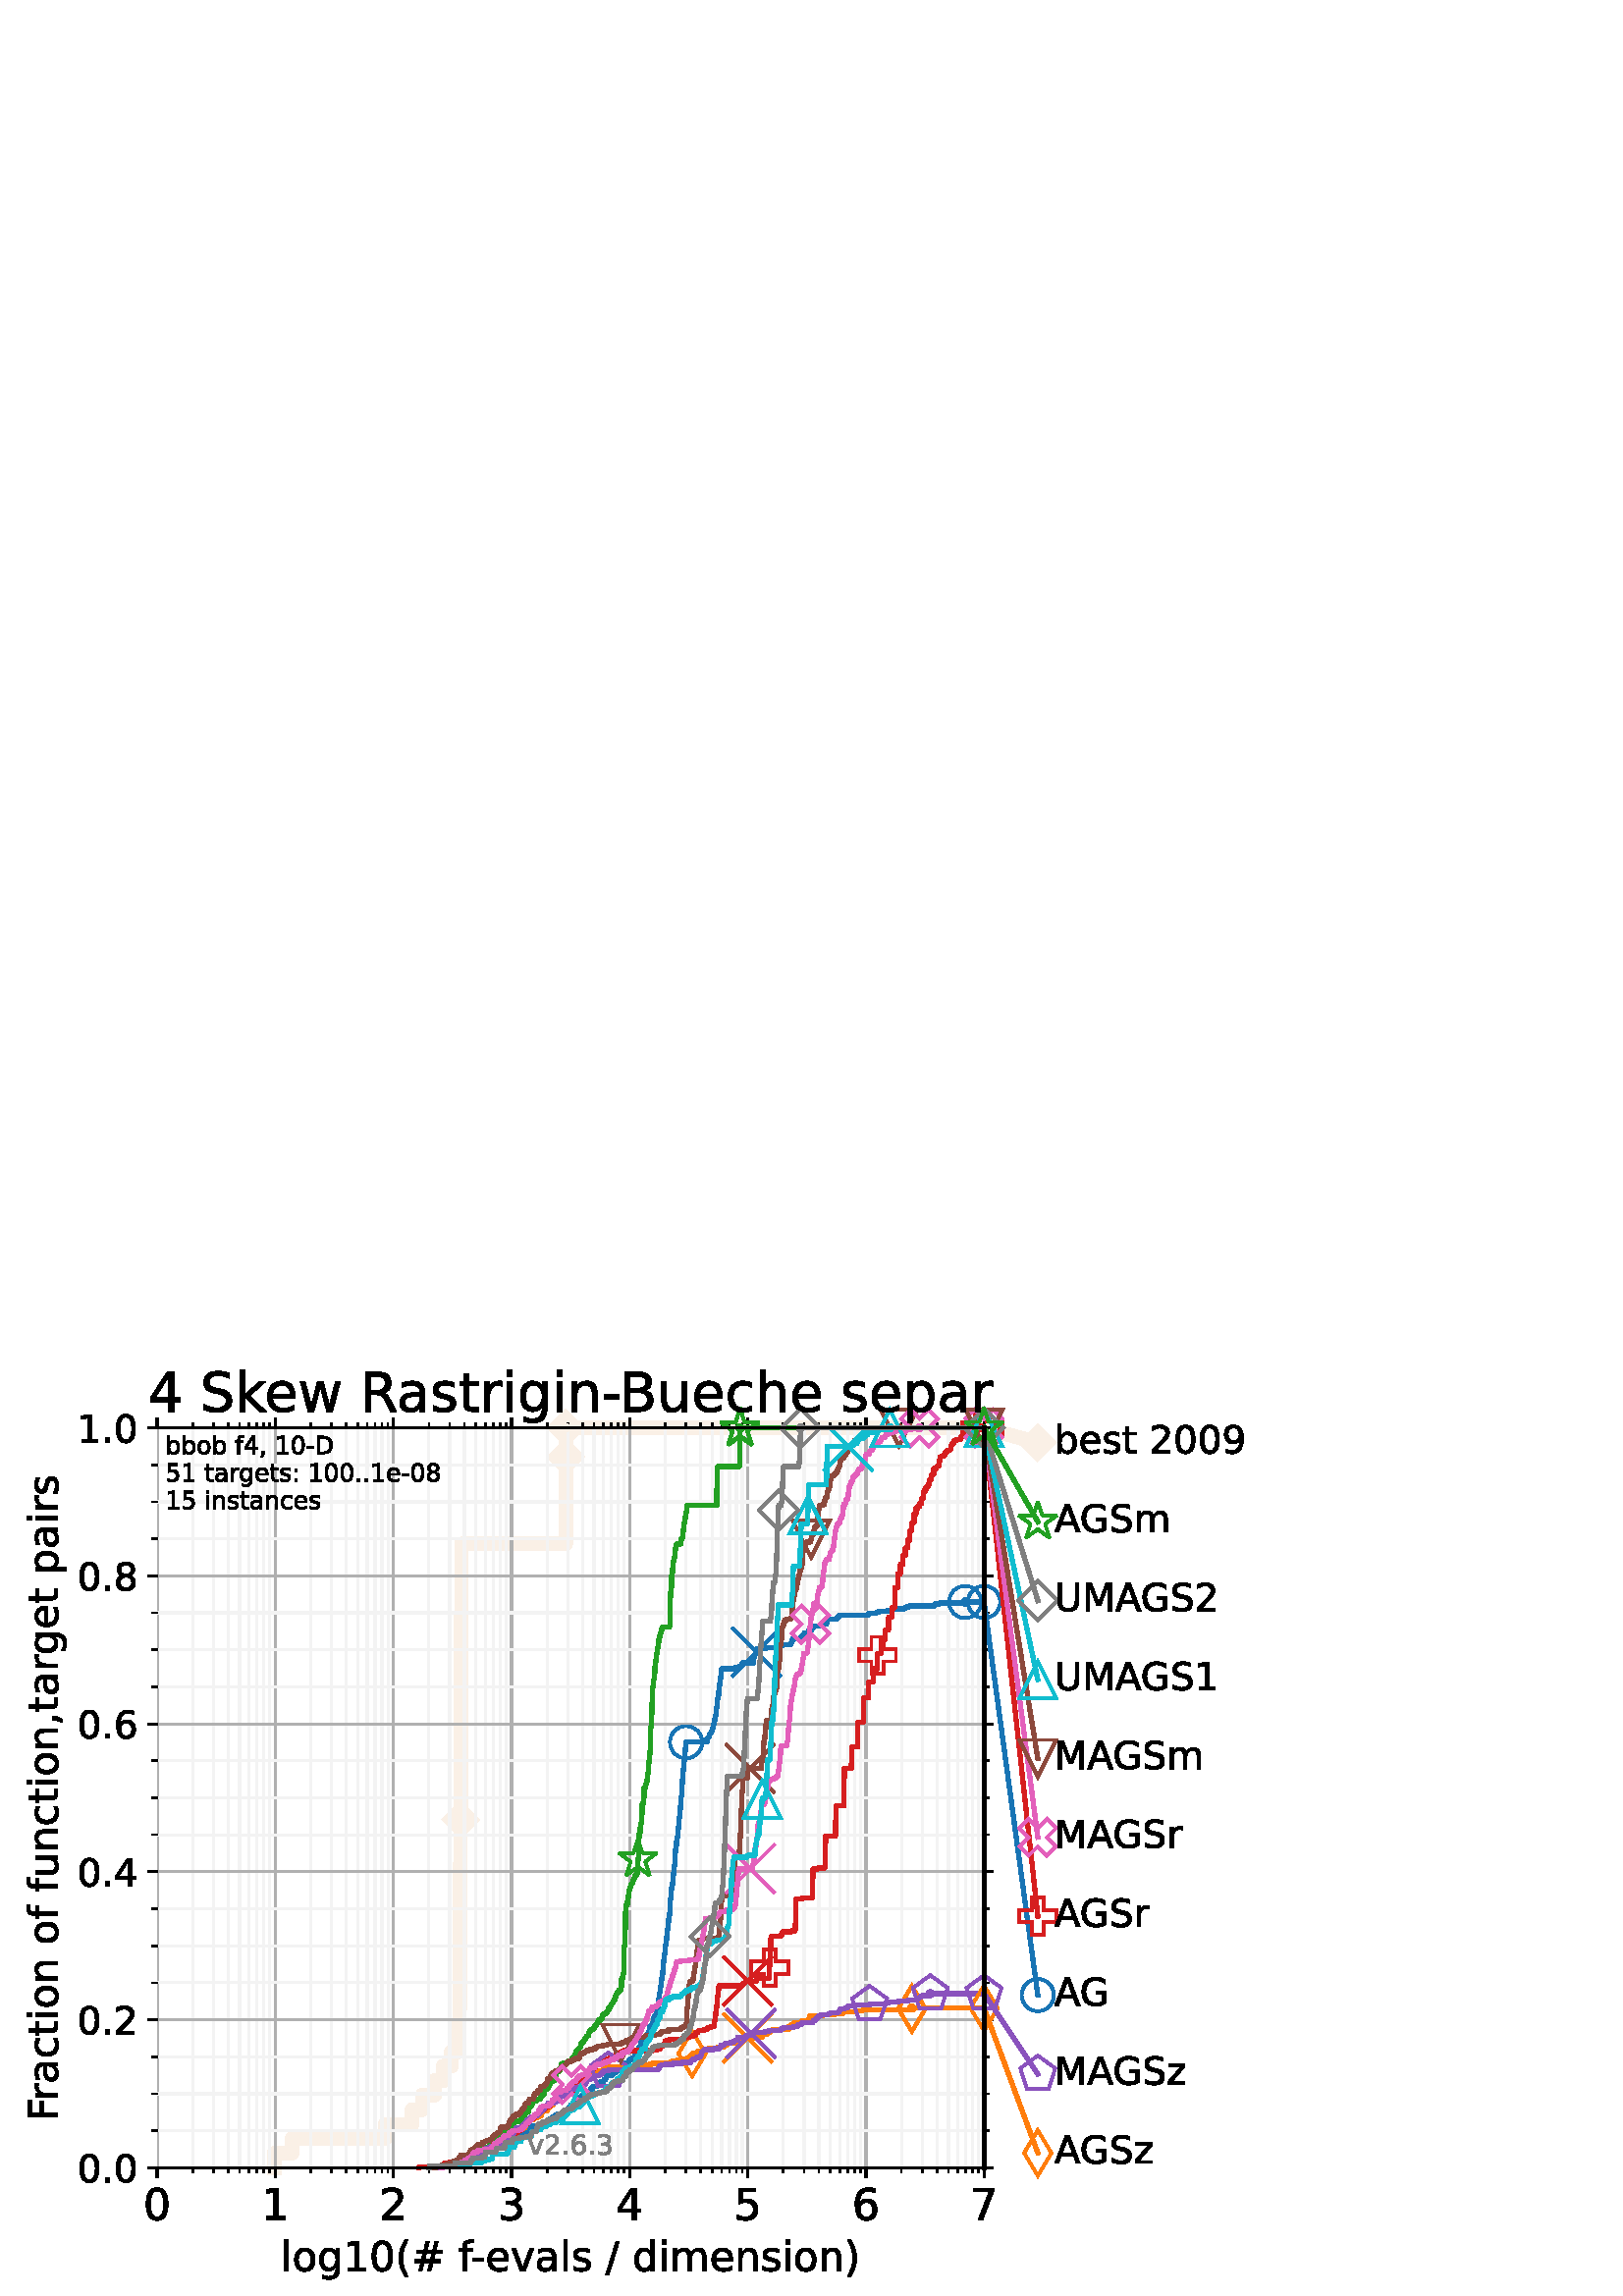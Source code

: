 %!PS-Adobe-3.0 EPSF-3.0
%%Pages: 1
%%DocumentData: Clean7Bit
%%LanguageLevel: 2
%%BoundingBox: 0 0 461 346
%%EndComments
%%BeginProlog
50 dict begin
/q { gsave } bind def
/Q { grestore } bind def
/cm { 6 array astore concat } bind def
/w { setlinewidth } bind def
/J { setlinecap } bind def
/j { setlinejoin } bind def
/M { setmiterlimit } bind def
/d { setdash } bind def
/m { moveto } bind def
/l { lineto } bind def
/c { curveto } bind def
/h { closepath } bind def
/re { exch dup neg 3 1 roll 5 3 roll moveto 0 rlineto
      0 exch rlineto 0 rlineto closepath } bind def
/S { stroke } bind def
/f { fill } bind def
/f* { eofill } bind def
/n { newpath } bind def
/W { clip } bind def
/W* { eoclip } bind def
/BT { } bind def
/ET { } bind def
/BDC { mark 3 1 roll /BDC pdfmark } bind def
/EMC { mark /EMC pdfmark } bind def
/cairo_store_point { /cairo_point_y exch def /cairo_point_x exch def } def
/Tj { show currentpoint cairo_store_point } bind def
/TJ {
  {
    dup
    type /stringtype eq
    { show } { -0.001 mul 0 cairo_font_matrix dtransform rmoveto } ifelse
  } forall
  currentpoint cairo_store_point
} bind def
/cairo_selectfont { cairo_font_matrix aload pop pop pop 0 0 6 array astore
    cairo_font exch selectfont cairo_point_x cairo_point_y moveto } bind def
/Tf { pop /cairo_font exch def /cairo_font_matrix where
      { pop cairo_selectfont } if } bind def
/Td { matrix translate cairo_font_matrix matrix concatmatrix dup
      /cairo_font_matrix exch def dup 4 get exch 5 get cairo_store_point
      /cairo_font where { pop cairo_selectfont } if } bind def
/Tm { 2 copy 8 2 roll 6 array astore /cairo_font_matrix exch def
      cairo_store_point /cairo_font where { pop cairo_selectfont } if } bind def
/g { setgray } bind def
/rg { setrgbcolor } bind def
/d1 { setcachedevice } bind def
/cairo_data_source {
  CairoDataIndex CairoData length lt
    { CairoData CairoDataIndex get /CairoDataIndex CairoDataIndex 1 add def }
    { () } ifelse
} def
/cairo_flush_ascii85_file { cairo_ascii85_file status { cairo_ascii85_file flushfile } if } def
/cairo_image { image cairo_flush_ascii85_file } def
/cairo_imagemask { imagemask cairo_flush_ascii85_file } def
%%EndProlog
%%BeginSetup
%%EndSetup
%%Page: 1 1
%%BeginPageSetup
%%PageBoundingBox: 0 0 461 346
%%EndPageSetup
q 0 0 461 346 rectclip
1 0 0 -1 0 346 cm q
1 g
0 0 460.801 345.602 re f
57.602 27.648 303.203 271.297 re f
0.98 0.941 0.902 rg
5 w
2 J
1 j
[] 0.0 d
4 M 100.535 298.945 m 100.535 293.625 l 107.109 293.625 l 107.109 288.305 l
 141.262 288.305 l 141.262 282.984 l 151.102 282.984 l 151.102 277.664 l
 154.855 277.664 l 154.855 272.348 l 159.352 272.348 l 159.352 267.027 l
 162.527 267.027 l 162.527 261.707 l 165.484 261.707 l 165.484 256.387 l
 168.406 256.387 l 168.406 251.066 l 168.41 251.066 l 168.41 245.75 l 168.461
 245.75 l 168.461 240.43 l 168.605 240.43 l 168.605 235.109 l 168.617 235.109
 l 168.617 229.789 l 168.629 229.789 l 168.629 224.469 l 168.637 224.469
 l 168.637 213.832 l 168.652 213.832 l 168.652 208.512 l 168.719 208.512
 l 168.719 203.191 l 168.781 203.191 l 168.781 197.871 l 168.805 197.871
 l 168.805 192.555 l 168.816 192.555 l 168.816 187.234 l 168.852 187.234
 l 168.852 176.594 l 168.855 176.594 l 168.855 171.273 l 168.879 171.273
 l 168.879 160.637 l 169.016 160.637 l 169.016 144.676 l 169.02 144.676 
l 169.02 128.719 l 169.031 128.719 l 169.031 118.078 l 169.035 118.078 l
 169.035 112.762 l 169.066 112.762 l 169.066 107.441 l 169.129 107.441 l
 169.129 102.121 l 169.137 102.121 l 169.137 96.801 l 169.184 96.801 l 169.184
 91.48 l 169.199 91.48 l 169.199 80.844 l 169.211 80.844 l 169.211 75.523
 l 169.215 75.523 l 169.215 70.203 l 207.422 70.203 l 207.422 43.605 l 207.426
 43.605 l 207.426 27.648 l 360.805 27.648 l S
168.879 177.496 m 175.102 171.273 l 168.879 165.055 l 162.656 171.273 l
 h
168.879 177.496 m f
1 w
0 J
0 j
168.879 177.496 m 175.102 171.273 l 168.879 165.055 l 162.656 171.273 l
 h
168.879 177.496 m S
207.426 44.508 m 213.648 38.285 l 207.426 32.066 l 201.203 38.285 l h
207.426 44.508 m f
207.426 44.508 m 213.648 38.285 l 207.426 32.066 l 201.203 38.285 l h
207.426 44.508 m S
207.426 33.871 m 213.648 27.648 l 207.426 21.426 l 201.203 27.648 l h
207.426 33.871 m f
207.426 33.871 m 213.648 27.648 l 207.426 21.426 l 201.203 27.648 l h
207.426 33.871 m S
207.426 33.871 m 213.648 27.648 l 207.426 21.426 l 201.203 27.648 l h
207.426 33.871 m f
207.426 33.871 m 213.648 27.648 l 207.426 21.426 l 201.203 27.648 l h
207.426 33.871 m S
360.805 33.871 m 367.027 27.648 l 360.805 21.426 l 354.582 27.648 l h
360.805 33.871 m f
360.805 33.871 m 367.027 27.648 l 360.805 21.426 l 354.582 27.648 l h
360.805 33.871 m S
5 w
2 J
1 j
360.805 27.648 m 380.516 33.074 l S
360.805 33.871 m 367.027 27.648 l 360.805 21.426 l 354.582 27.648 l h
360.805 33.871 m f
1 w
0 J
0 j
360.805 33.871 m 367.027 27.648 l 360.805 21.426 l 354.582 27.648 l h
360.805 33.871 m S
380.516 39.297 m 386.738 33.074 l 380.516 26.852 l 374.293 33.074 l h
380.516 39.297 m f
380.516 39.297 m 386.738 33.074 l 380.516 26.852 l 374.293 33.074 l h
380.516 39.297 m S
Q q
57.602 27.648 303.203 271.297 re W n
q
57 27 304 272 re W n
  q
0.69 g
0.8 w
2 J
1 j
[] 0.0 d
4 M 57.602 298.945 m 57.602 27.648 l S
  Q
Q
Q q
0 g
0.8 w
0 J
1 j
[] 0.0 d
4 M 57.602 298.945 m 57.602 302.445 l S
57.602 27.648 m 57.602 24.148 l S
57.594 307.477 m 56.785 307.477 56.172 307.875 55.762 308.676 c 55.355 
309.477 55.148 310.676 55.148 312.281 c 55.148 313.879 55.355 315.078 55.762
 315.879 c 56.172 316.68 56.785 317.078 57.594 317.078 c 58.414 317.078 
59.027 316.68 59.434 315.879 c 59.844 315.078 60.051 313.879 60.051 312.281
 c 60.051 310.676 59.844 309.477 59.434 308.676 c 59.027 307.875 58.414 
307.477 57.594 307.477 c h
57.594 306.227 m 58.902 306.227 59.902 306.742 60.594 307.777 c 61.281 
308.813 61.629 310.313 61.629 312.281 c 61.629 314.246 61.281 315.742 60.594
 316.777 c 59.902 317.813 58.902 318.328 57.594 318.328 c 56.289 318.328
 55.289 317.813 54.602 316.777 c 53.91 315.742 53.566 314.246 53.566 312.281
 c 53.566 310.313 53.91 308.813 54.602 307.777 c 55.289 306.742 56.289 306.227
 57.594 306.227 c h
57.594 306.227 m f
Q q
57.602 27.648 303.203 271.297 re W n
q
57 27 304 272 re W n
  q
0.69 g
0.8 w
2 J
1 j
[] 0.0 d
4 M 100.914 298.945 m 100.914 27.648 l S
  Q
Q
Q q
0 g
0.8 w
0 J
1 j
[] 0.0 d
4 M 100.914 298.945 m 100.914 302.445 l S
100.914 27.648 m 100.914 24.148 l S
97.809 316.773 m 100.387 316.773 l 100.387 307.875 l 97.582 308.438 l 97.582
 307 l 100.371 306.438 l 101.949 306.438 l 101.949 316.773 l 104.527 316.773
 l 104.527 318.102 l 97.809 318.102 l h
97.809 316.773 m f
Q q
57.602 27.648 303.203 271.297 re W n
q
57 27 304 272 re W n
  q
0.69 g
0.8 w
2 J
1 j
[] 0.0 d
4 M 144.23 298.945 m 144.23 27.648 l S
  Q
Q
Q q
0 g
0.8 w
0 J
1 j
[] 0.0 d
4 M 144.23 298.945 m 144.23 302.445 l S
144.23 27.648 m 144.23 24.148 l S
142.211 316.773 m 147.719 316.773 l 147.719 318.102 l 140.313 318.102 l
 140.313 316.773 l 140.91 316.152 141.727 315.324 142.762 314.277 c 143.797
 313.234 144.445 312.559 144.711 312.258 c 145.215 311.691 145.566 311.211
 145.77 310.816 c 145.969 310.422 146.07 310.035 146.07 309.656 c 146.07
 309.035 145.852 308.531 145.418 308.141 c 144.984 307.75 144.418 307.555
 143.719 307.555 c 143.223 307.555 142.699 307.641 142.152 307.813 c 141.602
 307.984 141.016 308.242 140.391 308.594 c 140.391 307 l 141.027 306.742
 141.617 306.551 142.172 306.422 c 142.723 306.293 143.23 306.227 143.688
 306.227 c 144.895 306.227 145.859 306.527 146.578 307.133 c 147.297 307.738
 147.656 308.543 147.656 309.555 c 147.656 310.035 147.566 310.488 147.387
 310.918 c 147.207 311.348 146.879 311.852 146.406 312.438 c 146.277 312.59
 145.859 313.023 145.164 313.746 c 144.465 314.469 143.48 315.477 142.211
 316.773 c h
142.211 316.773 m f
Q q
57.602 27.648 303.203 271.297 re W n
q
57 27 304 272 re W n
  q
0.69 g
0.8 w
2 J
1 j
[] 0.0 d
4 M 187.547 298.945 m 187.547 27.648 l S
  Q
Q
Q q
0 g
0.8 w
0 J
1 j
[] 0.0 d
4 M 187.547 298.945 m 187.547 302.445 l S
187.547 27.648 m 187.547 24.148 l S
188.949 311.813 m 189.703 311.973 190.293 312.309 190.715 312.82 c 191.141
 313.332 191.352 313.961 191.352 314.711 c 191.352 315.863 190.957 316.754
 190.164 317.383 c 189.375 318.016 188.25 318.328 186.789 318.328 c 186.301
 318.328 185.801 318.281 185.281 318.184 c 184.762 318.086 184.227 317.941
 183.676 317.75 c 183.676 316.227 l 184.113 316.48 184.59 316.676 185.109
 316.805 c 185.633 316.934 186.176 317 186.746 317 c 187.734 317 188.488
 316.805 189.004 316.414 c 189.523 316.023 189.781 315.457 189.781 314.711
 c 189.781 314.023 189.543 313.484 189.063 313.098 c 188.578 312.711 187.91
 312.516 187.051 312.516 c 185.691 312.516 l 185.691 311.219 l 187.113 311.219
 l 187.887 311.219 188.48 311.063 188.895 310.754 c 189.305 310.445 189.512
 309.996 189.512 309.414 c 189.512 308.816 189.297 308.355 188.875 308.035
 c 188.449 307.715 187.844 307.555 187.051 307.555 c 186.617 307.555 186.152
 307.602 185.656 307.695 c 185.164 307.789 184.617 307.934 184.027 308.133
 c 184.027 306.727 l 184.625 306.559 185.188 306.434 185.711 306.352 c 186.234
 306.27 186.727 306.227 187.191 306.227 c 188.391 306.227 189.336 306.5 
190.031 307.043 c 190.73 307.586 191.082 308.324 191.082 309.25 c 191.082
 309.895 190.895 310.441 190.527 310.887 c 190.156 311.332 189.629 311.641
 188.949 311.813 c h
188.949 311.813 m f
Q q
57.602 27.648 303.203 271.297 re W n
q
57 27 304 272 re W n
  q
0.69 g
0.8 w
2 J
1 j
[] 0.0 d
4 M 230.859 298.945 m 230.859 27.648 l S
  Q
Q
Q q
0 g
0.8 w
0 J
1 j
[] 0.0 d
4 M 230.859 298.945 m 230.859 302.445 l S
230.859 27.648 m 230.859 24.148 l S
231.816 307.813 m 227.832 314.039 l 231.816 314.039 l h
231.402 306.438 m 233.387 306.438 l 233.387 314.039 l 235.055 314.039 l
 235.055 315.352 l 233.387 315.352 l 233.387 318.102 l 231.816 318.102 l
 231.816 315.352 l 226.555 315.352 l 226.555 313.828 l h
231.402 306.438 m f
Q q
57.602 27.648 303.203 271.297 re W n
q
57 27 304 272 re W n
  q
0.69 g
0.8 w
2 J
1 j
[] 0.0 d
4 M 274.176 298.945 m 274.176 27.648 l S
  Q
Q
Q q
0 g
0.8 w
0 J
1 j
[] 0.0 d
4 M 274.176 298.945 m 274.176 302.445 l S
274.176 27.648 m 274.176 24.148 l S
270.813 306.438 m 277.008 306.438 l 277.008 307.766 l 272.258 307.766 l
 272.258 310.625 l 272.488 310.547 272.715 310.488 272.945 310.449 c 273.172
 310.41 273.402 310.391 273.633 310.391 c 274.934 310.391 275.965 310.75
 276.727 311.461 c 277.488 312.176 277.867 313.141 277.867 314.359 c 277.867
 315.613 277.477 316.59 276.695 317.285 c 275.914 317.98 274.813 318.328
 273.391 318.328 c 272.902 318.328 272.402 318.289 271.895 318.203 c 271.387
 318.121 270.863 317.996 270.32 317.828 c 270.32 316.242 l 270.789 316.496
 271.273 316.688 271.773 316.813 c 272.273 316.938 272.801 317 273.359 317
 c 274.262 317 274.973 316.762 275.5 316.289 c 276.023 315.816 276.289 315.172
 276.289 314.359 c 276.289 313.547 276.023 312.906 275.5 312.43 c 274.973
 311.957 274.262 311.719 273.359 311.719 c 272.938 311.719 272.516 311.766
 272.098 311.859 c 271.676 311.953 271.25 312.098 270.813 312.297 c h
270.813 306.438 m f
Q q
57.602 27.648 303.203 271.297 re W n
q
57 27 304 272 re W n
  q
0.69 g
0.8 w
2 J
1 j
[] 0.0 d
4 M 317.492 298.945 m 317.492 27.648 l S
  Q
Q
Q q
0 g
0.8 w
0 J
1 j
[] 0.0 d
4 M 317.492 298.945 m 317.492 302.445 l S
317.492 27.648 m 317.492 24.148 l S
317.684 311.641 m 316.977 311.641 316.414 311.883 316 312.367 c 315.586
 312.852 315.379 313.516 315.379 314.359 c 315.379 315.199 315.586 315.859
 316 316.348 c 316.414 316.836 316.977 317.078 317.684 317.078 c 318.391
 317.078 318.953 316.836 319.367 316.348 c 319.781 315.859 319.984 315.199
 319.984 314.359 c 319.984 313.516 319.781 312.852 319.367 312.367 c 318.953
 311.883 318.391 311.641 317.684 311.641 c h
320.816 306.695 m 320.816 308.133 l 320.418 307.945 320.02 307.801 319.617
 307.703 c 319.211 307.605 318.813 307.555 318.418 307.555 c 317.375 307.555
 316.578 307.906 316.027 308.609 c 315.48 309.313 315.168 310.375 315.09
 311.797 c 315.395 311.344 315.781 310.996 316.242 310.754 c 316.707 310.512
 317.219 310.391 317.777 310.391 c 318.949 310.391 319.875 310.746 320.555
 311.461 c 321.234 312.168 321.574 313.137 321.574 314.359 c 321.574 315.559
 321.219 316.52 320.512 317.242 c 319.805 317.969 318.859 318.328 317.684
 318.328 c 316.332 318.328 315.301 317.813 314.59 316.777 c 313.875 315.742
 313.52 314.246 313.52 312.281 c 313.52 310.438 313.957 308.969 314.832 
307.871 c 315.707 306.773 316.879 306.227 318.355 306.227 c 318.75 306.227
 319.148 306.266 319.555 306.344 c 319.957 306.422 320.379 306.539 320.816
 306.695 c h
320.816 306.695 m f
Q q
57.602 27.648 303.203 271.297 re W n
q
57 27 304 272 re W n
  q
0.69 g
0.8 w
2 J
1 j
[] 0.0 d
4 M 360.805 298.945 m 360.805 27.648 l S
  Q
Q
Q q
0 g
0.8 w
0 J
1 j
[] 0.0 d
4 M 360.805 298.945 m 360.805 302.445 l S
360.805 27.648 m 360.805 24.148 l S
357.027 306.438 m 364.527 306.438 l 364.527 307.109 l 360.293 318.102 l
 358.645 318.102 l 362.633 307.766 l 357.027 307.766 l h
357.027 306.438 m f
Q q
57.602 27.648 303.203 271.297 re W n
q
57 27 304 272 re W n
  q
0.954 g
0.8 w
2 J
1 j
[] 0.0 d
4 M 70.641 298.945 m 70.641 27.648 l S
  Q
Q
Q q
0 g
0.6 w
0 J
1 j
[] 0.0 d
4 M 70.641 298.945 m 70.641 300.945 l S
70.641 27.648 m 70.641 25.648 l S
Q q
57.602 27.648 303.203 271.297 re W n
q
57 27 304 272 re W n
  q
0.954 g
0.8 w
2 J
1 j
[] 0.0 d
4 M 78.266 298.945 m 78.266 27.648 l S
  Q
Q
Q q
0 g
0.6 w
0 J
1 j
[] 0.0 d
4 M 78.266 298.945 m 78.266 300.945 l S
78.266 27.648 m 78.266 25.648 l S
Q q
57.602 27.648 303.203 271.297 re W n
q
57 27 304 272 re W n
  q
0.954 g
0.8 w
2 J
1 j
[] 0.0 d
4 M 83.68 298.945 m 83.68 27.648 l S
  Q
Q
Q q
0 g
0.6 w
0 J
1 j
[] 0.0 d
4 M 83.68 298.945 m 83.68 300.945 l S
83.68 27.648 m 83.68 25.648 l S
Q q
57.602 27.648 303.203 271.297 re W n
q
57 27 304 272 re W n
  q
0.954 g
0.8 w
2 J
1 j
[] 0.0 d
4 M 87.875 298.945 m 87.875 27.648 l S
  Q
Q
Q q
0 g
0.6 w
0 J
1 j
[] 0.0 d
4 M 87.875 298.945 m 87.875 300.945 l S
87.875 27.648 m 87.875 25.648 l S
Q q
57.602 27.648 303.203 271.297 re W n
q
57 27 304 272 re W n
  q
0.954 g
0.8 w
2 J
1 j
[] 0.0 d
4 M 91.305 298.945 m 91.305 27.648 l S
  Q
Q
Q q
0 g
0.6 w
0 J
1 j
[] 0.0 d
4 M 91.305 298.945 m 91.305 300.945 l S
91.305 27.648 m 91.305 25.648 l S
Q q
57.602 27.648 303.203 271.297 re W n
q
57 27 304 272 re W n
  q
0.954 g
0.8 w
2 J
1 j
[] 0.0 d
4 M 94.207 298.945 m 94.207 27.648 l S
  Q
Q
Q q
0 g
0.6 w
0 J
1 j
[] 0.0 d
4 M 94.207 298.945 m 94.207 300.945 l S
94.207 27.648 m 94.207 25.648 l S
Q q
57.602 27.648 303.203 271.297 re W n
q
57 27 304 272 re W n
  q
0.954 g
0.8 w
2 J
1 j
[] 0.0 d
4 M 96.719 298.945 m 96.719 27.648 l S
  Q
Q
Q q
0 g
0.6 w
0 J
1 j
[] 0.0 d
4 M 96.719 298.945 m 96.719 300.945 l S
96.719 27.648 m 96.719 25.648 l S
Q q
57.602 27.648 303.203 271.297 re W n
q
57 27 304 272 re W n
  q
0.954 g
0.8 w
2 J
1 j
[] 0.0 d
4 M 98.934 298.945 m 98.934 27.648 l S
  Q
Q
Q q
0 g
0.6 w
0 J
1 j
[] 0.0 d
4 M 98.934 298.945 m 98.934 300.945 l S
98.934 27.648 m 98.934 25.648 l S
Q q
57.602 27.648 303.203 271.297 re W n
q
57 27 304 272 re W n
  q
0.954 g
0.8 w
2 J
1 j
[] 0.0 d
4 M 113.953 298.945 m 113.953 27.648 l S
  Q
Q
Q q
0 g
0.6 w
0 J
1 j
[] 0.0 d
4 M 113.953 298.945 m 113.953 300.945 l S
113.953 27.648 m 113.953 25.648 l S
Q q
57.602 27.648 303.203 271.297 re W n
q
57 27 304 272 re W n
  q
0.954 g
0.8 w
2 J
1 j
[] 0.0 d
4 M 121.582 298.945 m 121.582 27.648 l S
  Q
Q
Q q
0 g
0.6 w
0 J
1 j
[] 0.0 d
4 M 121.582 298.945 m 121.582 300.945 l S
121.582 27.648 m 121.582 25.648 l S
Q q
57.602 27.648 303.203 271.297 re W n
q
57 27 304 272 re W n
  q
0.954 g
0.8 w
2 J
1 j
[] 0.0 d
4 M 126.992 298.945 m 126.992 27.648 l S
  Q
Q
Q q
0 g
0.6 w
0 J
1 j
[] 0.0 d
4 M 126.992 298.945 m 126.992 300.945 l S
126.992 27.648 m 126.992 25.648 l S
Q q
57.602 27.648 303.203 271.297 re W n
q
57 27 304 272 re W n
  q
0.954 g
0.8 w
2 J
1 j
[] 0.0 d
4 M 131.191 298.945 m 131.191 27.648 l S
  Q
Q
Q q
0 g
0.6 w
0 J
1 j
[] 0.0 d
4 M 131.191 298.945 m 131.191 300.945 l S
131.191 27.648 m 131.191 25.648 l S
Q q
57.602 27.648 303.203 271.297 re W n
q
57 27 304 272 re W n
  q
0.954 g
0.8 w
2 J
1 j
[] 0.0 d
4 M 134.621 298.945 m 134.621 27.648 l S
  Q
Q
Q q
0 g
0.6 w
0 J
1 j
[] 0.0 d
4 M 134.621 298.945 m 134.621 300.945 l S
134.621 27.648 m 134.621 25.648 l S
Q q
57.602 27.648 303.203 271.297 re W n
q
57 27 304 272 re W n
  q
0.954 g
0.8 w
2 J
1 j
[] 0.0 d
4 M 137.52 298.945 m 137.52 27.648 l S
  Q
Q
Q q
0 g
0.6 w
0 J
1 j
[] 0.0 d
4 M 137.52 298.945 m 137.52 300.945 l S
137.52 27.648 m 137.52 25.648 l S
Q q
57.602 27.648 303.203 271.297 re W n
q
57 27 304 272 re W n
  q
0.954 g
0.8 w
2 J
1 j
[] 0.0 d
4 M 140.031 298.945 m 140.031 27.648 l S
  Q
Q
Q q
0 g
0.6 w
0 J
1 j
[] 0.0 d
4 M 140.031 298.945 m 140.031 300.945 l S
140.031 27.648 m 140.031 25.648 l S
Q q
57.602 27.648 303.203 271.297 re W n
q
57 27 304 272 re W n
  q
0.954 g
0.8 w
2 J
1 j
[] 0.0 d
4 M 142.25 298.945 m 142.25 27.648 l S
  Q
Q
Q q
0 g
0.6 w
0 J
1 j
[] 0.0 d
4 M 142.25 298.945 m 142.25 300.945 l S
142.25 27.648 m 142.25 25.648 l S
Q q
57.602 27.648 303.203 271.297 re W n
q
57 27 304 272 re W n
  q
0.954 g
0.8 w
2 J
1 j
[] 0.0 d
4 M 157.27 298.945 m 157.27 27.648 l S
  Q
Q
Q q
0 g
0.6 w
0 J
1 j
[] 0.0 d
4 M 157.27 298.945 m 157.27 300.945 l S
157.27 27.648 m 157.27 25.648 l S
Q q
57.602 27.648 303.203 271.297 re W n
q
57 27 304 272 re W n
  q
0.954 g
0.8 w
2 J
1 j
[] 0.0 d
4 M 164.898 298.945 m 164.898 27.648 l S
  Q
Q
Q q
0 g
0.6 w
0 J
1 j
[] 0.0 d
4 M 164.898 298.945 m 164.898 300.945 l S
164.898 27.648 m 164.898 25.648 l S
Q q
57.602 27.648 303.203 271.297 re W n
q
57 27 304 272 re W n
  q
0.954 g
0.8 w
2 J
1 j
[] 0.0 d
4 M 170.309 298.945 m 170.309 27.648 l S
  Q
Q
Q q
0 g
0.6 w
0 J
1 j
[] 0.0 d
4 M 170.309 298.945 m 170.309 300.945 l S
170.309 27.648 m 170.309 25.648 l S
Q q
57.602 27.648 303.203 271.297 re W n
q
57 27 304 272 re W n
  q
0.954 g
0.8 w
2 J
1 j
[] 0.0 d
4 M 174.508 298.945 m 174.508 27.648 l S
  Q
Q
Q q
0 g
0.6 w
0 J
1 j
[] 0.0 d
4 M 174.508 298.945 m 174.508 300.945 l S
174.508 27.648 m 174.508 25.648 l S
Q q
57.602 27.648 303.203 271.297 re W n
q
57 27 304 272 re W n
  q
0.954 g
0.8 w
2 J
1 j
[] 0.0 d
4 M 177.938 298.945 m 177.938 27.648 l S
  Q
Q
Q q
0 g
0.6 w
0 J
1 j
[] 0.0 d
4 M 177.938 298.945 m 177.938 300.945 l S
177.938 27.648 m 177.938 25.648 l S
Q q
57.602 27.648 303.203 271.297 re W n
q
57 27 304 272 re W n
  q
0.954 g
0.8 w
2 J
1 j
[] 0.0 d
4 M 180.836 298.945 m 180.836 27.648 l S
  Q
Q
Q q
0 g
0.6 w
0 J
1 j
[] 0.0 d
4 M 180.836 298.945 m 180.836 300.945 l S
180.836 27.648 m 180.836 25.648 l S
Q q
57.602 27.648 303.203 271.297 re W n
q
57 27 304 272 re W n
  q
0.954 g
0.8 w
2 J
1 j
[] 0.0 d
4 M 183.348 298.945 m 183.348 27.648 l S
  Q
Q
Q q
0 g
0.6 w
0 J
1 j
[] 0.0 d
4 M 183.348 298.945 m 183.348 300.945 l S
183.348 27.648 m 183.348 25.648 l S
Q q
57.602 27.648 303.203 271.297 re W n
q
57 27 304 272 re W n
  q
0.954 g
0.8 w
2 J
1 j
[] 0.0 d
4 M 185.563 298.945 m 185.563 27.648 l S
  Q
Q
Q q
0 g
0.6 w
0 J
1 j
[] 0.0 d
4 M 185.563 298.945 m 185.563 300.945 l S
185.563 27.648 m 185.563 25.648 l S
Q q
57.602 27.648 303.203 271.297 re W n
q
57 27 304 272 re W n
  q
0.954 g
0.8 w
2 J
1 j
[] 0.0 d
4 M 200.586 298.945 m 200.586 27.648 l S
  Q
Q
Q q
0 g
0.6 w
0 J
1 j
[] 0.0 d
4 M 200.586 298.945 m 200.586 300.945 l S
200.586 27.648 m 200.586 25.648 l S
Q q
57.602 27.648 303.203 271.297 re W n
q
57 27 304 272 re W n
  q
0.954 g
0.8 w
2 J
1 j
[] 0.0 d
4 M 208.211 298.945 m 208.211 27.648 l S
  Q
Q
Q q
0 g
0.6 w
0 J
1 j
[] 0.0 d
4 M 208.211 298.945 m 208.211 300.945 l S
208.211 27.648 m 208.211 25.648 l S
Q q
57.602 27.648 303.203 271.297 re W n
q
57 27 304 272 re W n
  q
0.954 g
0.8 w
2 J
1 j
[] 0.0 d
4 M 213.625 298.945 m 213.625 27.648 l S
  Q
Q
Q q
0 g
0.6 w
0 J
1 j
[] 0.0 d
4 M 213.625 298.945 m 213.625 300.945 l S
213.625 27.648 m 213.625 25.648 l S
Q q
57.602 27.648 303.203 271.297 re W n
q
57 27 304 272 re W n
  q
0.954 g
0.8 w
2 J
1 j
[] 0.0 d
4 M 217.82 298.945 m 217.82 27.648 l S
  Q
Q
Q q
0 g
0.6 w
0 J
1 j
[] 0.0 d
4 M 217.82 298.945 m 217.82 300.945 l S
217.82 27.648 m 217.82 25.648 l S
Q q
57.602 27.648 303.203 271.297 re W n
q
57 27 304 272 re W n
  q
0.954 g
0.8 w
2 J
1 j
[] 0.0 d
4 M 221.25 298.945 m 221.25 27.648 l S
  Q
Q
Q q
0 g
0.6 w
0 J
1 j
[] 0.0 d
4 M 221.25 298.945 m 221.25 300.945 l S
221.25 27.648 m 221.25 25.648 l S
Q q
57.602 27.648 303.203 271.297 re W n
q
57 27 304 272 re W n
  q
0.954 g
0.8 w
2 J
1 j
[] 0.0 d
4 M 224.152 298.945 m 224.152 27.648 l S
  Q
Q
Q q
0 g
0.6 w
0 J
1 j
[] 0.0 d
4 M 224.152 298.945 m 224.152 300.945 l S
224.152 27.648 m 224.152 25.648 l S
Q q
57.602 27.648 303.203 271.297 re W n
q
57 27 304 272 re W n
  q
0.954 g
0.8 w
2 J
1 j
[] 0.0 d
4 M 226.664 298.945 m 226.664 27.648 l S
  Q
Q
Q q
0 g
0.6 w
0 J
1 j
[] 0.0 d
4 M 226.664 298.945 m 226.664 300.945 l S
226.664 27.648 m 226.664 25.648 l S
Q q
57.602 27.648 303.203 271.297 re W n
q
57 27 304 272 re W n
  q
0.954 g
0.8 w
2 J
1 j
[] 0.0 d
4 M 228.879 298.945 m 228.879 27.648 l S
  Q
Q
Q q
0 g
0.6 w
0 J
1 j
[] 0.0 d
4 M 228.879 298.945 m 228.879 300.945 l S
228.879 27.648 m 228.879 25.648 l S
Q q
57.602 27.648 303.203 271.297 re W n
q
57 27 304 272 re W n
  q
0.954 g
0.8 w
2 J
1 j
[] 0.0 d
4 M 243.898 298.945 m 243.898 27.648 l S
  Q
Q
Q q
0 g
0.6 w
0 J
1 j
[] 0.0 d
4 M 243.898 298.945 m 243.898 300.945 l S
243.898 27.648 m 243.898 25.648 l S
Q q
57.602 27.648 303.203 271.297 re W n
q
57 27 304 272 re W n
  q
0.954 g
0.8 w
2 J
1 j
[] 0.0 d
4 M 251.527 298.945 m 251.527 27.648 l S
  Q
Q
Q q
0 g
0.6 w
0 J
1 j
[] 0.0 d
4 M 251.527 298.945 m 251.527 300.945 l S
251.527 27.648 m 251.527 25.648 l S
Q q
57.602 27.648 303.203 271.297 re W n
q
57 27 304 272 re W n
  q
0.954 g
0.8 w
2 J
1 j
[] 0.0 d
4 M 256.938 298.945 m 256.938 27.648 l S
  Q
Q
Q q
0 g
0.6 w
0 J
1 j
[] 0.0 d
4 M 256.938 298.945 m 256.938 300.945 l S
256.938 27.648 m 256.938 25.648 l S
Q q
57.602 27.648 303.203 271.297 re W n
q
57 27 304 272 re W n
  q
0.954 g
0.8 w
2 J
1 j
[] 0.0 d
4 M 261.137 298.945 m 261.137 27.648 l S
  Q
Q
Q q
0 g
0.6 w
0 J
1 j
[] 0.0 d
4 M 261.137 298.945 m 261.137 300.945 l S
261.137 27.648 m 261.137 25.648 l S
Q q
57.602 27.648 303.203 271.297 re W n
q
57 27 304 272 re W n
  q
0.954 g
0.8 w
2 J
1 j
[] 0.0 d
4 M 264.566 298.945 m 264.566 27.648 l S
  Q
Q
Q q
0 g
0.6 w
0 J
1 j
[] 0.0 d
4 M 264.566 298.945 m 264.566 300.945 l S
264.566 27.648 m 264.566 25.648 l S
Q q
57.602 27.648 303.203 271.297 re W n
q
57 27 304 272 re W n
  q
0.954 g
0.8 w
2 J
1 j
[] 0.0 d
4 M 267.465 298.945 m 267.465 27.648 l S
  Q
Q
Q q
0 g
0.6 w
0 J
1 j
[] 0.0 d
4 M 267.465 298.945 m 267.465 300.945 l S
267.465 27.648 m 267.465 25.648 l S
Q q
57.602 27.648 303.203 271.297 re W n
q
57 27 304 272 re W n
  q
0.954 g
0.8 w
2 J
1 j
[] 0.0 d
4 M 269.977 298.945 m 269.977 27.648 l S
  Q
Q
Q q
0 g
0.6 w
0 J
1 j
[] 0.0 d
4 M 269.977 298.945 m 269.977 300.945 l S
269.977 27.648 m 269.977 25.648 l S
Q q
57.602 27.648 303.203 271.297 re W n
q
57 27 304 272 re W n
  q
0.954 g
0.8 w
2 J
1 j
[] 0.0 d
4 M 272.195 298.945 m 272.195 27.648 l S
  Q
Q
Q q
0 g
0.6 w
0 J
1 j
[] 0.0 d
4 M 272.195 298.945 m 272.195 300.945 l S
272.195 27.648 m 272.195 25.648 l S
Q q
57.602 27.648 303.203 271.297 re W n
q
57 27 304 272 re W n
  q
0.954 g
0.8 w
2 J
1 j
[] 0.0 d
4 M 287.215 298.945 m 287.215 27.648 l S
  Q
Q
Q q
0 g
0.6 w
0 J
1 j
[] 0.0 d
4 M 287.215 298.945 m 287.215 300.945 l S
287.215 27.648 m 287.215 25.648 l S
Q q
57.602 27.648 303.203 271.297 re W n
q
57 27 304 272 re W n
  q
0.954 g
0.8 w
2 J
1 j
[] 0.0 d
4 M 294.844 298.945 m 294.844 27.648 l S
  Q
Q
Q q
0 g
0.6 w
0 J
1 j
[] 0.0 d
4 M 294.844 298.945 m 294.844 300.945 l S
294.844 27.648 m 294.844 25.648 l S
Q q
57.602 27.648 303.203 271.297 re W n
q
57 27 304 272 re W n
  q
0.954 g
0.8 w
2 J
1 j
[] 0.0 d
4 M 300.254 298.945 m 300.254 27.648 l S
  Q
Q
Q q
0 g
0.6 w
0 J
1 j
[] 0.0 d
4 M 300.254 298.945 m 300.254 300.945 l S
300.254 27.648 m 300.254 25.648 l S
Q q
57.602 27.648 303.203 271.297 re W n
q
57 27 304 272 re W n
  q
0.954 g
0.8 w
2 J
1 j
[] 0.0 d
4 M 304.453 298.945 m 304.453 27.648 l S
  Q
Q
Q q
0 g
0.6 w
0 J
1 j
[] 0.0 d
4 M 304.453 298.945 m 304.453 300.945 l S
304.453 27.648 m 304.453 25.648 l S
Q q
57.602 27.648 303.203 271.297 re W n
q
57 27 304 272 re W n
  q
0.954 g
0.8 w
2 J
1 j
[] 0.0 d
4 M 307.883 298.945 m 307.883 27.648 l S
  Q
Q
Q q
0 g
0.6 w
0 J
1 j
[] 0.0 d
4 M 307.883 298.945 m 307.883 300.945 l S
307.883 27.648 m 307.883 25.648 l S
Q q
57.602 27.648 303.203 271.297 re W n
q
57 27 304 272 re W n
  q
0.954 g
0.8 w
2 J
1 j
[] 0.0 d
4 M 310.781 298.945 m 310.781 27.648 l S
  Q
Q
Q q
0 g
0.6 w
0 J
1 j
[] 0.0 d
4 M 310.781 298.945 m 310.781 300.945 l S
310.781 27.648 m 310.781 25.648 l S
Q q
57.602 27.648 303.203 271.297 re W n
q
57 27 304 272 re W n
  q
0.954 g
0.8 w
2 J
1 j
[] 0.0 d
4 M 313.293 298.945 m 313.293 27.648 l S
  Q
Q
Q q
0 g
0.6 w
0 J
1 j
[] 0.0 d
4 M 313.293 298.945 m 313.293 300.945 l S
313.293 27.648 m 313.293 25.648 l S
Q q
57.602 27.648 303.203 271.297 re W n
q
57 27 304 272 re W n
  q
0.954 g
0.8 w
2 J
1 j
[] 0.0 d
4 M 315.508 298.945 m 315.508 27.648 l S
  Q
Q
Q q
0 g
0.6 w
0 J
1 j
[] 0.0 d
4 M 315.508 298.945 m 315.508 300.945 l S
315.508 27.648 m 315.508 25.648 l S
Q q
57.602 27.648 303.203 271.297 re W n
q
57 27 304 272 re W n
  q
0.954 g
0.8 w
2 J
1 j
[] 0.0 d
4 M 330.531 298.945 m 330.531 27.648 l S
  Q
Q
Q q
0 g
0.6 w
0 J
1 j
[] 0.0 d
4 M 330.531 298.945 m 330.531 300.945 l S
330.531 27.648 m 330.531 25.648 l S
Q q
57.602 27.648 303.203 271.297 re W n
q
57 27 304 272 re W n
  q
0.954 g
0.8 w
2 J
1 j
[] 0.0 d
4 M 338.156 298.945 m 338.156 27.648 l S
  Q
Q
Q q
0 g
0.6 w
0 J
1 j
[] 0.0 d
4 M 338.156 298.945 m 338.156 300.945 l S
338.156 27.648 m 338.156 25.648 l S
Q q
57.602 27.648 303.203 271.297 re W n
q
57 27 304 272 re W n
  q
0.954 g
0.8 w
2 J
1 j
[] 0.0 d
4 M 343.57 298.945 m 343.57 27.648 l S
  Q
Q
Q q
0 g
0.6 w
0 J
1 j
[] 0.0 d
4 M 343.57 298.945 m 343.57 300.945 l S
343.57 27.648 m 343.57 25.648 l S
Q q
57.602 27.648 303.203 271.297 re W n
q
57 27 304 272 re W n
  q
0.954 g
0.8 w
2 J
1 j
[] 0.0 d
4 M 347.766 298.945 m 347.766 27.648 l S
  Q
Q
Q q
0 g
0.6 w
0 J
1 j
[] 0.0 d
4 M 347.766 298.945 m 347.766 300.945 l S
347.766 27.648 m 347.766 25.648 l S
Q q
57.602 27.648 303.203 271.297 re W n
q
57 27 304 272 re W n
  q
0.954 g
0.8 w
2 J
1 j
[] 0.0 d
4 M 351.195 298.945 m 351.195 27.648 l S
  Q
Q
Q q
0 g
0.6 w
0 J
1 j
[] 0.0 d
4 M 351.195 298.945 m 351.195 300.945 l S
351.195 27.648 m 351.195 25.648 l S
Q q
57.602 27.648 303.203 271.297 re W n
q
57 27 304 272 re W n
  q
0.954 g
0.8 w
2 J
1 j
[] 0.0 d
4 M 354.098 298.945 m 354.098 27.648 l S
  Q
Q
Q q
0 g
0.6 w
0 J
1 j
[] 0.0 d
4 M 354.098 298.945 m 354.098 300.945 l S
354.098 27.648 m 354.098 25.648 l S
Q q
57.602 27.648 303.203 271.297 re W n
q
57 27 304 272 re W n
  q
0.954 g
0.8 w
2 J
1 j
[] 0.0 d
4 M 356.609 298.945 m 356.609 27.648 l S
  Q
Q
Q q
0 g
0.6 w
0 J
1 j
[] 0.0 d
4 M 356.609 298.945 m 356.609 300.945 l S
356.609 27.648 m 356.609 25.648 l S
Q q
57.602 27.648 303.203 271.297 re W n
q
57 27 304 272 re W n
  q
0.954 g
0.8 w
2 J
1 j
[] 0.0 d
4 M 358.824 298.945 m 358.824 27.648 l S
  Q
Q
Q q
0 g
0.6 w
0 J
1 j
[] 0.0 d
4 M 358.824 298.945 m 358.824 300.945 l S
358.824 27.648 m 358.824 25.648 l S
104.398 325.43 1.348 11.398 re f
111.746 329.566 m 111.023 329.566 110.453 329.852 110.031 330.414 c 109.609
 330.977 109.402 331.75 109.402 332.73 c 109.402 333.715 109.609 334.484
 110.027 335.051 c 110.445 335.613 111.02 335.895 111.746 335.895 c 112.465
 335.895 113.031 335.613 113.449 335.047 c 113.871 334.48 114.082 333.707
 114.082 332.73 c 114.082 331.762 113.871 330.988 113.449 330.422 c 113.031
 329.852 112.465 329.566 111.746 329.566 c h
111.746 328.426 m 112.918 328.426 113.836 328.809 114.504 329.57 c 115.176
 330.332 115.512 331.387 115.512 332.73 c 115.512 334.074 115.176 335.129
 114.504 335.895 c 113.836 336.656 112.918 337.039 111.746 337.039 c 110.566
 337.039 109.645 336.656 108.98 335.895 c 108.313 335.129 107.98 334.074
 107.98 332.73 c 107.98 331.387 108.313 330.332 108.98 329.57 c 109.645 
328.809 110.566 328.426 111.746 328.426 c h
111.746 328.426 m f
123.141 332.629 m 123.141 331.652 122.941 330.895 122.535 330.359 c 122.137
 329.824 121.57 329.555 120.844 329.555 c 120.121 329.555 119.559 329.824
 119.156 330.359 c 118.75 330.895 118.551 331.652 118.551 332.629 c 118.551
 333.602 118.75 334.355 119.156 334.895 c 119.559 335.43 120.121 335.699
 120.844 335.699 c 121.57 335.699 122.137 335.43 122.535 334.895 c 122.941
 334.355 123.141 333.602 123.141 332.629 c h
124.488 335.809 m 124.488 337.203 124.18 338.242 123.559 338.926 c 122.941
 339.605 121.992 339.945 120.711 339.945 c 120.238 339.945 119.789 339.91
 119.371 339.84 c 118.949 339.77 118.543 339.66 118.148 339.516 c 118.148
 338.203 l 118.543 338.418 118.934 338.578 119.32 338.68 c 119.703 338.781
 120.098 338.832 120.496 338.832 c 121.383 338.832 122.043 338.602 122.484
 338.141 c 122.922 337.68 123.141 336.984 123.141 336.051 c 123.141 335.383
 l 122.863 335.867 122.508 336.23 122.074 336.469 c 121.637 336.707 121.117
 336.828 120.512 336.828 c 119.508 336.828 118.695 336.445 118.082 335.68
 c 117.465 334.91 117.156 333.895 117.156 332.629 c 117.156 331.359 117.465
 330.344 118.082 329.578 c 118.695 328.809 119.508 328.426 120.512 328.426
 c 121.117 328.426 121.637 328.547 122.074 328.785 c 122.508 329.023 122.863
 329.387 123.141 329.867 c 123.141 328.625 l 124.488 328.625 l h
124.488 335.809 m f
127.711 335.582 m 130.129 335.582 l 130.129 327.238 l 127.5 327.766 l 127.5
 326.418 l 130.113 325.891 l 131.594 325.891 l 131.594 335.582 l 134.012
 335.582 l 134.012 336.828 l 127.711 336.828 l h
127.711 335.582 m f
140.164 326.867 m 139.402 326.867 138.828 327.242 138.445 327.992 c 138.063
 328.738 137.871 329.867 137.871 331.371 c 137.871 332.867 138.063 333.992
 138.445 334.742 c 138.828 335.492 139.402 335.867 140.164 335.867 c 140.93
 335.867 141.504 335.492 141.887 334.742 c 142.273 333.992 142.465 332.867
 142.465 331.371 c 142.465 329.867 142.273 328.738 141.887 327.992 c 141.504
 327.242 140.93 326.867 140.164 326.867 c h
140.164 325.695 m 141.391 325.695 142.324 326.18 142.973 327.148 c 143.621
 328.117 143.941 329.523 143.941 331.371 c 143.941 333.211 143.621 334.617
 142.973 335.586 c 142.324 336.555 141.391 337.039 140.164 337.039 c 138.938
 337.039 138 336.555 137.355 335.586 c 136.707 334.617 136.383 333.211 136.383
 331.371 c 136.383 329.523 136.707 328.117 137.355 327.148 c 138 326.18 
138.938 325.695 140.164 325.695 c h
140.164 325.695 m f
149.59 325.445 m 148.938 326.566 148.449 327.68 148.133 328.777 c 147.813
 329.875 147.656 330.988 147.656 332.117 c 147.656 333.246 147.816 334.359
 148.137 335.469 c 148.457 336.574 148.941 337.688 149.59 338.805 c 148.418
 338.805 l 147.688 337.656 147.137 336.527 146.773 335.422 c 146.41 334.313
 146.227 333.211 146.227 332.117 c 146.227 331.027 146.41 329.934 146.77
 328.828 c 147.133 327.727 147.68 326.598 148.418 325.445 c h
149.59 325.445 m f
158.461 330.227 m 156.328 330.227 l 155.711 332.672 l 157.859 332.672 l
 h
157.359 326.059 m 156.598 329.098 l 158.738 329.098 l 159.508 326.059 l
 160.68 326.059 l 159.926 329.098 l 162.211 329.098 l 162.211 330.227 l 
159.637 330.227 l 159.039 332.672 l 161.367 332.672 l 161.367 333.793 l 
158.754 333.793 l 157.992 336.828 l 156.82 336.828 l 157.574 333.793 l 155.426
 333.793 l 154.672 336.828 l 153.492 336.828 l 154.254 333.793 l 151.949
 333.793 l 151.949 332.672 l 154.527 332.672 l 155.141 330.227 l 152.781
 330.227 l 152.781 329.098 l 155.426 329.098 l 156.176 326.059 l h
157.359 326.059 m f
173.695 325.43 m 173.695 326.551 l 172.406 326.551 l 171.922 326.551 171.586
 326.648 171.398 326.844 c 171.211 327.039 171.117 327.391 171.117 327.898
 c 171.117 328.625 l 173.336 328.625 l 173.336 329.672 l 171.117 329.672
 l 171.117 336.828 l 169.762 336.828 l 169.762 329.672 l 168.473 329.672
 l 168.473 328.625 l 169.762 328.625 l 169.762 328.051 l 169.762 327.141
 169.973 326.473 170.398 326.059 c 170.824 325.637 171.496 325.43 172.418
 325.43 c h
173.695 325.43 m f
173.316 332.117 3.945 1.199 re f
186.426 332.387 m 186.426 333.047 l 180.23 333.047 l 180.289 333.973 180.566
 334.68 181.066 335.168 c 181.566 335.652 182.266 335.895 183.16 335.895
 c 183.676 335.895 184.176 335.832 184.664 335.707 c 185.148 335.578 185.633
 335.391 186.113 335.133 c 186.113 336.41 l 185.629 336.613 185.133 336.77
 184.625 336.879 c 184.117 336.984 183.602 337.039 183.078 337.039 c 181.77
 337.039 180.734 336.66 179.969 335.898 c 179.203 335.137 178.824 334.105
 178.824 332.805 c 178.824 331.461 179.184 330.398 179.91 329.609 c 180.637
 328.82 181.613 328.426 182.844 328.426 c 183.949 328.426 184.82 328.781
 185.461 329.492 c 186.105 330.203 186.426 331.168 186.426 332.387 c h
185.078 331.992 m 185.07 331.254 184.863 330.668 184.461 330.23 c 184.055
 329.789 183.523 329.566 182.859 329.566 c 182.105 329.566 181.504 329.781
 181.055 330.207 c 180.602 330.629 180.344 331.23 180.273 332 c h
185.078 331.992 m f
187.672 328.625 m 189.098 328.625 l 191.664 335.508 l 194.227 328.625 l
 195.656 328.625 l 192.578 336.828 l 190.746 336.828 l h
187.672 328.625 m f
201.242 332.703 m 200.152 332.703 199.398 332.828 198.98 333.078 c 198.559
 333.324 198.348 333.75 198.348 334.352 c 198.348 334.828 198.508 335.211
 198.82 335.492 c 199.137 335.77 199.566 335.91 200.105 335.91 c 200.855
 335.91 201.453 335.645 201.906 335.117 c 202.359 334.586 202.582 333.883
 202.582 333.004 c 202.582 332.703 l h
203.93 332.145 m 203.93 336.828 l 202.582 336.828 l 202.582 335.582 l 202.277
 336.078 201.891 336.445 201.434 336.684 c 200.973 336.922 200.41 337.039
 199.746 337.039 c 198.91 337.039 198.242 336.805 197.742 336.332 c 197.25
 335.859 197 335.23 197 334.438 c 197 333.516 197.309 332.82 197.926 332.352
 c 198.547 331.883 199.469 331.648 200.691 331.648 c 202.582 331.648 l 202.582
 331.516 l 202.582 330.895 202.379 330.414 201.973 330.078 c 201.563 329.738
 200.992 329.566 200.254 329.566 c 199.785 329.566 199.328 329.625 198.883
 329.738 c 198.438 329.848 198.012 330.02 197.602 330.242 c 197.602 328.996
 l 198.094 328.805 198.574 328.664 199.039 328.57 c 199.5 328.473 199.953
 328.426 200.391 328.426 c 201.578 328.426 202.465 328.734 203.051 329.352
 c 203.637 329.965 203.93 330.895 203.93 332.145 c h
203.93 332.145 m f
206.707 325.43 1.348 11.398 re f
216.102 328.863 m 216.102 330.141 l 215.723 329.945 215.328 329.797 214.918
 329.703 c 214.508 329.602 214.082 329.555 213.641 329.555 c 212.973 329.555
 212.473 329.656 212.137 329.859 c 211.801 330.066 211.637 330.375 211.637
 330.785 c 211.637 331.098 211.754 331.344 211.992 331.52 c 212.234 331.699
 212.715 331.867 213.438 332.027 c 213.898 332.133 l 214.855 332.336 215.535
 332.625 215.938 333 c 216.34 333.371 216.543 333.895 216.543 334.563 c 
216.543 335.324 216.242 335.93 215.637 336.375 c 215.035 336.816 214.207
 337.039 213.152 337.039 c 212.711 337.039 212.254 336.996 211.777 336.91
 c 211.301 336.824 210.801 336.695 210.273 336.527 c 210.273 335.133 l 210.773
 335.395 211.262 335.59 211.746 335.719 c 212.227 335.848 212.707 335.91
 213.184 335.91 c 213.816 335.91 214.305 335.801 214.645 335.586 c 214.988
 335.367 215.156 335.063 215.156 334.664 c 215.156 334.301 215.035 334.02
 214.789 333.824 c 214.543 333.629 214 333.441 213.164 333.258 c 212.695
 333.148 l 211.863 332.973 211.258 332.703 210.887 332.34 c 210.516 331.977
 210.332 331.477 210.332 330.844 c 210.332 330.07 210.605 329.477 211.152
 329.059 c 211.699 328.637 212.477 328.426 213.48 328.426 c 213.98 328.426
 214.445 328.465 214.887 328.535 c 215.328 328.609 215.73 328.719 216.102
 328.863 c h
216.102 328.863 m f
225.852 325.891 m 227.098 325.891 l 223.289 338.219 l 222.043 338.219 l
 h
225.852 325.891 m f
238.676 329.867 m 238.676 325.43 l 240.023 325.43 l 240.023 336.828 l 238.676
 336.828 l 238.676 335.598 l 238.395 336.082 238.035 336.445 237.602 336.684
 c 237.172 336.922 236.652 337.039 236.047 337.039 c 235.055 337.039 234.25
 336.645 233.625 335.855 c 233.004 335.063 232.691 334.02 232.691 332.73
 c 232.691 331.441 233.004 330.402 233.625 329.613 c 234.25 328.82 235.055
 328.426 236.047 328.426 c 236.652 328.426 237.172 328.547 237.602 328.781
 c 238.035 329.02 238.395 329.379 238.676 329.867 c h
234.086 332.73 m 234.086 333.723 234.289 334.5 234.695 335.063 c 235.105
 335.629 235.664 335.91 236.375 335.91 c 237.09 335.91 237.648 335.629 238.059
 335.063 c 238.469 334.5 238.676 333.723 238.676 332.73 c 238.676 331.742
 238.469 330.965 238.059 330.398 c 237.648 329.836 237.09 329.555 236.375
 329.555 c 235.664 329.555 235.105 329.836 234.695 330.398 c 234.289 330.965
 234.086 331.742 234.086 332.73 c h
234.086 332.73 m f
242.801 328.625 m 244.148 328.625 l 244.148 336.828 l 242.801 336.828 l
 h
242.801 325.43 m 244.148 325.43 l 244.148 327.137 l 242.801 327.137 l h
242.801 325.43 m f
253.355 330.199 m 253.691 329.594 254.094 329.145 254.563 328.859 c 255.031
 328.57 255.582 328.426 256.219 328.426 c 257.074 328.426 257.73 328.727
 258.195 329.324 c 258.66 329.922 258.891 330.77 258.891 331.875 c 258.891
 336.828 l 257.539 336.828 l 257.539 331.918 l 257.539 331.133 257.398 330.551
 257.117 330.172 c 256.84 329.789 256.414 329.598 255.844 329.598 c 255.148
 329.598 254.594 329.832 254.188 330.293 c 253.785 330.758 253.582 331.391
 253.582 332.191 c 253.582 336.828 l 252.227 336.828 l 252.227 331.918 l
 252.227 331.129 252.086 330.543 251.809 330.164 c 251.531 329.789 251.102
 329.598 250.52 329.598 c 249.832 329.598 249.285 329.832 248.879 330.297
 c 248.473 330.762 248.27 331.395 248.27 332.191 c 248.27 336.828 l 246.914
 336.828 l 246.914 328.625 l 248.27 328.625 l 248.27 329.898 l 248.578 329.395
 248.945 329.023 249.375 328.785 c 249.805 328.547 250.316 328.426 250.906
 328.426 c 251.504 328.426 252.012 328.578 252.43 328.883 c 252.844 329.184
 253.152 329.621 253.355 330.199 c h
253.355 330.199 m f
268.598 332.387 m 268.598 333.047 l 262.398 333.047 l 262.457 333.973 262.738
 334.68 263.238 335.168 c 263.738 335.652 264.434 335.895 265.328 335.895
 c 265.848 335.895 266.348 335.832 266.832 335.707 c 267.32 335.578 267.801
 335.391 268.281 335.133 c 268.281 336.41 l 267.797 336.613 267.301 336.77
 266.793 336.879 c 266.285 336.984 265.77 337.039 265.25 337.039 c 263.941
 337.039 262.902 336.66 262.141 335.898 c 261.375 335.137 260.992 334.105
 260.992 332.805 c 260.992 331.461 261.355 330.398 262.082 329.609 c 262.805
 328.82 263.785 328.426 265.016 328.426 c 266.117 328.426 266.992 328.781
 267.633 329.492 c 268.273 330.203 268.598 331.168 268.598 332.387 c h
267.25 331.992 m 267.238 331.254 267.031 330.668 266.629 330.23 c 266.227
 329.789 265.691 329.566 265.027 329.566 c 264.277 329.566 263.676 329.781
 263.223 330.207 c 262.773 330.629 262.512 331.23 262.445 332 c h
267.25 331.992 m f
277.629 331.875 m 277.629 336.828 l 276.281 336.828 l 276.281 331.918 l
 276.281 331.141 276.129 330.563 275.824 330.176 c 275.523 329.793 275.07
 329.598 274.465 329.598 c 273.734 329.598 273.16 329.832 272.742 330.293
 c 272.32 330.758 272.109 331.391 272.109 332.191 c 272.109 336.828 l 270.758
 336.828 l 270.758 328.625 l 272.109 328.625 l 272.109 329.898 l 272.434
 329.406 272.813 329.035 273.25 328.793 c 273.688 328.547 274.191 328.426
 274.766 328.426 c 275.707 328.426 276.418 328.719 276.902 329.301 c 277.387
 329.883 277.629 330.742 277.629 331.875 c h
277.629 331.875 m f
285.543 328.863 m 285.543 330.141 l 285.164 329.945 284.77 329.797 284.359
 329.703 c 283.949 329.602 283.523 329.555 283.082 329.555 c 282.414 329.555
 281.914 329.656 281.578 329.859 c 281.242 330.066 281.078 330.375 281.078
 330.785 c 281.078 331.098 281.195 331.344 281.434 331.52 c 281.676 331.699
 282.156 331.867 282.879 332.027 c 283.34 332.133 l 284.297 332.336 284.977
 332.625 285.379 333 c 285.781 333.371 285.984 333.895 285.984 334.563 c
 285.984 335.324 285.684 335.93 285.078 336.375 c 284.477 336.816 283.648
 337.039 282.594 337.039 c 282.152 337.039 281.695 336.996 281.219 336.91
 c 280.742 336.824 280.242 336.695 279.715 336.527 c 279.715 335.133 l 280.215
 335.395 280.703 335.59 281.188 335.719 c 281.668 335.848 282.148 335.91
 282.625 335.91 c 283.258 335.91 283.746 335.801 284.086 335.586 c 284.43
 335.367 284.598 335.063 284.598 334.664 c 284.598 334.301 284.477 334.02
 284.23 333.824 c 283.984 333.629 283.441 333.441 282.605 333.258 c 282.137
 333.148 l 281.305 332.973 280.699 332.703 280.328 332.34 c 279.957 331.977
 279.773 331.477 279.773 330.844 c 279.773 330.07 280.047 329.477 280.594
 329.059 c 281.141 328.637 281.918 328.426 282.922 328.426 c 283.422 328.426
 283.887 328.465 284.328 328.535 c 284.77 328.609 285.172 328.719 285.543
 328.863 c h
285.543 328.863 m f
288.129 328.625 m 289.477 328.625 l 289.477 336.828 l 288.129 336.828 l
 h
288.129 325.43 m 289.477 325.43 l 289.477 327.137 l 288.129 327.137 l h
288.129 325.43 m f
295.477 329.566 m 294.754 329.566 294.184 329.852 293.762 330.414 c 293.34
 330.977 293.133 331.75 293.133 332.73 c 293.133 333.715 293.34 334.484 
293.758 335.051 c 294.176 335.613 294.75 335.895 295.477 335.895 c 296.195
 335.895 296.762 335.613 297.18 335.047 c 297.602 334.48 297.813 333.707
 297.813 332.73 c 297.813 331.762 297.602 330.988 297.18 330.422 c 296.762
 329.852 296.195 329.566 295.477 329.566 c h
295.477 328.426 m 296.648 328.426 297.566 328.809 298.234 329.57 c 298.906
 330.332 299.242 331.387 299.242 332.73 c 299.242 334.074 298.906 335.129
 298.234 335.895 c 297.566 336.656 296.648 337.039 295.477 337.039 c 294.297
 337.039 293.375 336.656 292.711 335.895 c 292.043 335.129 291.711 334.074
 291.711 332.73 c 291.711 331.387 292.043 330.332 292.711 329.57 c 293.375
 328.809 294.297 328.426 295.477 328.426 c h
295.477 328.426 m f
308.293 331.875 m 308.293 336.828 l 306.945 336.828 l 306.945 331.918 l
 306.945 331.141 306.797 330.563 306.492 330.176 c 306.188 329.793 305.734
 329.598 305.129 329.598 c 304.402 329.598 303.828 329.832 303.406 330.293
 c 302.988 330.758 302.777 331.391 302.777 332.191 c 302.777 336.828 l 301.422
 336.828 l 301.422 328.625 l 302.777 328.625 l 302.777 329.898 l 303.102
 329.406 303.48 329.035 303.918 328.793 c 304.355 328.547 304.859 328.426
 305.43 328.426 c 306.371 328.426 307.086 328.719 307.566 329.301 c 308.051
 329.883 308.293 330.742 308.293 331.875 c h
308.293 331.875 m f
310.77 325.445 m 311.941 325.445 l 312.672 326.598 313.223 327.727 313.586
 328.828 c 313.949 329.934 314.133 331.027 314.133 332.117 c 314.133 333.211
 313.949 334.313 313.586 335.422 c 313.223 336.527 312.672 337.656 311.941
 338.805 c 310.77 338.805 l 311.418 337.688 311.902 336.574 312.223 335.469
 c 312.543 334.359 312.703 333.246 312.703 332.117 c 312.703 330.988 312.543
 329.875 312.223 328.777 c 311.902 327.68 311.418 326.566 310.77 325.445
 c h
310.77 325.445 m f
Q q
57.602 27.648 303.203 271.297 re W n
q
57 27 304 272 re W n
  q
0.69 g
0.8 w
2 J
1 j
[] 0.0 d
4 M 57.602 298.945 m 360.805 298.945 l S
  Q
Q
Q q
0 g
0.8 w
0 J
1 j
[] 0.0 d
4 M 57.602 298.945 m 54.102 298.945 l S
360.805 298.945 m 364.305 298.945 l S
32.785 294.965 m 32.074 294.965 31.539 295.316 31.18 296.016 c 30.824 296.715
 30.645 297.766 30.645 299.172 c 30.645 300.57 30.824 301.617 31.18 302.316
 c 31.539 303.02 32.074 303.367 32.785 303.367 c 33.5 303.367 34.039 303.02
 34.395 302.316 c 34.754 301.617 34.934 300.57 34.934 299.172 c 34.934 297.766
 34.754 296.715 34.395 296.016 c 34.039 295.316 33.5 294.965 32.785 294.965
 c h
32.785 293.871 m 33.93 293.871 34.805 294.324 35.406 295.23 c 36.012 296.137
 36.313 297.449 36.313 299.172 c 36.313 300.887 36.012 302.199 35.406 303.105
 c 34.805 304.012 33.93 304.461 32.785 304.461 c 31.641 304.461 30.77 304.012
 30.164 303.105 c 29.563 302.199 29.258 300.887 29.258 299.172 c 29.258 
297.449 29.563 296.137 30.164 295.23 c 30.77 294.324 31.641 293.871 32.785
 293.871 c h
32.785 293.871 m f
38.738 302.527 1.445 1.734 re f
46.141 294.965 m 45.434 294.965 44.898 295.316 44.539 296.016 c 44.184 
296.715 44.004 297.766 44.004 299.172 c 44.004 300.57 44.184 301.617 44.539
 302.316 c 44.898 303.02 45.434 303.367 46.141 303.367 c 46.859 303.367 
47.395 303.02 47.754 302.316 c 48.109 301.617 48.289 300.57 48.289 299.172
 c 48.289 297.766 48.109 296.715 47.754 296.016 c 47.395 295.316 46.859 
294.965 46.141 294.965 c h
46.141 293.871 m 47.289 293.871 48.16 294.324 48.766 295.23 c 49.367 296.137
 49.672 297.449 49.672 299.172 c 49.672 300.887 49.367 302.199 48.766 303.105
 c 48.16 304.012 47.289 304.461 46.141 304.461 c 45 304.461 44.125 304.012
 43.523 303.105 c 42.918 302.199 42.617 300.887 42.617 299.172 c 42.617 
297.449 42.918 296.137 43.523 295.23 c 44.125 294.324 45 293.871 46.141 
293.871 c h
46.141 293.871 m f
Q q
57.602 27.648 303.203 271.297 re W n
q
57 27 304 272 re W n
  q
0.69 g
0.8 w
2 J
1 j
[] 0.0 d
4 M 57.602 244.684 m 360.805 244.684 l S
  Q
Q
Q q
0 g
0.8 w
0 J
1 j
[] 0.0 d
4 M 57.602 244.684 m 54.102 244.684 l S
360.805 244.684 m 364.305 244.684 l S
32.785 240.707 m 32.074 240.707 31.539 241.059 31.18 241.758 c 30.824 242.457
 30.645 243.508 30.645 244.91 c 30.645 246.309 30.824 247.359 31.18 248.059
 c 31.539 248.758 32.074 249.109 32.785 249.109 c 33.5 249.109 34.039 248.758
 34.395 248.059 c 34.754 247.359 34.934 246.309 34.934 244.91 c 34.934 243.508
 34.754 242.457 34.395 241.758 c 34.039 241.059 33.5 240.707 32.785 240.707
 c h
32.785 239.613 m 33.93 239.613 34.805 240.066 35.406 240.973 c 36.012 241.875
 36.313 243.188 36.313 244.91 c 36.313 246.629 36.012 247.941 35.406 248.848
 c 34.805 249.75 33.93 250.203 32.785 250.203 c 31.641 250.203 30.77 249.75
 30.164 248.848 c 29.563 247.941 29.258 246.629 29.258 244.91 c 29.258 243.188
 29.563 241.875 30.164 240.973 c 30.77 240.066 31.641 239.613 32.785 239.613
 c h
32.785 239.613 m f
38.738 248.266 1.445 1.738 re f
44.379 248.844 m 49.199 248.844 l 49.199 250.004 l 42.719 250.004 l 42.719
 248.844 l 43.242 248.301 43.957 247.57 44.859 246.66 c 45.766 245.746 46.336
 245.156 46.566 244.891 c 47.008 244.395 47.316 243.973 47.492 243.629 c
 47.668 243.285 47.758 242.945 47.758 242.613 c 47.758 242.07 47.566 241.629
 47.188 241.289 c 46.805 240.945 46.309 240.773 45.699 240.773 c 45.266 
240.773 44.809 240.852 44.328 241 c 43.848 241.148 43.332 241.379 42.785
 241.684 c 42.785 240.289 l 43.344 240.066 43.863 239.898 44.344 239.785
 c 44.828 239.672 45.27 239.613 45.672 239.613 c 46.73 239.613 47.574 239.879
 48.199 240.406 c 48.828 240.934 49.145 241.641 49.145 242.523 c 49.145 
242.945 49.066 243.344 48.906 243.719 c 48.75 244.094 48.465 244.535 48.051
 245.047 c 47.938 245.18 47.574 245.563 46.961 246.191 c 46.352 246.824 
45.492 247.707 44.379 248.844 c h
44.379 248.844 m f
Q q
57.602 27.648 303.203 271.297 re W n
q
57 27 304 272 re W n
  q
0.69 g
0.8 w
2 J
1 j
[] 0.0 d
4 M 57.602 190.426 m 360.805 190.426 l S
  Q
Q
Q q
0 g
0.8 w
0 J
1 j
[] 0.0 d
4 M 57.602 190.426 m 54.102 190.426 l S
360.805 190.426 m 364.305 190.426 l S
32.785 186.449 m 32.074 186.449 31.539 186.797 31.18 187.496 c 30.824 188.195
 30.645 189.246 30.645 190.652 c 30.645 192.051 30.824 193.102 31.18 193.801
 c 31.539 194.5 32.074 194.852 32.785 194.852 c 33.5 194.852 34.039 194.5
 34.395 193.801 c 34.754 193.102 34.934 192.051 34.934 190.652 c 34.934 
189.246 34.754 188.195 34.395 187.496 c 34.039 186.797 33.5 186.449 32.785
 186.449 c h
32.785 185.355 m 33.93 185.355 34.805 185.809 35.406 186.711 c 36.012 187.617
 36.313 188.93 36.313 190.652 c 36.313 192.371 36.012 193.684 35.406 194.586
 c 34.805 195.492 33.93 195.945 32.785 195.945 c 31.641 195.945 30.77 195.492
 30.164 194.586 c 29.563 193.684 29.258 192.371 29.258 190.652 c 29.258 
188.93 29.563 187.617 30.164 186.711 c 30.77 185.809 31.641 185.355 32.785
 185.355 c h
32.785 185.355 m f
38.738 194.008 1.445 1.738 re f
46.984 186.742 m 43.496 192.191 l 46.984 192.191 l h
46.621 185.539 m 48.359 185.539 l 48.359 192.191 l 49.816 192.191 l 49.816
 193.34 l 48.359 193.34 l 48.359 195.746 l 46.984 195.746 l 46.984 193.34
 l 42.379 193.34 l 42.379 192.008 l h
46.621 185.539 m f
Q q
57.602 27.648 303.203 271.297 re W n
q
57 27 304 272 re W n
  q
0.69 g
0.8 w
2 J
1 j
[] 0.0 d
4 M 57.602 136.168 m 360.805 136.168 l S
  Q
Q
Q q
0 g
0.8 w
0 J
1 j
[] 0.0 d
4 M 57.602 136.168 m 54.102 136.168 l S
360.805 136.168 m 364.305 136.168 l S
32.785 132.188 m 32.074 132.188 31.539 132.539 31.18 133.238 c 30.824 133.938
 30.645 134.988 30.645 136.395 c 30.645 137.793 30.824 138.84 31.18 139.539
 c 31.539 140.242 32.074 140.59 32.785 140.59 c 33.5 140.59 34.039 140.242
 34.395 139.539 c 34.754 138.84 34.934 137.793 34.934 136.395 c 34.934 134.988
 34.754 133.938 34.395 133.238 c 34.039 132.539 33.5 132.188 32.785 132.188
 c h
32.785 131.094 m 33.93 131.094 34.805 131.547 35.406 132.453 c 36.012 133.355
 36.313 134.672 36.313 136.395 c 36.313 138.109 36.012 139.422 35.406 140.328
 c 34.805 141.23 33.93 141.684 32.785 141.684 c 31.641 141.684 30.77 141.23
 30.164 140.328 c 29.563 139.422 29.258 138.109 29.258 136.395 c 29.258 
134.672 29.563 133.355 30.164 132.453 c 30.77 131.547 31.641 131.094 32.785
 131.094 c h
32.785 131.094 m f
38.738 139.75 1.445 1.734 re f
46.316 135.832 m 45.695 135.832 45.203 136.047 44.84 136.469 c 44.48 136.891
 44.297 137.473 44.297 138.211 c 44.297 138.945 44.48 139.523 44.84 139.953
 c 45.203 140.379 45.695 140.59 46.316 140.59 c 46.934 140.59 47.426 140.379
 47.789 139.953 c 48.148 139.523 48.328 138.945 48.328 138.211 c 48.328 
137.473 48.148 136.891 47.789 136.469 c 47.426 136.047 46.934 135.832 46.316
 135.832 c h
49.055 131.504 m 49.055 132.762 l 48.711 132.598 48.359 132.473 48.008 
132.387 c 47.652 132.301 47.305 132.258 46.957 132.258 c 46.043 132.258 
45.348 132.563 44.867 133.18 c 44.387 133.793 44.113 134.723 44.043 135.969
 c 44.313 135.57 44.648 135.27 45.055 135.055 c 45.461 134.844 45.91 134.738
 46.395 134.738 c 47.422 134.738 48.23 135.051 48.828 135.672 c 49.422 136.293
 49.719 137.141 49.719 138.211 c 49.719 139.258 49.41 140.102 48.789 140.734
 c 48.168 141.367 47.344 141.684 46.316 141.684 c 45.133 141.684 44.23 141.23
 43.605 140.328 c 42.984 139.422 42.672 138.109 42.672 136.395 c 42.672 
134.781 43.055 133.492 43.82 132.535 c 44.586 131.574 45.613 131.094 46.902
 131.094 c 47.25 131.094 47.598 131.129 47.953 131.199 c 48.305 131.266 
48.672 131.367 49.055 131.504 c h
49.055 131.504 m f
Q q
57.602 27.648 303.203 271.297 re W n
q
57 27 304 272 re W n
  q
0.69 g
0.8 w
2 J
1 j
[] 0.0 d
4 M 57.602 81.906 m 360.805 81.906 l S
  Q
Q
Q q
0 g
0.8 w
0 J
1 j
[] 0.0 d
4 M 57.602 81.906 m 54.102 81.906 l S
360.805 81.906 m 364.305 81.906 l S
32.785 77.93 m 32.074 77.93 31.539 78.277 31.18 78.98 c 30.824 79.68 30.645
 80.73 30.645 82.133 c 30.645 83.531 30.824 84.582 31.18 85.281 c 31.539
 85.98 32.074 86.332 32.785 86.332 c 33.5 86.332 34.039 85.98 34.395 85.281
 c 34.754 84.582 34.934 83.531 34.934 82.133 c 34.934 80.73 34.754 79.68
 34.395 78.98 c 34.039 78.277 33.5 77.93 32.785 77.93 c h
32.785 76.836 m 33.93 76.836 34.805 77.289 35.406 78.195 c 36.012 79.098
 36.313 80.41 36.313 82.133 c 36.313 83.852 36.012 85.164 35.406 86.07 c
 34.805 86.973 33.93 87.426 32.785 87.426 c 31.641 87.426 30.77 86.973 30.164
 86.07 c 29.563 85.164 29.258 83.852 29.258 82.133 c 29.258 80.41 29.563
 79.098 30.164 78.195 c 30.77 77.289 31.641 76.836 32.785 76.836 c h
32.785 76.836 m f
38.738 85.488 1.445 1.738 re f
46.141 82.379 m 45.484 82.379 44.969 82.555 44.594 82.906 c 44.219 83.258
 44.031 83.738 44.031 84.355 c 44.031 84.969 44.219 85.453 44.594 85.805
 c 44.969 86.156 45.484 86.332 46.141 86.332 c 46.797 86.332 47.316 86.156
 47.695 85.801 c 48.074 85.449 48.262 84.965 48.262 84.355 c 48.262 83.738
 48.074 83.258 47.699 82.906 c 47.324 82.555 46.805 82.379 46.141 82.379
 c h
44.762 81.793 m 44.172 81.648 43.707 81.371 43.379 80.965 c 43.047 80.559
 42.883 80.063 42.883 79.48 c 42.883 78.664 43.172 78.02 43.754 77.547 c
 44.336 77.074 45.133 76.836 46.141 76.836 c 47.16 76.836 47.957 77.074 
48.535 77.547 c 49.113 78.02 49.402 78.664 49.402 79.48 c 49.402 80.063 
49.238 80.559 48.906 80.965 c 48.578 81.371 48.121 81.648 47.531 81.793 
c 48.195 81.945 48.715 82.25 49.086 82.703 c 49.457 83.152 49.641 83.703
 49.641 84.355 c 49.641 85.344 49.34 86.105 48.738 86.633 c 48.133 87.16
 47.27 87.426 46.141 87.426 c 45.02 87.426 44.152 87.16 43.547 86.633 c 
42.945 86.105 42.641 85.344 42.641 84.355 c 42.641 83.703 42.828 83.152 
43.203 82.703 c 43.578 82.25 44.098 81.945 44.762 81.793 c h
44.258 79.613 m 44.258 80.141 44.422 80.551 44.75 80.848 c 45.082 81.145
 45.547 81.293 46.141 81.293 c 46.734 81.293 47.199 81.145 47.535 80.848
 c 47.867 80.551 48.035 80.141 48.035 79.613 c 48.035 79.082 47.867 78.668
 47.535 78.375 c 47.199 78.078 46.734 77.93 46.141 77.93 c 45.547 77.93 
45.082 78.078 44.75 78.375 c 44.422 78.668 44.258 79.082 44.258 79.613 c
 h
44.258 79.613 m f
Q q
57.602 27.648 303.203 271.297 re W n
q
57 27 304 272 re W n
  q
0.69 g
0.8 w
2 J
1 j
[] 0.0 d
4 M 57.602 27.648 m 360.805 27.648 l S
  Q
Q
Q q
0 g
0.8 w
0 J
1 j
[] 0.0 d
4 M 57.602 27.648 m 54.102 27.648 l S
360.805 27.648 m 364.305 27.648 l S
30.074 31.805 m 32.328 31.805 l 32.328 24.02 l 29.875 24.512 l 29.875 23.254
 l 32.316 22.762 l 33.695 22.762 l 33.695 31.805 l 35.949 31.805 l 35.949
 32.969 l 30.074 32.969 l h
30.074 31.805 m f
38.738 31.23 1.445 1.738 re f
46.141 23.672 m 45.434 23.672 44.898 24.02 44.539 24.719 c 44.184 25.418
 44.004 26.469 44.004 27.875 c 44.004 29.273 44.184 30.32 44.539 31.023 
c 44.898 31.723 45.434 32.07 46.141 32.07 c 46.859 32.07 47.395 31.723 47.754
 31.023 c 48.109 30.32 48.289 29.273 48.289 27.875 c 48.289 26.469 48.109
 25.418 47.754 24.719 c 47.395 24.02 46.859 23.672 46.141 23.672 c h
46.141 22.578 m 47.289 22.578 48.16 23.027 48.766 23.934 c 49.367 24.84
 49.672 26.152 49.672 27.875 c 49.672 29.594 49.367 30.902 48.766 31.809
 c 48.16 32.715 47.289 33.164 46.141 33.164 c 45 33.164 44.125 32.715 43.523
 31.809 c 42.918 30.902 42.617 29.594 42.617 27.875 c 42.617 26.152 42.918
 24.84 43.523 23.934 c 44.125 23.027 45 22.578 46.141 22.578 c h
46.141 22.578 m f
Q q
57.602 27.648 303.203 271.297 re W n
q
57 27 304 272 re W n
  q
0.954 g
0.8 w
2 J
1 j
[] 0.0 d
4 M 57.602 285.379 m 360.805 285.379 l S
  Q
Q
Q q
0 g
0.6 w
0 J
1 j
[] 0.0 d
4 M 57.602 285.379 m 55.602 285.379 l S
360.805 285.379 m 362.805 285.379 l S
Q q
57.602 27.648 303.203 271.297 re W n
q
57 27 304 272 re W n
  q
0.954 g
0.8 w
2 J
1 j
[] 0.0 d
4 M 57.602 271.813 m 360.805 271.813 l S
  Q
Q
Q q
0 g
0.6 w
0 J
1 j
[] 0.0 d
4 M 57.602 271.813 m 55.602 271.813 l S
360.805 271.813 m 362.805 271.813 l S
Q q
57.602 27.648 303.203 271.297 re W n
q
57 27 304 272 re W n
  q
0.954 g
0.8 w
2 J
1 j
[] 0.0 d
4 M 57.602 258.25 m 360.805 258.25 l S
  Q
Q
Q q
0 g
0.6 w
0 J
1 j
[] 0.0 d
4 M 57.602 258.25 m 55.602 258.25 l S
360.805 258.25 m 362.805 258.25 l S
Q q
57.602 27.648 303.203 271.297 re W n
q
57 27 304 272 re W n
  q
0.954 g
0.8 w
2 J
1 j
[] 0.0 d
4 M 57.602 231.121 m 360.805 231.121 l S
  Q
Q
Q q
0 g
0.6 w
0 J
1 j
[] 0.0 d
4 M 57.602 231.121 m 55.602 231.121 l S
360.805 231.121 m 362.805 231.121 l S
Q q
57.602 27.648 303.203 271.297 re W n
q
57 27 304 272 re W n
  q
0.954 g
0.8 w
2 J
1 j
[] 0.0 d
4 M 57.602 217.555 m 360.805 217.555 l S
  Q
Q
Q q
0 g
0.6 w
0 J
1 j
[] 0.0 d
4 M 57.602 217.555 m 55.602 217.555 l S
360.805 217.555 m 362.805 217.555 l S
Q q
57.602 27.648 303.203 271.297 re W n
q
57 27 304 272 re W n
  q
0.954 g
0.8 w
2 J
1 j
[] 0.0 d
4 M 57.602 203.992 m 360.805 203.992 l S
  Q
Q
Q q
0 g
0.6 w
0 J
1 j
[] 0.0 d
4 M 57.602 203.992 m 55.602 203.992 l S
360.805 203.992 m 362.805 203.992 l S
Q q
57.602 27.648 303.203 271.297 re W n
q
57 27 304 272 re W n
  q
0.954 g
0.8 w
2 J
1 j
[] 0.0 d
4 M 57.602 176.859 m 360.805 176.859 l S
  Q
Q
Q q
0 g
0.6 w
0 J
1 j
[] 0.0 d
4 M 57.602 176.859 m 55.602 176.859 l S
360.805 176.859 m 362.805 176.859 l S
Q q
57.602 27.648 303.203 271.297 re W n
q
57 27 304 272 re W n
  q
0.954 g
0.8 w
2 J
1 j
[] 0.0 d
4 M 57.602 163.297 m 360.805 163.297 l S
  Q
Q
Q q
0 g
0.6 w
0 J
1 j
[] 0.0 d
4 M 57.602 163.297 m 55.602 163.297 l S
360.805 163.297 m 362.805 163.297 l S
Q q
57.602 27.648 303.203 271.297 re W n
q
57 27 304 272 re W n
  q
0.954 g
0.8 w
2 J
1 j
[] 0.0 d
4 M 57.602 149.73 m 360.805 149.73 l S
  Q
Q
Q q
0 g
0.6 w
0 J
1 j
[] 0.0 d
4 M 57.602 149.73 m 55.602 149.73 l S
360.805 149.73 m 362.805 149.73 l S
Q q
57.602 27.648 303.203 271.297 re W n
q
57 27 304 272 re W n
  q
0.954 g
0.8 w
2 J
1 j
[] 0.0 d
4 M 57.602 122.602 m 360.805 122.602 l S
  Q
Q
Q q
0 g
0.6 w
0 J
1 j
[] 0.0 d
4 M 57.602 122.602 m 55.602 122.602 l S
360.805 122.602 m 362.805 122.602 l S
Q q
57.602 27.648 303.203 271.297 re W n
q
57 27 304 272 re W n
  q
0.954 g
0.8 w
2 J
1 j
[] 0.0 d
4 M 57.602 109.035 m 360.805 109.035 l S
  Q
Q
Q q
0 g
0.6 w
0 J
1 j
[] 0.0 d
4 M 57.602 109.035 m 55.602 109.035 l S
360.805 109.035 m 362.805 109.035 l S
Q q
57.602 27.648 303.203 271.297 re W n
q
57 27 304 272 re W n
  q
0.954 g
0.8 w
2 J
1 j
[] 0.0 d
4 M 57.602 95.473 m 360.805 95.473 l S
  Q
Q
Q q
0 g
0.6 w
0 J
1 j
[] 0.0 d
4 M 57.602 95.473 m 55.602 95.473 l S
360.805 95.473 m 362.805 95.473 l S
Q q
57.602 27.648 303.203 271.297 re W n
q
57 27 304 272 re W n
  q
0.954 g
0.8 w
2 J
1 j
[] 0.0 d
4 M 57.602 68.344 m 360.805 68.344 l S
  Q
Q
Q q
0 g
0.6 w
0 J
1 j
[] 0.0 d
4 M 57.602 68.344 m 55.602 68.344 l S
360.805 68.344 m 362.805 68.344 l S
Q q
57.602 27.648 303.203 271.297 re W n
q
57 27 304 272 re W n
  q
0.954 g
0.8 w
2 J
1 j
[] 0.0 d
4 M 57.602 54.777 m 360.805 54.777 l S
  Q
Q
Q q
0 g
0.6 w
0 J
1 j
[] 0.0 d
4 M 57.602 54.777 m 55.602 54.777 l S
360.805 54.777 m 362.805 54.777 l S
Q q
57.602 27.648 303.203 271.297 re W n
q
57 27 304 272 re W n
  q
0.954 g
0.8 w
2 J
1 j
[] 0.0 d
4 M 57.602 41.211 m 360.805 41.211 l S
  Q
Q
Q q
0 g
0.6 w
0 J
1 j
[] 0.0 d
4 M 57.602 41.211 m 55.602 41.211 l S
360.805 41.211 m 362.805 41.211 l S
10.281 280.398 m 10.281 274.117 l 11.527 274.117 l 11.527 278.922 l 14.75
 278.922 l 14.75 274.586 l 15.996 274.586 l 15.996 278.922 l 21.215 278.922
 l 21.215 280.398 l h
10.281 280.398 m f
14.273 268.164 m 14.184 268.316 14.121 268.48 14.078 268.66 c 14.039 268.836
 14.016 269.031 14.016 269.246 c 14.016 270.008 14.266 270.594 14.758 271.004
 c 15.254 271.41 15.965 271.613 16.895 271.613 c 21.215 271.613 l 21.215
 272.969 l 13.012 272.969 l 13.012 271.613 l 14.289 271.613 l 13.789 271.328
 13.422 270.961 13.18 270.508 c 12.938 270.055 12.816 269.5 12.816 268.852
 c 12.816 268.758 12.824 268.656 12.836 268.543 c 12.848 268.43 12.863 268.309
 12.891 268.172 c h
14.273 268.164 m f
17.094 263.02 m 17.094 264.109 17.219 264.863 17.465 265.285 c 17.715 265.707
 18.141 265.914 18.742 265.914 c 19.219 265.914 19.598 265.758 19.879 265.441
 c 20.16 265.125 20.301 264.699 20.301 264.156 c 20.301 263.41 20.035 262.809
 19.504 262.359 c 18.977 261.906 18.273 261.68 17.395 261.68 c 17.094 261.68
 l h
16.535 260.332 m 21.215 260.332 l 21.215 261.68 l 19.973 261.68 l 20.469
 261.988 20.836 262.371 21.074 262.832 c 21.313 263.289 21.43 263.852 21.43
 264.516 c 21.43 265.355 21.195 266.023 20.723 266.52 c 20.25 267.016 19.617
 267.262 18.828 267.262 c 17.906 267.262 17.211 266.953 16.742 266.336 c
 16.273 265.719 16.039 264.797 16.039 263.57 c 16.039 261.68 l 15.906 261.68
 l 15.285 261.68 14.805 261.883 14.465 262.293 c 14.129 262.699 13.957 263.273
 13.957 264.012 c 13.957 264.48 14.016 264.938 14.125 265.383 c 14.238 265.824
 14.406 266.25 14.633 266.66 c 13.387 266.66 l 13.195 266.168 13.055 265.691
 12.961 265.227 c 12.863 264.762 12.816 264.313 12.816 263.871 c 12.816 
262.684 13.125 261.797 13.738 261.211 c 14.355 260.625 15.285 260.332 16.535
 260.332 c h
16.535 260.332 m f
13.328 251.656 m 14.59 251.656 l 14.379 252.035 14.219 252.418 14.113 252.801
 c 14.012 253.184 13.957 253.57 13.957 253.961 c 13.957 254.836 14.234 255.516
 14.789 256 c 15.344 256.484 16.121 256.723 17.121 256.723 c 18.125 256.723
 18.902 256.484 19.457 256 c 20.008 255.516 20.285 254.836 20.285 253.961
 c 20.285 253.57 20.234 253.184 20.129 252.801 c 20.023 252.418 19.867 252.035
 19.656 251.656 c 20.902 251.656 l 21.078 252.031 21.207 252.422 21.297 
252.824 c 21.387 253.227 21.43 253.652 21.43 254.109 c 21.43 255.344 21.043
 256.328 20.266 257.055 c 19.488 257.781 18.441 258.145 17.121 258.145 c
 15.785 258.145 14.734 257.777 13.969 257.043 c 13.199 256.309 12.816 255.301
 12.816 254.02 c 12.816 253.605 12.859 253.199 12.945 252.805 c 13.031 252.41
 13.156 252.027 13.328 251.656 c h
13.328 251.656 m f
10.684 247.977 m 13.012 247.977 l 13.012 245.203 l 14.063 245.203 l 14.063
 247.977 l 18.516 247.977 l 19.184 247.977 19.613 247.887 19.805 247.703
 c 19.992 247.52 20.09 247.148 20.09 246.586 c 20.09 245.203 l 21.215 245.203
 l 21.215 246.586 l 21.215 247.625 21.023 248.344 20.637 248.738 c 20.246
 249.137 19.539 249.332 18.516 249.332 c 14.063 249.332 l 14.063 250.32 
l 13.012 250.32 l 13.012 249.332 l 10.684 249.332 l h
10.684 247.977 m f
13.012 243.43 m 13.012 242.082 l 21.215 242.082 l 21.215 243.43 l h
9.82 243.43 m 9.82 242.082 l 11.527 242.082 l 11.527 243.43 l h
9.82 243.43 m f
13.957 236.086 m 13.957 236.805 14.238 237.379 14.805 237.797 c 15.367 
238.219 16.141 238.43 17.121 238.43 c 18.102 238.43 18.875 238.219 19.441
 237.801 c 20.004 237.383 20.285 236.813 20.285 236.086 c 20.285 235.367
 20.004 234.797 19.438 234.379 c 18.871 233.957 18.098 233.746 17.121 233.746
 c 16.148 233.746 15.379 233.957 14.813 234.379 c 14.242 234.797 13.957 
235.367 13.957 236.086 c h
12.816 236.086 m 12.816 234.914 13.199 233.992 13.961 233.324 c 14.723 
232.652 15.773 232.316 17.121 232.316 c 18.465 232.316 19.52 232.652 20.285
 233.324 c 21.047 233.992 21.43 234.914 21.43 236.086 c 21.43 237.262 21.047
 238.184 20.285 238.852 c 19.52 239.516 18.465 239.848 17.121 239.848 c 
15.773 239.848 14.723 239.516 13.961 238.852 c 13.199 238.184 12.816 237.262
 12.816 236.086 c h
12.816 236.086 m f
16.266 223.266 m 21.215 223.266 l 21.215 224.613 l 16.309 224.613 l 15.531
 224.613 14.953 224.766 14.566 225.066 c 14.18 225.371 13.988 225.824 13.988
 226.43 c 13.988 227.156 14.219 227.73 14.684 228.152 c 15.148 228.57 15.777
 228.781 16.582 228.781 c 21.215 228.781 l 21.215 230.137 l 13.012 230.137
 l 13.012 228.781 l 14.289 228.781 l 13.793 228.457 13.426 228.078 13.184
 227.645 c 12.938 227.207 12.816 226.699 12.816 226.129 c 12.816 225.188
 13.109 224.473 13.691 223.992 c 14.273 223.508 15.133 223.266 16.266 223.266
 c h
16.266 223.266 m f
13.957 212.633 m 13.957 213.355 14.238 213.926 14.805 214.344 c 15.367 
214.766 16.141 214.977 17.121 214.977 c 18.102 214.977 18.875 214.766 19.441
 214.352 c 20.004 213.93 20.285 213.359 20.285 212.633 c 20.285 211.914 
20.004 211.344 19.438 210.926 c 18.871 210.504 18.098 210.297 17.121 210.297
 c 16.148 210.297 15.379 210.504 14.813 210.926 c 14.242 211.344 13.957 
211.914 13.957 212.633 c h
12.816 212.633 m 12.816 211.461 13.199 210.539 13.961 209.871 c 14.723 
209.199 15.773 208.867 17.121 208.867 c 18.465 208.867 19.52 209.199 20.285
 209.871 c 21.047 210.539 21.43 211.461 21.43 212.633 c 21.43 213.809 21.047
 214.73 20.285 215.398 c 19.52 216.063 18.465 216.395 17.121 216.395 c 15.773
 216.395 14.723 216.063 13.961 215.398 c 13.199 214.73 12.816 213.809 12.816
 212.633 c h
12.816 212.633 m f
9.82 202.48 m 10.941 202.48 l 10.941 203.77 l 10.941 204.25 11.039 204.586
 11.234 204.777 c 11.43 204.965 11.781 205.059 12.289 205.059 c 13.012 205.059
 l 13.012 202.84 l 14.063 202.84 l 14.063 205.059 l 21.215 205.059 l 21.215
 206.414 l 14.063 206.414 l 14.063 207.703 l 13.012 207.703 l 13.012 206.414
 l 12.441 206.414 l 11.527 206.414 10.863 206.199 10.445 205.773 c 10.027
 205.352 9.82 204.676 9.82 203.754 c h
9.82 202.48 m f
9.82 192.43 m 10.941 192.43 l 10.941 193.719 l 10.941 194.203 11.039 194.539
 11.234 194.727 c 11.43 194.914 11.781 195.008 12.289 195.008 c 13.012 195.008
 l 13.012 192.789 l 14.063 192.789 l 14.063 195.008 l 21.215 195.008 l 21.215
 196.363 l 14.063 196.363 l 14.063 197.652 l 13.012 197.652 l 13.012 196.363
 l 12.441 196.363 l 11.527 196.363 10.863 196.152 10.445 195.727 c 10.027
 195.301 9.82 194.629 9.82 193.707 c h
9.82 192.43 m f
17.98 191.441 m 13.012 191.441 l 13.012 190.094 l 17.93 190.094 l 18.703
 190.094 19.289 189.945 19.676 189.641 c 20.063 189.34 20.258 188.883 20.258
 188.277 c 20.258 187.551 20.027 186.977 19.563 186.555 c 19.098 186.133
 18.465 185.922 17.664 185.922 c 13.012 185.922 l 13.012 184.574 l 21.215
 184.574 l 21.215 185.922 l 19.957 185.922 l 20.453 186.246 20.824 186.625
 21.066 187.059 c 21.309 187.492 21.43 187.992 21.43 188.563 c 21.43 189.508
 21.137 190.223 20.551 190.711 c 19.965 191.199 19.109 191.441 17.98 191.441
 c h
17.98 191.441 m f
16.266 174.977 m 21.215 174.977 l 21.215 176.324 l 16.309 176.324 l 15.531
 176.324 14.953 176.477 14.566 176.777 c 14.18 177.082 13.988 177.535 13.988
 178.141 c 13.988 178.867 14.219 179.441 14.684 179.863 c 15.148 180.285
 15.777 180.492 16.582 180.492 c 21.215 180.492 l 21.215 181.848 l 13.012
 181.848 l 13.012 180.492 l 14.289 180.492 l 13.793 180.172 13.426 179.789
 13.184 179.355 c 12.938 178.918 12.816 178.414 12.816 177.84 c 12.816 176.898
 13.109 176.188 13.691 175.703 c 14.273 175.219 15.133 174.977 16.266 174.977
 c h
16.266 174.977 m f
13.328 166.387 m 14.59 166.387 l 14.379 166.766 14.219 167.148 14.113 167.531
 c 14.012 167.914 13.957 168.301 13.957 168.691 c 13.957 169.566 14.234 
170.246 14.789 170.73 c 15.344 171.215 16.121 171.457 17.121 171.457 c 18.125
 171.457 18.902 171.215 19.457 170.73 c 20.008 170.246 20.285 169.566 20.285
 168.691 c 20.285 168.301 20.234 167.914 20.129 167.531 c 20.023 167.148
 19.867 166.766 19.656 166.387 c 20.902 166.387 l 21.078 166.762 21.207 
167.152 21.297 167.555 c 21.387 167.957 21.43 168.387 21.43 168.84 c 21.43
 170.074 21.043 171.059 20.266 171.785 c 19.488 172.512 18.441 172.875 17.121
 172.875 c 15.785 172.875 14.734 172.508 13.969 171.773 c 13.199 171.039
 12.816 170.031 12.816 168.75 c 12.816 168.336 12.859 167.934 12.945 167.535
 c 13.031 167.141 13.156 166.758 13.328 166.387 c h
13.328 166.387 m f
10.684 162.711 m 13.012 162.711 l 13.012 159.934 l 14.063 159.934 l 14.063
 162.711 l 18.516 162.711 l 19.184 162.711 19.613 162.617 19.805 162.434
 c 19.992 162.254 20.09 161.879 20.09 161.316 c 20.09 159.934 l 21.215 159.934
 l 21.215 161.316 l 21.215 162.359 21.023 163.074 20.637 163.473 c 20.246
 163.867 19.539 164.063 18.516 164.063 c 14.063 164.063 l 14.063 165.055
 l 13.012 165.055 l 13.012 164.063 l 10.684 164.063 l h
10.684 162.711 m f
13.012 158.16 m 13.012 156.813 l 21.215 156.813 l 21.215 158.16 l h
9.82 158.16 m 9.82 156.813 l 11.527 156.813 l 11.527 158.16 l h
9.82 158.16 m f
13.957 150.816 m 13.957 151.539 14.238 152.109 14.805 152.527 c 15.367 
152.949 16.141 153.16 17.121 153.16 c 18.102 153.16 18.875 152.949 19.441
 152.535 c 20.004 152.113 20.285 151.543 20.285 150.816 c 20.285 150.098
 20.004 149.527 19.438 149.109 c 18.871 148.688 18.098 148.48 17.121 148.48
 c 16.148 148.48 15.379 148.688 14.813 149.109 c 14.242 149.527 13.957 150.098
 13.957 150.816 c h
12.816 150.816 m 12.816 149.645 13.199 148.723 13.961 148.055 c 14.723 
147.383 15.773 147.051 17.121 147.051 c 18.465 147.051 19.52 147.383 20.285
 148.055 c 21.047 148.723 21.43 149.645 21.43 150.816 c 21.43 151.992 21.047
 152.914 20.285 153.582 c 19.52 154.246 18.465 154.578 17.121 154.578 c 
15.773 154.578 14.723 154.246 13.961 153.582 c 13.199 152.914 12.816 151.992
 12.816 150.816 c h
12.816 150.816 m f
16.266 137.996 m 21.215 137.996 l 21.215 139.344 l 16.309 139.344 l 15.531
 139.344 14.953 139.496 14.566 139.797 c 14.18 140.102 13.988 140.555 13.988
 141.16 c 13.988 141.887 14.219 142.461 14.684 142.883 c 15.148 143.305 
15.777 143.512 16.582 143.512 c 21.215 143.512 l 21.215 144.867 l 13.012
 144.867 l 13.012 143.512 l 14.289 143.512 l 13.793 143.191 13.426 142.809
 13.184 142.375 c 12.938 141.938 12.816 141.434 12.816 140.859 c 12.816 
139.918 13.109 139.207 13.691 138.723 c 14.273 138.238 15.133 137.996 16.266
 137.996 c h
16.266 137.996 m f
19.355 134.965 m 19.355 133.422 l 20.617 133.422 l 22.961 134.621 l 22.961
 135.566 l 20.617 134.965 l h
19.355 134.965 m f
10.684 129.207 m 13.012 129.207 l 13.012 126.434 l 14.063 126.434 l 14.063
 129.207 l 18.516 129.207 l 19.184 129.207 19.613 129.117 19.805 128.934
 c 19.992 128.75 20.09 128.379 20.09 127.816 c 20.09 126.434 l 21.215 126.434
 l 21.215 127.816 l 21.215 128.855 21.023 129.574 20.637 129.969 c 20.246
 130.367 19.539 130.563 18.516 130.563 c 14.063 130.563 l 14.063 131.551
 l 13.012 131.551 l 13.012 130.563 l 10.684 130.563 l h
10.684 129.207 m f
17.094 120.93 m 17.094 122.02 17.219 122.773 17.465 123.195 c 17.715 123.617
 18.141 123.824 18.742 123.824 c 19.219 123.824 19.598 123.668 19.879 123.352
 c 20.16 123.035 20.301 122.609 20.301 122.066 c 20.301 121.32 20.035 120.719
 19.504 120.27 c 18.977 119.816 18.273 119.59 17.395 119.59 c 17.094 119.59
 l h
16.535 118.242 m 21.215 118.242 l 21.215 119.59 l 19.973 119.59 l 20.469
 119.898 20.836 120.281 21.074 120.742 c 21.313 121.199 21.43 121.762 21.43
 122.426 c 21.43 123.266 21.195 123.934 20.723 124.43 c 20.25 124.926 19.617
 125.172 18.828 125.172 c 17.906 125.172 17.211 124.863 16.742 124.246 c
 16.273 123.629 16.039 122.707 16.039 121.48 c 16.039 119.59 l 15.906 119.59
 l 15.285 119.59 14.805 119.793 14.465 120.203 c 14.129 120.609 13.957 121.184
 13.957 121.922 c 13.957 122.391 14.016 122.848 14.125 123.293 c 14.238 
123.734 14.406 124.16 14.633 124.57 c 13.387 124.57 l 13.195 124.078 13.055
 123.602 12.961 123.137 c 12.863 122.672 12.816 122.223 12.816 121.781 c
 12.816 120.594 13.125 119.707 13.738 119.121 c 14.355 118.535 15.285 118.242
 16.535 118.242 c h
16.535 118.242 m f
14.273 110.715 m 14.184 110.867 14.121 111.031 14.078 111.211 c 14.039 
111.387 14.016 111.586 14.016 111.797 c 14.016 112.563 14.266 113.145 14.758
 113.555 c 15.254 113.961 15.965 114.164 16.895 114.164 c 21.215 114.164
 l 21.215 115.52 l 13.012 115.52 l 13.012 114.164 l 14.289 114.164 l 13.789
 113.883 13.422 113.512 13.18 113.059 c 12.938 112.605 12.816 112.051 12.816
 111.402 c 12.816 111.309 12.824 111.207 12.836 111.094 c 12.848 110.984
 12.863 110.859 12.891 110.723 c h
14.273 110.715 m f
17.02 104.168 m 16.043 104.168 15.285 104.367 14.75 104.77 c 14.211 105.172
 13.945 105.738 13.945 106.465 c 13.945 107.188 14.211 107.75 14.75 108.152
 c 15.285 108.555 16.043 108.758 17.02 108.758 c 17.992 108.758 18.746 108.555
 19.281 108.152 c 19.82 107.75 20.09 107.188 20.09 106.465 c 20.09 105.738
 19.82 105.172 19.281 104.77 c 18.746 104.367 17.992 104.168 17.02 104.168
 c h
20.199 102.82 m 21.594 102.82 22.633 103.129 23.313 103.75 c 23.996 104.367
 24.336 105.316 24.336 106.598 c 24.336 107.07 24.301 107.516 24.23 107.938
 c 24.16 108.359 24.051 108.766 23.906 109.16 c 22.594 109.16 l 22.809 108.766
 22.965 108.375 23.066 107.988 c 23.172 107.602 23.223 107.211 23.223 106.809
 c 23.223 105.926 22.992 105.266 22.531 104.824 c 22.07 104.387 21.375 104.168
 20.441 104.168 c 19.773 104.168 l 20.258 104.445 20.617 104.801 20.859 
105.234 c 21.098 105.668 21.215 106.191 21.215 106.797 c 21.215 107.801 
20.832 108.609 20.066 109.227 c 19.301 109.844 18.285 110.148 17.02 110.148
 c 15.75 110.148 14.734 109.844 13.969 109.227 c 13.199 108.609 12.816 107.801
 12.816 106.797 c 12.816 106.191 12.938 105.668 13.176 105.234 c 13.414 
104.801 13.773 104.445 14.258 104.168 c 13.012 104.168 l 13.012 102.82 l
 h
20.199 102.82 m f
16.777 93.027 m 17.438 93.027 l 17.438 99.223 l 18.363 99.164 19.07 98.883
 19.559 98.383 c 20.043 97.883 20.285 97.188 20.285 96.293 c 20.285 95.777
 20.223 95.273 20.098 94.789 c 19.969 94.301 19.777 93.82 19.523 93.34 c
 20.801 93.34 l 21.004 93.824 21.16 94.32 21.27 94.828 c 21.375 95.336 21.43
 95.852 21.43 96.371 c 21.43 97.684 21.051 98.719 20.289 99.484 c 19.527
 100.246 18.496 100.629 17.195 100.629 c 15.852 100.629 14.789 100.266 14
 99.543 c 13.211 98.816 12.816 97.84 12.816 96.605 c 12.816 95.504 13.172
 94.633 13.883 93.988 c 14.594 93.348 15.559 93.027 16.777 93.027 c h
16.383 94.375 m 15.645 94.383 15.059 94.59 14.617 94.992 c 14.18 95.395
 13.957 95.93 13.957 96.594 c 13.957 97.344 14.172 97.945 14.594 98.398 
c 15.02 98.848 15.617 99.109 16.391 99.18 c h
16.383 94.375 m f
10.684 89.48 m 13.012 89.48 l 13.012 86.707 l 14.063 86.707 l 14.063 89.48
 l 18.516 89.48 l 19.184 89.48 19.613 89.391 19.805 89.207 c 19.992 89.023
 20.09 88.652 20.09 88.09 c 20.09 86.707 l 21.215 86.707 l 21.215 88.09 
l 21.215 89.129 21.023 89.848 20.637 90.242 c 20.246 90.637 19.539 90.836
 18.516 90.836 c 14.063 90.836 l 14.063 91.824 l 13.012 91.824 l 13.012 
90.836 l 10.684 90.836 l h
10.684 89.48 m f
19.984 78.863 m 24.336 78.863 l 24.336 80.215 l 13.012 80.215 l 13.012 
78.863 l 14.258 78.863 l 13.77 78.578 13.41 78.219 13.172 77.789 c 12.934
 77.355 12.816 76.84 12.816 76.238 c 12.816 75.242 13.211 74.434 14.004 
73.813 c 14.793 73.188 15.832 72.875 17.121 72.875 c 18.41 72.875 19.453
 73.188 20.242 73.813 c 21.035 74.434 21.43 75.242 21.43 76.238 c 21.43 
76.84 21.313 77.355 21.074 77.789 c 20.836 78.219 20.473 78.578 19.984 78.863
 c h
17.121 74.273 m 16.133 74.273 15.355 74.48 14.789 74.887 c 14.227 75.293
 13.945 75.855 13.945 76.566 c 13.945 77.281 14.227 77.844 14.789 78.25 
c 15.355 78.656 16.133 78.863 17.121 78.863 c 18.113 78.863 18.891 78.656
 19.453 78.25 c 20.02 77.844 20.301 77.281 20.301 76.566 c 20.301 75.855
 20.02 75.293 19.453 74.887 c 18.891 74.48 18.113 74.273 17.121 74.273 c
 h
17.121 74.273 m f
17.094 66.914 m 17.094 68.004 17.219 68.758 17.465 69.18 c 17.715 69.598
 18.141 69.809 18.742 69.809 c 19.219 69.809 19.598 69.652 19.879 69.336
 c 20.16 69.02 20.301 68.59 20.301 68.051 c 20.301 67.301 20.035 66.703 
19.504 66.25 c 18.977 65.801 18.273 65.574 17.395 65.574 c 17.094 65.574
 l h
16.535 64.227 m 21.215 64.227 l 21.215 65.574 l 19.973 65.574 l 20.469 
65.883 20.836 66.266 21.074 66.723 c 21.313 67.184 21.43 67.746 21.43 68.41
 c 21.43 69.25 21.195 69.918 20.723 70.414 c 20.25 70.91 19.617 71.156 18.828
 71.156 c 17.906 71.156 17.211 70.848 16.742 70.23 c 16.273 69.613 16.039
 68.691 16.039 67.465 c 16.039 65.574 l 15.906 65.574 l 15.285 65.574 14.805
 65.777 14.465 66.184 c 14.129 66.594 13.957 67.164 13.957 67.902 c 13.957
 68.371 14.016 68.828 14.125 69.273 c 14.238 69.719 14.406 70.145 14.633
 70.555 c 13.387 70.555 l 13.195 70.063 13.055 69.582 12.961 69.121 c 12.863
 68.656 12.816 68.203 12.816 67.766 c 12.816 66.578 13.125 65.691 13.738
 65.105 c 14.355 64.52 15.285 64.227 16.535 64.227 c h
16.535 64.227 m f
13.012 61.453 m 13.012 60.105 l 21.215 60.105 l 21.215 61.453 l h
9.82 61.453 m 9.82 60.105 l 11.527 60.105 l 11.527 61.453 l h
9.82 61.453 m f
14.273 52.531 m 14.184 52.684 14.121 52.848 14.078 53.023 c 14.039 53.203
 14.016 53.398 14.016 53.613 c 14.016 54.375 14.266 54.961 14.758 55.367
 c 15.254 55.777 15.965 55.98 16.895 55.98 c 21.215 55.98 l 21.215 57.336
 l 13.012 57.336 l 13.012 55.98 l 14.289 55.98 l 13.789 55.695 13.422 55.328
 13.18 54.875 c 12.938 54.418 12.816 53.867 12.816 53.219 c 12.816 53.125
 12.824 53.023 12.836 52.91 c 12.848 52.797 12.863 52.672 12.891 52.539 
c h
14.273 52.531 m f
13.254 45.887 m 14.531 45.887 l 14.336 46.27 14.188 46.664 14.09 47.074
 c 13.992 47.484 13.945 47.91 13.945 48.348 c 13.945 49.02 14.047 49.52 
14.25 49.855 c 14.457 50.188 14.762 50.355 15.176 50.355 c 15.488 50.355
 15.73 50.234 15.91 49.996 c 16.09 49.758 16.258 49.277 16.418 48.555 c 
16.523 48.09 l 16.727 47.137 17.016 46.457 17.391 46.051 c 17.762 45.648
 18.285 45.449 18.953 45.449 c 19.715 45.449 20.32 45.75 20.766 46.352 c
 21.207 46.957 21.43 47.785 21.43 48.84 c 21.43 49.277 21.387 49.734 21.301
 50.211 c 21.215 50.688 21.086 51.191 20.918 51.719 c 19.523 51.719 l 19.785
 51.219 19.977 50.727 20.109 50.246 c 20.234 49.762 20.301 49.285 20.301
 48.809 c 20.301 48.176 20.191 47.688 19.973 47.348 c 19.758 47.004 19.449
 46.832 19.055 46.832 c 18.691 46.832 18.41 46.957 18.215 47.203 c 18.02
 47.449 17.832 47.988 17.648 48.824 c 17.539 49.293 l 17.363 50.129 17.094
 50.73 16.73 51.102 c 16.367 51.473 15.867 51.66 15.234 51.66 c 14.461 51.66
 13.867 51.387 13.445 50.84 c 13.027 50.293 12.816 49.516 12.816 48.508 
c 12.816 48.012 12.852 47.543 12.926 47.105 c 13 46.664 13.109 46.258 13.254
 45.887 c h
13.254 45.887 m f
0.98 0.941 0.902 rg
207.426 28.648 m 207.691 28.648 207.945 28.543 208.133 28.355 c 208.32 
28.168 208.426 27.914 208.426 27.648 c 208.426 27.383 208.32 27.129 208.133
 26.941 c 207.945 26.754 207.691 26.648 207.426 26.648 c 207.16 26.648 206.906
 26.754 206.719 26.941 c 206.531 27.129 206.426 27.383 206.426 27.648 c 
206.426 27.914 206.531 28.168 206.719 28.355 c 206.906 28.543 207.16 28.648
 207.426 28.648 c h
207.426 28.648 m f
1 w
207.426 28.648 m 207.691 28.648 207.945 28.543 208.133 28.355 c 208.32 
28.168 208.426 27.914 208.426 27.648 c 208.426 27.383 208.32 27.129 208.133
 26.941 c 207.945 26.754 207.691 26.648 207.426 26.648 c 207.16 26.648 206.906
 26.754 206.719 26.941 c 206.531 27.129 206.426 27.383 206.426 27.648 c 
206.426 27.914 206.531 28.168 206.719 28.355 c 206.906 28.543 207.16 28.648
 207.426 28.648 c h
207.426 28.648 m S
0.094 0.455 0.706 rg
353.875 92.48 m 354.141 92.48 354.395 92.379 354.582 92.191 c 354.77 92
 354.875 91.746 354.875 91.48 c 354.875 91.219 354.77 90.961 354.582 90.773
 c 354.395 90.586 354.141 90.48 353.875 90.48 c 353.609 90.48 353.355 90.586
 353.168 90.773 c 352.98 90.961 352.875 91.219 352.875 91.48 c 352.875 91.746
 352.98 92 353.168 92.191 c 353.355 92.379 353.609 92.48 353.875 92.48 c
 h
353.875 92.48 m f
353.875 92.48 m 354.141 92.48 354.395 92.379 354.582 92.191 c 354.77 92
 354.875 91.746 354.875 91.48 c 354.875 91.219 354.77 90.961 354.582 90.773
 c 354.395 90.586 354.141 90.48 353.875 90.48 c 353.609 90.48 353.355 90.586
 353.168 90.773 c 352.98 90.961 352.875 91.219 352.875 91.48 c 352.875 91.746
 352.98 92 353.168 92.191 c 353.355 92.379 353.609 92.48 353.875 92.48 c
 h
353.875 92.48 m S
1.533 w
2 J
160.574 298.945 m 160.574 298.59 l 162.406 298.59 l 162.406 298.234 l 166.91
 298.234 l 166.91 297.879 l 167.855 297.879 l 167.855 297.527 l 168.238 
297.527 l 168.238 297.172 l 168.652 297.172 l 168.652 296.816 l 169.176 
296.816 l 169.176 296.461 l 170.215 296.461 l 170.215 296.105 l 171.07 296.105
 l 171.07 295.754 l 171.355 295.754 l 171.355 295.398 l 172.824 295.398 
l 172.824 295.043 l 173.473 295.043 l 173.473 294.688 l 174.063 294.688 
l 174.141 293.98 l 174.461 293.98 l 174.461 293.625 l 175.695 293.625 l 
175.695 293.27 l 177.434 293.27 l 177.434 292.914 l 177.547 292.914 l 177.547
 292.563 l 177.809 292.563 l 177.809 292.207 l 178.539 292.207 l 178.539
 291.852 l 178.688 291.852 l 178.688 291.496 l 179.793 291.496 l 179.875
 290.789 l 181.133 290.789 l 181.133 290.434 l 182.625 290.434 l 182.625
 290.078 l 184.508 290.078 l 184.508 289.723 l 185.762 289.723 l 185.84 
288.66 l 186.223 288.66 l 186.223 288.305 l 187.809 288.305 l 187.852 287.594
 l 188.223 287.594 l 188.223 287.242 l 189.539 287.242 l 189.539 286.887
 l 190.188 286.887 l 190.188 286.531 l 191.375 286.531 l 191.375 286.176
 l 192.242 286.176 l 192.242 285.824 l 193.137 285.824 l 193.137 285.469
 l 193.25 285.469 l 193.25 285.113 l 193.418 285.113 l 193.418 284.758 l
 193.828 284.758 l 193.828 284.402 l 195.152 284.402 l 195.152 284.051 l
 195.301 284.051 l 195.301 283.695 l 197.352 283.695 l 197.352 283.34 l 
198 283.34 l 198 282.984 l 198.852 282.984 l 198.852 282.629 l 199.48 282.629
 l 199.48 282.277 l 200.844 282.277 l 200.844 281.922 l 201.387 281.922 
l 201.461 281.211 l 201.832 281.211 l 201.832 280.859 l 202.477 280.859 
l 202.477 280.504 l 203.441 280.504 l 203.453 279.793 l 204.219 279.793 
l 204.219 279.438 l 205.563 279.438 l 205.563 279.086 l 206.953 279.086 
l 207.035 278.375 l 207.121 278.375 l 207.121 278.02 l 207.707 278.02 l 
207.707 277.664 l 208.254 277.664 l 208.348 276.957 l 208.777 276.957 l 
208.777 276.602 l 209.254 276.602 l 209.254 276.246 l 209.367 276.246 l 
209.367 275.895 l 210.117 275.895 l 210.16 275.184 l 210.473 275.184 l 210.473
 274.828 l 210.613 274.828 l 210.613 274.473 l 211.75 274.473 l 211.754 
273.766 l 211.949 273.766 l 211.949 273.41 l 212.527 273.41 l 212.527 273.055
 l 213.266 273.055 l 213.266 272.699 l 213.602 272.699 l 213.602 272.348
 l 214.617 272.348 l 214.617 271.992 l 215.172 271.992 l 215.172 271.637
 l 215.609 271.637 l 215.609 271.281 l 216.367 271.281 l 216.422 270.219
 l 216.785 270.219 l 216.785 269.863 l 217.309 269.863 l 217.363 269.156
 l 218.887 269.156 l 218.887 268.801 l 219.105 268.801 l 219.105 268.445
 l 219.934 268.445 l 219.934 268.09 l 220.078 268.09 l 220.078 267.734 l
 220.406 267.734 l 220.406 267.383 l 221.227 267.383 l 221.227 267.027 l
 221.449 267.027 l 221.449 266.672 l 221.93 266.672 l 221.93 266.316 l 222.191
 266.316 l 222.191 265.965 l 222.379 265.965 l 222.445 265.254 l 224.344
 265.254 l 224.344 264.898 l 224.539 264.898 l 224.539 264.543 l 225.043
 264.543 l 225.043 264.191 l 225.746 264.191 l 225.746 263.836 l 226.16 
263.836 l 226.234 263.125 l 226.387 263.125 l 226.398 262.418 l 226.551 
262.418 l 226.551 262.063 l 228.629 262.063 l 228.73 261.352 l 228.797 261.352
 l 228.898 260.645 l 229.957 260.645 l 229.957 260.289 l 230.434 260.289
 l 230.434 259.934 l 230.621 259.934 l 230.703 259.227 l 231.641 259.227
 l 231.641 258.871 l 232.492 258.871 l 232.492 258.516 l 232.621 258.516
 l 232.621 257.805 l 232.891 257.805 l 232.891 257.453 l 233.367 257.453
 l 233.367 257.098 l 233.531 257.098 l 233.629 256.387 l 233.766 256.387
 l 233.766 256.031 l 233.879 256.031 l 233.879 255.68 l 234.066 255.68 l
 234.066 255.324 l 234.191 255.324 l 234.191 254.969 l 234.387 254.969 l
 234.387 254.613 l 234.66 254.613 l 234.66 254.262 l 234.797 254.262 l 234.824
 253.551 l 234.973 253.551 l 234.973 252.84 l 235.93 252.84 l 235.93 252.488
 l 236.184 252.488 l 236.285 251.777 l 236.34 251.777 l 236.34 251.422 l
 237.055 251.422 l 237.055 251.066 l 237.383 251.066 l 237.473 250.004 l
 237.516 250.004 l 237.516 249.648 l 237.77 249.648 l 237.77 249.297 l 237.883
 249.297 l 237.883 248.941 l 238.023 248.941 l 238.043 248.23 l 238.164 
248.23 l 238.25 247.523 l 238.336 247.523 l 238.336 247.168 l 238.711 247.168
 l 238.711 246.813 l 238.992 246.813 l 238.992 246.457 l 239.379 246.457
 l 239.379 245.75 l 239.625 245.75 l 239.711 245.039 l 239.746 245.039 l
 239.746 243.977 l 240.063 243.977 l 240.105 243.266 l 240.445 243.266 l
 240.445 242.91 l 240.746 242.91 l 240.789 241.848 l 241.051 241.848 l 241.09
 241.137 l 241.227 241.137 l 241.289 238.301 l 241.418 238.301 l 241.461
 237.594 l 241.547 237.594 l 241.547 236.883 l 241.777 236.883 l 241.863
 234.754 l 241.949 234.754 l 242.059 232.98 l 242.078 232.98 l 242.078 232.629
 l 242.262 232.629 l 242.262 232.273 l 242.41 232.273 l 242.516 230.145 
l 242.594 230.145 l 242.656 229.434 l 242.793 229.434 l 242.867 228.371 
l 242.922 228.371 l 243.027 226.953 l 243.051 226.953 l 243.129 224.824 
l 243.223 224.824 l 243.301 223.762 l 243.336 223.762 l 243.402 222.699 
l 243.547 222.699 l 243.648 220.57 l 243.738 220.57 l 243.738 220.215 l 
243.852 220.215 l 243.934 218.441 l 243.988 218.441 l 244.066 217.023 l 
244.176 217.023 l 244.254 215.25 l 244.398 215.25 l 244.441 214.188 l 244.559
 214.188 l 244.648 212.77 l 244.738 212.77 l 244.766 211.348 l 244.863 211.348
 l 244.863 210.996 l 244.984 210.996 l 245.063 208.867 l 245.129 208.867
 l 245.18 207.801 l 245.277 207.801 l 245.379 206.031 l 245.578 206.031 
l 245.664 204.609 l 245.703 204.609 l 245.789 200.711 l 245.871 200.711 
l 245.871 200.355 l 245.996 200.355 l 246.078 197.871 l 246.125 197.871 
l 246.223 196.809 l 246.238 196.809 l 246.238 196.453 l 246.371 196.453 
l 246.445 195.746 l 246.535 195.746 l 246.582 194.328 l 246.719 194.328 
l 246.816 192.199 l 246.902 192.199 l 246.945 190.781 l 247.02 190.781 l
 247.027 189.715 l 247.152 189.715 l 247.23 188.297 l 247.313 188.297 l 
247.422 186.879 l 247.426 186.879 l 247.535 184.75 l 247.57 184.75 l 247.676
 182.625 l 247.691 182.625 l 247.691 182.27 l 247.836 182.27 l 247.848 181.559
 l 247.965 181.559 l 248.059 179.434 l 248.254 179.434 l 248.348 177.66 
l 248.43 177.66 l 248.492 176.238 l 248.566 176.238 l 248.648 174.82 l 248.73
 174.82 l 248.82 173.402 l 248.879 173.402 l 248.988 171.984 l 249 171.984
 l 249.105 170.211 l 249.207 170.211 l 249.262 169.148 l 249.316 169.148
 l 249.371 167.375 l 249.457 167.375 l 249.492 166.309 l 249.594 166.309
 l 249.695 164.891 l 249.707 164.891 l 249.781 162.766 l 249.875 162.766
 l 249.969 159.926 l 250.031 159.926 l 250.137 158.152 l 250.18 158.152 
l 250.238 156.734 l 250.309 156.734 l 250.379 156.027 l 250.434 156.027 
l 250.543 152.836 l 250.59 152.836 l 250.668 151.414 l 250.727 151.414 l
 250.832 149.641 l 250.898 149.641 l 250.977 148.578 l 251.031 148.578 l
 251.031 148.223 l 251.152 148.223 l 251.254 146.098 l 251.277 146.098 l
 251.355 143.969 l 251.469 143.969 l 251.555 142.906 l 259.223 142.906 l
 259.223 141.484 l 259.574 141.484 l 259.574 141.133 l 259.855 141.133 l
 259.855 140.777 l 260.109 140.777 l 260.18 140.066 l 260.355 140.066 l 
260.355 139.711 l 260.656 139.711 l 260.656 139.359 l 260.844 139.359 l 
260.844 139.004 l 260.996 139.004 l 260.996 138.648 l 261.156 138.648 l 
261.242 137.941 l 261.379 137.941 l 261.445 137.23 l 261.555 137.23 l 261.645
 136.52 l 261.68 136.52 l 261.68 136.168 l 261.813 136.168 l 261.914 135.457
 l 262.031 135.457 l 262.078 134.395 l 262.168 134.395 l 262.273 133.684
 l 262.293 133.684 l 262.309 132.977 l 262.523 132.977 l 262.609 131.555
 l 262.637 131.555 l 262.734 130.137 l 262.828 130.137 l 262.938 128.719
 l 262.969 128.719 l 263.07 128.012 l 263.078 128.012 l 263.141 126.945 
l 263.273 126.945 l 263.34 125.527 l 263.504 125.527 l 263.551 124.109 l
 263.641 124.109 l 263.75 123.043 l 263.793 123.043 l 263.875 121.273 l 
263.965 121.273 l 264.063 120.563 l 264.141 120.563 l 264.238 119.145 l 
264.254 119.145 l 264.359 117.371 l 264.449 117.371 l 264.539 116.309 l 
264.574 116.309 l 264.574 115.953 l 269.316 115.953 l 269.316 115.598 l 
270.902 115.598 l 270.902 115.242 l 271.523 115.242 l 271.523 114.887 l 
271.883 114.887 l 271.883 114.535 l 272.012 114.535 l 272.102 113.824 l 
276.219 113.824 l 276.316 113.113 l 276.363 113.113 l 276.395 112.051 l 
276.504 112.051 l 276.594 111.344 l 276.68 111.344 l 276.758 110.633 l 276.887
 110.633 l 276.887 110.277 l 277.254 110.277 l 277.254 109.922 l 277.371
 109.922 l 277.371 109.57 l 277.516 109.57 l 277.625 108.859 l 277.641 108.859
 l 277.641 108.504 l 281.078 108.504 l 281.078 108.148 l 284.5 108.148 l
 284.5 107.797 l 284.84 107.797 l 284.84 107.441 l 287.184 107.441 l 287.184
 107.086 l 289.852 107.086 l 289.852 106.73 l 290.098 106.73 l 290.203 106.023
 l 290.242 106.023 l 290.242 105.668 l 290.547 105.668 l 290.547 105.313
 l 290.688 105.313 l 290.688 104.957 l 293.523 104.957 l 293.523 104.605
 l 293.852 104.605 l 293.852 104.25 l 294.098 104.25 l 294.098 103.895 l
 294.539 103.895 l 294.539 103.539 l 294.813 103.539 l 294.863 102.832 l
 296.195 102.832 l 296.195 102.477 l 296.391 102.477 l 296.391 102.121 l
 297.227 102.121 l 297.227 101.766 l 297.672 101.766 l 297.672 101.414 l
 297.793 101.414 l 297.793 101.059 l 298.227 101.059 l 298.242 100.348 l
 300.688 100.348 l 300.688 99.992 l 301.109 99.992 l 301.109 99.641 l 302.953
 99.641 l 302.953 99.285 l 303.082 99.285 l 303.082 98.93 l 303.23 98.93
 l 303.324 97.867 l 306.672 97.867 l 306.672 97.512 l 307.148 97.512 l 307.172
 96.801 l 307.695 96.801 l 307.695 96.445 l 318.238 96.445 l 318.238 96.094
 l 318.473 96.094 l 318.473 95.738 l 321.219 95.738 l 321.219 95.383 l 322.113
 95.383 l 322.113 95.027 l 325.336 95.027 l 325.336 94.676 l 326.57 94.676
 l 326.57 94.32 l 327.02 94.32 l 327.02 93.965 l 331.555 93.965 l 331.555
 93.609 l 332.406 93.609 l 332.406 93.254 l 333.473 93.254 l 333.473 92.902
 l 342.758 92.902 l 342.758 92.547 l 342.93 92.547 l 342.93 92.191 l 344.527
 92.191 l 344.527 91.836 l 353.875 91.836 l 353.875 91.48 l 360.805 91.48
 l S
1 w
0 J
251.555 148.809 m 253.121 148.809 254.625 148.188 255.73 147.078 c 256.836
 145.973 257.461 144.469 257.461 142.906 c 257.461 141.34 256.836 139.836
 255.73 138.73 c 254.625 137.625 253.121 137 251.555 137 c 249.992 137 248.488
 137.625 247.383 138.73 c 246.273 139.836 245.652 141.34 245.652 142.906
 c 245.652 144.469 246.273 145.973 247.383 147.078 c 248.488 148.188 249.992
 148.809 251.555 148.809 c h
251.555 148.809 m S
353.875 97.387 m 355.441 97.387 356.941 96.766 358.051 95.656 c 359.156
 94.551 359.777 93.047 359.777 91.48 c 359.777 89.918 359.156 88.414 358.051
 87.309 c 356.941 86.199 355.441 85.578 353.875 85.578 c 352.309 85.578 
350.809 86.199 349.699 87.309 c 348.594 88.414 347.973 89.918 347.973 91.48
 c 347.973 93.047 348.594 94.551 349.699 95.656 c 350.809 96.766 352.309
 97.387 353.875 97.387 c h
353.875 97.387 m S
353.875 97.387 m 355.441 97.387 356.941 96.766 358.051 95.656 c 359.156
 94.551 359.777 93.047 359.777 91.48 c 359.777 89.918 359.156 88.414 358.051
 87.309 c 356.941 86.199 355.441 85.578 353.875 85.578 c 352.309 85.578 
350.809 86.199 349.699 87.309 c 348.594 88.414 347.973 89.918 347.973 91.48
 c 347.973 93.047 348.594 94.551 349.699 95.656 c 350.809 96.766 352.309
 97.387 353.875 97.387 c h
353.875 97.387 m S
360.805 97.387 m 362.371 97.387 363.875 96.766 364.98 95.656 c 366.086 
94.551 366.711 93.047 366.711 91.48 c 366.711 89.918 366.086 88.414 364.98
 87.309 c 363.875 86.199 362.371 85.578 360.805 85.578 c 359.242 85.578 
357.738 86.199 356.633 87.309 c 355.523 88.414 354.902 89.918 354.902 91.48
 c 354.902 93.047 355.523 94.551 356.633 95.656 c 357.738 96.766 359.242
 97.387 360.805 97.387 c h
360.805 97.387 m S
Q q
57.602 27.648 303.203 271.297 re W n
q
57 27 304 272 re W n
  q
0.094 0.455 0.706 rg
268.383 118.91 m 286.355 100.934 l 268.383 100.934 m 286.355 118.91 l f
1 w
0 J
1 j
[] 0.0 d
4 M 268.383 118.91 m 286.355 100.934 l 268.383 100.934 m 286.355 118.91 l S
  Q
Q
1 0.49 0.043 rg
334.324 241.43 m 334.59 241.43 334.844 241.324 335.031 241.137 c 335.219
 240.949 335.324 240.695 335.324 240.43 c 335.324 240.164 335.219 239.91
 335.031 239.723 c 334.844 239.535 334.59 239.43 334.324 239.43 c 334.059
 239.43 333.805 239.535 333.617 239.723 c 333.43 239.91 333.324 240.164 
333.324 240.43 c 333.324 240.695 333.43 240.949 333.617 241.137 c 333.805
 241.324 334.059 241.43 334.324 241.43 c h
334.324 241.43 m f
1 w
0 J
1 j
[] 0.0 d
4 M 334.324 241.43 m 334.59 241.43 334.844 241.324 335.031 241.137 c 335.219
 240.949 335.324 240.695 335.324 240.43 c 335.324 240.164 335.219 239.91
 335.031 239.723 c 334.844 239.535 334.59 239.43 334.324 239.43 c 334.059
 239.43 333.805 239.535 333.617 239.723 c 333.43 239.91 333.324 240.164 
333.324 240.43 c 333.324 240.695 333.43 240.949 333.617 241.137 c 333.805
 241.324 334.059 241.43 334.324 241.43 c h
334.324 241.43 m S
Q q
1 0.49 0.043 rg
1.533 w
2 J
1 j
[] 0.0 d
4 M 161.406 298.945 m 161.406 298.59 l 161.949 298.59 l 161.949 298.234 l 165.188
 298.234 l 165.188 297.879 l 167.625 297.879 l 167.625 297.527 l 168.242
 297.527 l 168.242 297.172 l 168.391 297.172 l 168.391 296.816 l 169.105
 296.816 l 169.105 296.461 l 169.539 296.461 l 169.539 296.105 l 170.602
 296.105 l 170.602 295.754 l 171.551 295.754 l 171.551 295.398 l 172.121
 295.398 l 172.121 295.043 l 172.801 295.043 l 172.801 294.688 l 173.449
 294.688 l 173.449 294.332 l 174.223 294.332 l 174.223 293.98 l 176.668 
293.98 l 176.668 293.625 l 177.535 293.625 l 177.535 293.27 l 177.711 293.27
 l 177.711 292.914 l 178.063 292.914 l 178.063 292.563 l 178.43 292.563 
l 178.43 292.207 l 179.57 292.207 l 179.57 291.852 l 179.969 291.852 l 179.969
 291.496 l 181.141 291.496 l 181.141 291.141 l 181.289 291.141 l 181.289
 290.789 l 181.422 290.789 l 181.422 290.434 l 181.938 290.434 l 181.938
 290.078 l 182.414 290.078 l 182.414 289.723 l 183.223 289.723 l 183.223
 289.367 l 184.152 289.367 l 184.152 289.016 l 184.273 289.016 l 184.355
 288.305 l 185.297 288.305 l 185.297 287.949 l 185.602 287.949 l 185.602
 287.594 l 186.629 287.594 l 186.629 287.242 l 187.582 287.242 l 187.582
 286.887 l 188.152 286.887 l 188.152 286.531 l 188.965 286.531 l 188.965
 286.176 l 189.574 286.176 l 189.574 285.824 l 190.004 285.824 l 190.004
 285.469 l 190.16 285.469 l 190.262 284.758 l 190.379 284.758 l 190.379 
284.402 l 192.367 284.402 l 192.367 284.051 l 192.609 284.051 l 192.609 
283.695 l 192.738 283.695 l 192.758 282.984 l 193.246 282.984 l 193.34 281.922
 l 194.293 281.922 l 194.391 281.211 l 195.777 281.211 l 195.777 280.859
 l 196.078 280.859 l 196.078 280.504 l 197.227 280.504 l 197.227 280.148
 l 198.09 280.148 l 198.09 279.793 l 198.523 279.793 l 198.531 279.086 l
 198.703 279.086 l 198.754 278.02 l 200.828 278.02 l 200.848 277.313 l 201.172
 277.313 l 201.172 276.957 l 201.434 276.957 l 201.434 276.602 l 201.699
 276.602 l 201.699 276.246 l 201.926 276.246 l 201.926 275.895 l 202.941
 275.895 l 202.953 275.184 l 203.059 275.184 l 203.059 274.828 l 203.176
 274.828 l 203.176 274.473 l 204.023 274.473 l 204.023 274.121 l 204.262
 274.121 l 204.262 273.766 l 204.418 273.766 l 204.418 273.41 l 204.895 
273.41 l 204.902 272.699 l 205.844 272.699 l 205.844 272.348 l 206.559 272.348
 l 206.559 271.992 l 206.895 271.992 l 206.895 271.637 l 207.199 271.637
 l 207.199 271.281 l 207.426 271.281 l 207.426 270.93 l 207.645 270.93 l
 207.645 270.574 l 208.422 270.574 l 208.422 270.219 l 209.805 270.219 l
 209.805 269.863 l 210.945 269.863 l 210.945 269.508 l 211.07 269.508 l 
211.07 269.156 l 211.309 269.156 l 211.309 268.801 l 211.727 268.801 l 211.766
 268.09 l 211.867 268.09 l 211.867 267.734 l 212.184 267.734 l 212.184 267.383
 l 212.785 267.383 l 212.785 267.027 l 212.93 267.027 l 212.93 266.672 l
 213.332 266.672 l 213.332 266.316 l 213.816 266.316 l 213.816 265.965 l
 214.676 265.965 l 214.676 265.609 l 215.047 265.609 l 215.047 265.254 l
 215.43 265.254 l 215.43 264.898 l 215.586 264.898 l 215.586 264.543 l 217.195
 264.543 l 217.195 264.191 l 217.625 264.191 l 217.625 263.836 l 218.078
 263.836 l 218.078 263.48 l 220.922 263.48 l 220.922 263.125 l 221.223 263.125
 l 221.223 262.77 l 221.953 262.77 l 222.039 262.063 l 235.051 262.063 l
 235.051 261.707 l 237.035 261.707 l 237.035 261.352 l 238.047 261.352 l
 238.047 260.996 l 239.043 260.996 l 239.043 260.645 l 245.613 260.645 l
 245.613 260.289 l 246.398 260.289 l 246.398 259.934 l 248.289 259.934 l
 248.289 259.578 l 249.086 259.578 l 249.086 259.227 l 251.805 259.227 l
 251.805 258.871 l 252.543 258.871 l 252.543 258.516 l 252.824 258.516 l
 252.824 258.16 l 253.371 258.16 l 253.387 257.453 l 253.762 257.453 l 253.762
 257.098 l 255.469 257.098 l 255.543 256.387 l 257.715 256.387 l 257.715
 256.031 l 258.977 256.031 l 258.977 255.68 l 259.379 255.68 l 259.379 255.324
 l 262.625 255.324 l 262.625 254.969 l 263.055 254.969 l 263.055 254.613
 l 265.434 254.613 l 265.434 254.262 l 265.801 254.262 l 265.801 253.906
 l 266.559 253.906 l 266.559 253.551 l 266.855 253.551 l 266.855 253.195
 l 270.539 253.195 l 270.539 252.84 l 271.152 252.84 l 271.152 252.488 l
 271.285 252.488 l 271.285 252.133 l 271.828 252.133 l 271.828 251.777 l
 272.035 251.777 l 272.035 251.422 l 278.047 251.422 l 278.047 251.066 l
 279.418 251.066 l 279.426 250.359 l 279.652 250.359 l 279.652 250.004 l
 281.242 250.004 l 281.242 249.297 l 282.465 249.297 l 282.469 248.586 l
 283.496 248.586 l 283.496 248.23 l 289.254 248.23 l 289.258 247.168 l 290.023
 247.168 l 290.098 246.457 l 291.078 246.457 l 291.082 245.75 l 293.926 
245.75 l 293.926 245.395 l 294.098 245.395 l 294.098 245.039 l 296.23 245.039
 l 296.23 244.684 l 296.758 244.684 l 296.762 243.266 l 301.723 243.266 
l 301.723 242.91 l 306.102 242.91 l 306.102 242.559 l 308.871 242.559 l 
308.875 241.848 l 314.344 241.848 l 314.344 241.492 l 316.176 241.492 l 
316.176 241.137 l 334.219 241.137 l 334.324 240.43 l 360.805 240.43 l S
1 w
0 J
0 j
253.762 265.445 m 258.77 257.098 l 253.762 248.75 l 248.75 257.098 l h
253.762 265.445 m S
334.324 249.133 m 339.332 240.785 l 334.324 232.434 l 329.313 240.785 l
 h
334.324 249.133 m S
334.324 248.777 m 339.332 240.43 l 334.324 232.082 l 329.313 240.43 l h
334.324 248.777 m S
360.805 248.777 m 365.816 240.43 l 360.805 232.082 l 355.797 240.43 l h
360.805 248.777 m S
Q q
57.602 27.648 303.203 271.297 re W n
q
57 27 304 272 re W n
  q
1 0.49 0.043 rg
265.199 260.41 m 283.176 242.434 l 265.199 242.434 m 283.176 260.41 l f
1 w
0 J
1 j
[] 0.0 d
4 M 265.199 260.41 m 283.176 242.434 l 265.199 242.434 m 283.176 260.41 l S
  Q
Q
Q q
0.133 0.627 0.133 rg
271.336 28.648 m 271.602 28.648 271.855 28.543 272.043 28.355 c 272.23 
28.168 272.336 27.914 272.336 27.648 c 272.336 27.383 272.23 27.129 272.043
 26.941 c 271.855 26.754 271.602 26.648 271.336 26.648 c 271.07 26.648 270.816
 26.754 270.629 26.941 c 270.441 27.129 270.336 27.383 270.336 27.648 c 
270.336 27.914 270.441 28.168 270.629 28.355 c 270.816 28.543 271.07 28.648
 271.336 28.648 c h
271.336 28.648 m f
1 w
0 J
1 j
[] 0.0 d
4 M 271.336 28.648 m 271.602 28.648 271.855 28.543 272.043 28.355 c 272.23 
28.168 272.336 27.914 272.336 27.648 c 272.336 27.383 272.23 27.129 272.043
 26.941 c 271.855 26.754 271.602 26.648 271.336 26.648 c 271.07 26.648 270.816
 26.754 270.629 26.941 c 270.441 27.129 270.336 27.383 270.336 27.648 c 
270.336 27.914 270.441 28.168 270.629 28.355 c 270.816 28.543 271.07 28.648
 271.336 28.648 c h
271.336 28.648 m S
1.533 w
2 J
160.168 298.945 m 160.168 298.59 l 162.051 298.59 l 162.051 298.234 l 162.492
 298.234 l 162.492 297.879 l 165.289 297.879 l 165.289 297.527 l 167.613
 297.527 l 167.66 296.461 l 168.266 296.461 l 168.266 296.105 l 169.102 
296.105 l 169.102 295.754 l 169.492 295.754 l 169.492 295.398 l 172.309 
295.398 l 172.309 295.043 l 173.844 295.043 l 173.895 294.332 l 174.227 
294.332 l 174.227 293.98 l 174.723 293.98 l 174.723 293.625 l 175.836 293.625
 l 175.836 293.27 l 176.273 293.27 l 176.273 292.914 l 176.684 292.914 l
 176.684 292.563 l 176.844 292.563 l 176.844 292.207 l 177.281 292.207 l
 177.281 291.852 l 178.531 291.852 l 178.531 291.496 l 179.219 291.496 l
 179.219 291.141 l 179.438 291.141 l 179.438 290.789 l 180.141 290.789 l
 180.141 290.434 l 180.371 290.434 l 180.449 289.367 l 181.09 289.367 l 
181.09 289.016 l 181.566 289.016 l 181.566 288.66 l 181.898 288.66 l 181.898
 288.305 l 182.605 288.305 l 182.605 287.949 l 183.379 287.949 l 183.414
 287.242 l 183.613 287.242 l 183.633 286.531 l 184.332 286.531 l 184.367
 285.824 l 185.906 285.824 l 185.906 285.469 l 186.566 285.469 l 186.566
 285.113 l 186.738 285.113 l 186.738 284.758 l 187.508 284.758 l 187.508
 284.402 l 188.258 284.402 l 188.344 282.984 l 188.5 282.984 l 188.527 282.277
 l 188.988 282.277 l 188.988 281.922 l 190.359 281.922 l 190.359 281.566
 l 190.762 281.566 l 190.762 281.211 l 190.906 281.211 l 190.906 280.859
 l 191.145 280.859 l 191.145 280.504 l 192 280.504 l 192 280.148 l 192.195
 280.148 l 192.195 279.793 l 192.328 279.793 l 192.379 279.086 l 192.863
 279.086 l 192.961 278.375 l 193.898 278.375 l 193.988 276.957 l 194.074
 276.957 l 194.074 276.602 l 194.625 276.602 l 194.625 276.246 l 194.895
 276.246 l 194.895 275.895 l 195.121 275.895 l 195.121 275.539 l 195.332
 275.539 l 195.426 274.828 l 195.621 274.828 l 195.621 274.473 l 196.855
 274.473 l 196.863 273.766 l 198.195 273.766 l 198.195 273.41 l 198.313 
273.41 l 198.313 273.055 l 198.488 273.055 l 198.488 272.699 l 198.719 272.699
 l 198.719 272.348 l 199.258 272.348 l 199.258 271.992 l 199.574 271.992
 l 199.684 270.93 l 199.77 270.93 l 199.77 270.574 l 199.965 270.574 l 199.965
 270.219 l 200.59 270.219 l 200.59 269.863 l 200.91 269.863 l 201 269.156
 l 201.34 269.156 l 201.34 268.801 l 201.461 268.801 l 201.461 268.445 l
 201.695 268.445 l 201.777 267.734 l 202.035 267.734 l 202.035 267.383 l
 202.82 267.383 l 202.82 267.027 l 203.195 267.027 l 203.195 266.672 l 203.512
 266.672 l 203.512 266.316 l 203.645 266.316 l 203.645 265.965 l 203.777
 265.965 l 203.789 265.254 l 203.918 265.254 l 203.93 264.543 l 204.039 
264.543 l 204.039 264.191 l 204.156 264.191 l 204.156 263.836 l 204.836 
263.836 l 204.836 263.48 l 205.098 263.48 l 205.098 263.125 l 205.395 263.125
 l 205.418 262.418 l 205.629 262.418 l 205.73 260.996 l 206.277 260.996 
l 206.277 260.645 l 207.961 260.645 l 207.961 260.289 l 208.23 260.289 l
 208.23 259.934 l 209.242 259.934 l 209.242 259.578 l 209.613 259.578 l 
209.613 259.227 l 209.734 259.227 l 209.734 258.871 l 210.051 258.871 l 
210.051 258.516 l 210.789 258.516 l 210.895 257.098 l 211.09 257.098 l 211.16
 256.387 l 211.309 256.387 l 211.309 256.031 l 211.656 256.031 l 211.656
 255.68 l 212.234 255.68 l 212.234 255.324 l 212.379 255.324 l 212.379 254.969
 l 212.688 254.969 l 212.688 254.613 l 212.848 254.613 l 212.949 253.551
 l 213.152 253.551 l 213.152 253.195 l 213.535 253.195 l 213.535 252.84 
l 213.98 252.84 l 213.98 252.488 l 214.113 252.488 l 214.113 252.133 l 214.363
 252.133 l 214.363 251.777 l 214.484 251.777 l 214.484 251.422 l 214.898
 251.422 l 214.898 251.066 l 215.055 251.066 l 215.055 250.715 l 215.551
 250.715 l 215.551 250.359 l 215.926 250.359 l 215.961 249.297 l 216.121
 249.297 l 216.121 248.941 l 216.418 248.941 l 216.418 248.586 l 216.598
 248.586 l 216.598 248.23 l 217.613 248.23 l 217.613 247.875 l 217.844 247.875
 l 217.844 247.168 l 218.273 247.168 l 218.273 246.813 l 218.703 246.813
 l 218.707 246.102 l 218.977 246.102 l 218.977 245.75 l 219.313 245.75 l
 219.313 245.395 l 219.598 245.395 l 219.598 244.684 l 220.371 244.684 l
 220.371 244.332 l 220.531 244.332 l 220.531 243.977 l 220.84 243.977 l 
220.84 243.621 l 220.984 243.621 l 220.984 242.91 l 221.332 242.91 l 221.332
 242.559 l 222.059 242.559 l 222.059 242.203 l 222.324 242.203 l 222.324
 241.848 l 222.656 241.848 l 222.656 241.492 l 222.934 241.492 l 222.934
 241.137 l 223.164 241.137 l 223.164 240.43 l 223.559 240.43 l 223.66 239.719
 l 223.941 239.719 l 224.004 239.012 l 224.27 239.012 l 224.27 238.656 l
 224.688 238.656 l 224.688 238.301 l 224.957 238.301 l 224.988 237.594 l
 225.246 237.594 l 225.246 237.238 l 225.5 237.238 l 225.598 236.172 l 225.828
 236.172 l 225.828 235.82 l 225.965 235.82 l 225.965 235.465 l 226.16 235.465
 l 226.227 234.754 l 226.414 234.754 l 226.414 234.398 l 226.961 234.398
 l 227.035 233.691 l 227.816 233.691 l 227.898 229.789 l 228.055 229.789
 l 228.055 229.434 l 228.41 229.434 l 228.504 227.664 l 228.668 227.664 
l 228.758 218.086 l 228.914 218.086 l 228.914 217.734 l 229.102 217.734 
l 229.203 213.477 l 229.25 213.477 l 229.344 205.32 l 229.547 205.32 l 229.578
 203.191 l 229.672 203.191 l 229.672 202.484 l 229.988 202.484 l 230.059
 201.418 l 230.215 201.418 l 230.273 200.711 l 230.34 200.711 l 230.379 
199.293 l 230.48 199.293 l 230.574 197.871 l 230.672 197.871 l 230.672 197.164
 l 230.848 197.164 l 230.953 196.102 l 231.121 196.102 l 231.18 195.391 
l 231.406 195.391 l 231.406 195.035 l 231.609 195.035 l 231.609 194.68 l
 231.898 194.68 l 231.898 194.328 l 232.059 194.328 l 232.105 193.617 l 
232.25 193.617 l 232.25 193.262 l 232.41 193.262 l 232.41 192.906 l 232.688
 192.906 l 232.688 192.199 l 232.875 192.199 l 232.875 191.844 l 233.277
 191.844 l 233.277 191.488 l 233.426 191.488 l 233.426 191.137 l 233.621
 191.137 l 233.676 190.07 l 233.82 190.07 l 233.895 185.816 l 234.117 185.816
 l 234.211 178.012 l 234.352 178.012 l 234.352 176.594 l 234.469 176.594
 l 234.469 176.238 l 234.676 176.238 l 234.773 173.758 l 234.949 173.758
 l 235.055 172.695 l 235.164 172.695 l 235.164 170.566 l 235.379 170.566
 l 235.445 165.602 l 235.84 165.602 l 235.84 164.891 l 236.012 164.891 l
 236.012 163.117 l 236.184 163.117 l 236.199 159.574 l 236.645 159.574 l
 236.703 158.863 l 236.809 158.863 l 236.863 158.152 l 236.977 158.152 l
 237.02 157.09 l 237.305 157.09 l 237.387 156.379 l 237.492 156.379 l 237.57
 154.254 l 237.773 154.254 l 237.809 150.707 l 237.934 150.707 l 237.934
 149.996 l 238.066 149.996 l 238.125 149.289 l 238.234 149.289 l 238.293
 146.805 l 238.355 146.805 l 238.438 141.484 l 238.551 141.484 l 238.645
 137.23 l 238.723 137.23 l 238.793 134.746 l 238.836 134.746 l 238.918 133.684
 l 238.984 133.684 l 239.043 128.719 l 239.125 128.719 l 239.227 124.109
 l 239.27 124.109 l 239.371 122.691 l 239.453 122.691 l 239.453 122.336 
l 239.57 122.336 l 239.648 120.563 l 239.688 120.563 l 239.742 119.852 l
 239.805 119.852 l 239.898 118.434 l 239.984 118.434 l 240.035 117.371 l
 240.121 117.371 l 240.16 115.242 l 240.266 115.242 l 240.34 114.18 l 240.395
 114.18 l 240.488 112.762 l 240.578 112.762 l 240.578 112.406 l 240.723 
112.406 l 240.813 110.277 l 240.938 110.277 l 241.02 108.859 l 241.094 108.859
 l 241.191 108.148 l 241.223 108.148 l 241.324 106.73 l 241.379 106.73 l
 241.469 106.023 l 241.582 106.023 l 241.582 105.313 l 241.707 105.313 l
 241.711 104.605 l 241.863 104.605 l 241.961 103.539 l 242.176 103.539 l
 242.203 102.832 l 242.32 102.832 l 242.363 102.121 l 242.535 102.121 l 
242.574 101.414 l 242.801 101.414 l 242.801 101.059 l 242.973 101.059 l 
242.973 100.703 l 245.461 100.703 l 245.461 100.348 l 245.578 100.348 l 
245.676 91.129 l 245.797 91.129 l 245.895 87.938 l 245.945 87.938 l 245.969
 86.871 l 246.074 86.871 l 246.16 86.164 l 246.199 86.164 l 246.207 81.906
 l 246.34 81.906 l 246.414 81.199 l 246.453 81.199 l 246.477 80.488 l 246.605
 80.488 l 246.664 78.008 l 246.793 78.008 l 246.848 76.941 l 246.918 76.941
 l 246.984 76.234 l 247.117 76.234 l 247.223 75.168 l 247.34 75.168 l 247.441
 73.75 l 247.477 73.75 l 247.57 72.332 l 247.672 72.332 l 247.758 71.27 
l 247.844 71.27 l 247.938 70.559 l 248.012 70.559 l 248.012 70.203 l 249.684
 70.203 l 249.684 68.43 l 250.148 68.43 l 250.254 67.367 l 250.395 67.367
 l 250.414 65.594 l 250.512 65.594 l 250.582 64.883 l 250.648 64.883 l 250.742
 63.82 l 250.789 63.82 l 250.883 62.402 l 250.965 62.402 l 251.02 61.34 
l 251.117 61.34 l 251.117 60.984 l 251.25 60.984 l 251.277 60.273 l 251.402
 60.273 l 251.48 59.211 l 251.57 59.211 l 251.676 58.148 l 251.723 58.148
 l 251.723 57.793 l 251.855 57.793 l 251.871 56.375 l 252.012 56.375 l 252.012
 56.02 l 262.82 56.02 l 262.859 46.445 l 262.965 46.445 l 263.074 42.188
 l 263.176 42.188 l 263.176 41.832 l 271.137 41.832 l 271.242 31.551 l 271.266
 31.551 l 271.336 27.648 l 360.805 27.648 l S
1 w
0 J
2 j
233.895 178.477 m 232.25 183.547 l 226.918 183.547 l 231.23 186.68 l 229.582
 191.75 l 233.895 188.617 l 238.207 191.75 l 236.563 186.68 l 240.875 183.547
 l 235.543 183.547 l h
233.895 178.477 m S
271.336 20.664 m 269.688 25.734 l 264.355 25.734 l 268.668 28.867 l 267.023
 33.938 l 271.336 30.805 l 275.648 33.938 l 274 28.867 l 278.313 25.734 
l 272.98 25.734 l h
271.336 20.664 m S
271.336 20.313 m 269.688 25.379 l 264.355 25.379 l 268.668 28.516 l 267.023
 33.582 l 271.336 30.449 l 275.648 33.582 l 274 28.516 l 278.313 25.379 
l 272.98 25.379 l h
271.336 20.313 m S
360.805 20.313 m 359.16 25.379 l 353.828 25.379 l 358.141 28.516 l 356.492
 33.582 l 360.805 30.449 l 365.117 33.582 l 363.473 28.516 l 367.785 25.379
 l 362.453 25.379 l h
360.805 20.313 m S
0.839 0.118 0.122 rg
359.551 28.648 m 359.816 28.648 360.07 28.543 360.258 28.355 c 360.445 
28.168 360.551 27.914 360.551 27.648 c 360.551 27.383 360.445 27.129 360.258
 26.941 c 360.07 26.754 359.816 26.648 359.551 26.648 c 359.285 26.648 359.031
 26.754 358.844 26.941 c 358.656 27.129 358.551 27.383 358.551 27.648 c 
358.551 27.914 358.656 28.168 358.844 28.355 c 359.031 28.543 359.285 28.648
 359.551 28.648 c h
359.551 28.648 m f
1 j
359.551 28.648 m 359.816 28.648 360.07 28.543 360.258 28.355 c 360.445 
28.168 360.551 27.914 360.551 27.648 c 360.551 27.383 360.445 27.129 360.258
 26.941 c 360.07 26.754 359.816 26.648 359.551 26.648 c 359.285 26.648 359.031
 26.754 358.844 26.941 c 358.656 27.129 358.551 27.383 358.551 27.648 c 
358.551 27.914 358.656 28.168 358.844 28.355 c 359.031 28.543 359.285 28.648
 359.551 28.648 c h
359.551 28.648 m S
1.533 w
2 J
153.629 298.945 m 153.629 298.59 l 161.496 298.59 l 161.496 298.234 l 162.262
 298.234 l 162.262 297.879 l 162.773 297.879 l 162.773 297.527 l 163 297.527
 l 163 297.172 l 164.797 297.172 l 164.797 296.816 l 168.207 296.816 l 168.242
 296.105 l 168.785 296.105 l 168.785 295.754 l 169.785 295.754 l 169.813
 295.043 l 171.234 295.043 l 171.234 294.688 l 172.129 294.688 l 172.129
 294.332 l 172.555 294.332 l 172.555 293.98 l 173.211 293.98 l 173.211 293.625
 l 173.73 293.625 l 173.73 293.27 l 176.703 293.27 l 176.703 292.914 l 178.168
 292.914 l 178.168 292.563 l 178.488 292.563 l 178.488 292.207 l 179.336
 292.207 l 179.336 291.852 l 179.625 291.852 l 179.625 291.496 l 180.148
 291.496 l 180.148 291.141 l 181.031 291.141 l 181.117 290.078 l 182.293
 290.078 l 182.293 289.723 l 182.906 289.723 l 182.906 289.367 l 183.273
 289.367 l 183.273 289.016 l 183.461 289.016 l 183.461 288.66 l 184.582 
288.66 l 184.582 288.305 l 184.871 288.305 l 184.973 287.594 l 188.859 287.594
 l 188.859 287.242 l 189.074 287.242 l 189.094 286.531 l 189.215 286.531
 l 189.215 286.176 l 189.629 286.176 l 189.629 285.824 l 190.168 285.824
 l 190.168 285.469 l 190.887 285.469 l 190.887 285.113 l 191.301 285.113
 l 191.301 284.758 l 191.457 284.758 l 191.473 284.051 l 192.063 284.051
 l 192.063 283.695 l 192.195 283.695 l 192.195 283.34 l 192.469 283.34 l
 192.469 282.984 l 192.727 282.984 l 192.727 282.629 l 193.527 282.629 l
 193.527 282.277 l 193.957 282.277 l 193.957 281.922 l 194.07 281.922 l 
194.07 281.566 l 194.234 281.566 l 194.234 281.211 l 194.355 281.211 l 194.355
 280.859 l 195.813 280.859 l 195.813 280.504 l 195.926 280.504 l 195.926
 280.148 l 196.375 280.148 l 196.375 279.793 l 197.191 279.793 l 197.191
 279.438 l 197.305 279.438 l 197.398 278.73 l 198.18 278.73 l 198.18 278.375
 l 198.453 278.375 l 198.453 278.02 l 198.594 278.02 l 198.594 277.664 l
 199.473 277.664 l 199.473 277.313 l 199.973 277.313 l 199.973 276.957 l
 200.277 276.957 l 200.277 276.602 l 200.918 276.602 l 200.918 276.246 l
 201.797 276.246 l 201.805 275.539 l 202.113 275.539 l 202.113 275.184 l
 202.359 275.184 l 202.359 274.828 l 202.566 274.828 l 202.566 274.473 l
 203.008 274.473 l 203.008 274.121 l 203.699 274.121 l 203.699 273.766 l
 205.02 273.766 l 205.078 273.055 l 205.527 273.055 l 205.527 272.699 l 
206.23 272.699 l 206.23 272.348 l 207.496 272.348 l 207.496 271.992 l 207.766
 271.992 l 207.766 271.637 l 208.207 271.637 l 208.207 271.281 l 208.523
 271.281 l 208.523 270.93 l 210.09 270.93 l 210.098 270.219 l 210.297 270.219
 l 210.297 269.863 l 210.75 269.863 l 210.789 269.156 l 210.938 269.156 
l 210.938 268.801 l 211.387 268.801 l 211.41 268.09 l 211.602 268.09 l 211.602
 267.734 l 212.184 267.734 l 212.184 267.383 l 213.117 267.383 l 213.117
 267.027 l 213.262 267.027 l 213.27 266.316 l 213.996 266.316 l 213.996 
265.965 l 214.383 265.965 l 214.383 265.609 l 214.844 265.609 l 214.934 
264.898 l 215.336 264.898 l 215.336 264.543 l 215.535 264.543 l 215.535 
264.191 l 215.809 264.191 l 215.809 263.836 l 216.078 263.836 l 216.078 
263.48 l 216.855 263.48 l 216.855 263.125 l 217.406 263.125 l 217.406 262.77
 l 217.551 262.77 l 217.551 262.418 l 218.172 262.418 l 218.184 261.707 
l 218.32 261.707 l 218.32 261.352 l 218.598 261.352 l 218.598 260.996 l 
218.801 260.996 l 218.801 260.645 l 218.961 260.645 l 219.07 259.934 l 220.578
 259.934 l 220.578 259.578 l 221.273 259.578 l 221.273 259.227 l 223.324
 259.227 l 223.324 258.871 l 224.715 258.871 l 224.715 258.516 l 225.191
 258.516 l 225.191 258.16 l 225.375 258.16 l 225.375 257.805 l 226.727 257.805
 l 226.727 257.453 l 226.98 257.453 l 226.98 257.098 l 227.695 257.098 l
 227.766 256.387 l 228.426 256.387 l 228.426 256.031 l 239.461 256.031 l
 239.461 255.68 l 241.211 255.68 l 241.211 255.324 l 242.133 255.324 l 242.133
 254.969 l 242.297 254.969 l 242.297 254.613 l 242.684 254.613 l 242.684
 254.262 l 243.289 254.262 l 243.309 253.551 l 243.629 253.551 l 243.629
 253.195 l 243.742 253.195 l 243.848 252.488 l 244.422 252.488 l 244.422
 252.133 l 245.508 252.133 l 245.508 251.777 l 250.176 251.777 l 250.176
 251.422 l 251.582 251.422 l 251.582 251.066 l 252.883 251.066 l 252.883
 250.715 l 254.258 250.715 l 254.258 250.359 l 254.902 250.359 l 254.902
 250.004 l 255.027 250.004 l 255.027 249.648 l 255.445 249.648 l 255.445
 249.297 l 255.934 249.297 l 255.934 248.941 l 256.184 248.941 l 256.184
 248.586 l 258.223 248.586 l 258.223 248.23 l 259.332 248.23 l 259.332 247.875
 l 259.684 247.875 l 259.684 247.523 l 260.563 247.523 l 260.563 247.168
 l 261.809 247.168 l 261.809 246.813 l 261.934 246.813 l 261.973 245.039
 l 262.137 245.039 l 262.137 244.684 l 262.254 244.684 l 262.359 243.266
 l 262.383 243.266 l 262.48 241.848 l 262.578 241.848 l 262.68 240.785 l
 262.719 240.785 l 262.82 239.367 l 262.855 239.367 l 262.945 238.301 l 
262.973 238.301 l 263.035 236.883 l 263.086 236.883 l 263.09 236.172 l 263.207
 236.172 l 263.289 234.754 l 263.332 234.754 l 263.418 233.691 l 263.473
 233.691 l 263.582 232.273 l 272.047 232.273 l 272.047 231.918 l 272.344
 231.918 l 272.344 231.563 l 272.473 231.563 l 272.473 231.207 l 273.289
 231.207 l 273.289 230.855 l 273.641 230.855 l 273.641 230.5 l 277.352 230.5
 l 277.352 229.789 l 277.695 229.789 l 277.695 229.434 l 282.031 229.434
 l 282.09 226.953 l 282.145 226.953 l 282.25 223.406 l 282.297 223.406 l
 282.41 221.633 l 282.426 221.633 l 282.523 218.086 l 282.566 218.086 l 
282.66 214.188 l 286.18 214.188 l 286.18 213.832 l 286.387 213.832 l 286.387
 213.477 l 286.777 213.477 l 286.777 213.121 l 286.949 213.121 l 286.949
 212.414 l 290.324 212.414 l 290.324 212.059 l 291.551 212.059 l 291.648
 209.223 l 291.668 209.223 l 291.773 205.676 l 291.793 205.676 l 291.895
 201.418 l 291.91 201.418 l 291.926 200.355 l 294.297 200.355 l 294.297 
200 l 297.859 200 l 297.969 195.035 l 297.988 195.035 l 298.098 190.07 l
 298.113 190.07 l 298.117 189.363 l 299.844 189.363 l 299.844 189.008 l 
302.41 189.008 l 302.41 188.652 l 302.551 188.652 l 302.656 182.27 l 302.668
 182.27 l 302.758 177.305 l 306.313 177.305 l 306.422 170.566 l 306.426 
170.566 l 306.461 166.309 l 309.457 166.309 l 309.566 154.609 l 309.57 154.609
 l 309.594 152.48 l 312.137 152.48 l 312.242 145.742 l 312.25 145.742 l 
312.258 144.676 l 314.488 144.676 l 314.59 135.457 l 316.566 135.457 l 316.668
 126.59 l 318.453 126.59 l 318.535 120.918 l 320.16 120.918 l 320.234 115.953
 l 321.719 115.953 l 321.797 110.277 l 323.168 110.277 l 323.234 105.313
 l 324.512 105.313 l 324.574 101.766 l 325.766 101.766 l 325.801 97.156 
l 326.941 97.156 l 326.992 93.609 l 328.047 93.609 l 328.098 86.164 l 329.086
 86.164 l 329.137 81.199 l 330.09 81.199 l 330.117 77.652 l 331.02 77.652
 l 331.063 74.461 l 331.926 74.461 l 331.953 71.621 l 332.77 71.621 l 332.801
 68.785 l 333.582 68.785 l 333.621 65.238 l 334.367 65.238 l 334.402 62.402
 l 335.121 62.402 l 335.152 59.211 l 335.84 59.211 l 335.875 57.082 l 336.559
 57.082 l 336.559 56.375 l 337.211 56.375 l 337.238 55.309 l 337.859 55.309
 l 337.879 53.535 l 338.492 53.535 l 338.516 51.055 l 339.109 51.055 l 339.117
 49.988 l 339.695 49.988 l 339.699 49.281 l 340.262 49.281 l 340.273 48.219
 l 340.801 48.219 l 340.828 46.797 l 341.352 46.797 l 341.363 45.023 l 341.875
 45.023 l 341.875 44.672 l 342.379 44.672 l 342.395 42.543 l 343.348 42.543
 l 343.352 41.832 l 343.832 41.832 l 343.832 41.48 l 344.289 41.48 l 344.297
 39.707 l 344.734 39.707 l 344.746 38.285 l 345.172 38.285 l 345.172 37.934
 l 346.023 37.934 l 346.023 37.578 l 346.414 37.578 l 346.43 36.867 l 346.82
 36.867 l 346.82 36.516 l 347.223 36.516 l 347.223 36.16 l 347.59 36.16 
l 347.59 35.805 l 348.34 35.805 l 348.34 35.449 l 348.695 35.449 l 348.715
 34.031 l 349.055 34.031 l 349.063 33.32 l 349.742 33.32 l 349.758 32.258
 l 350.742 32.258 l 350.742 31.902 l 351.984 31.902 l 351.984 31.551 l 352.281
 31.551 l 352.289 30.84 l 353.148 30.84 l 353.148 30.484 l 353.973 30.484
 l 353.98 29.777 l 354.508 29.777 l 354.508 29.422 l 356.969 29.422 l 356.969
 29.066 l 357.203 29.066 l 357.203 28.711 l 358.52 28.711 l 358.52 28.355
 l 358.734 28.355 l 358.734 28.004 l 359.551 28.004 l 359.551 27.648 l 360.805
 27.648 l S
1 w
0 J
0 j
279.953 232.281 m 284.453 232.281 l 284.453 227.785 l 288.949 227.785 l
 288.949 223.285 l 284.453 223.285 l 284.453 218.789 l 279.953 218.789 l
 279.953 223.285 l 275.457 223.285 l 275.457 227.785 l 279.953 227.785 l
 h
279.953 232.281 m S
319.535 117.734 m 324.035 117.734 l 324.035 113.234 l 328.531 113.234 l
 328.531 108.738 l 324.035 108.738 l 324.035 104.242 l 319.535 104.242 l
 319.535 108.738 l 315.039 108.738 l 315.039 113.234 l 319.535 113.234 l
 h
319.535 117.734 m S
357.305 34.395 m 361.801 34.395 l 361.801 29.898 l 366.297 29.898 l 366.297
 25.398 l 361.801 25.398 l 361.801 20.902 l 357.305 20.902 l 357.305 25.398
 l 352.805 25.398 l 352.805 29.898 l 357.305 29.898 l h
357.305 34.395 m S
357.305 34.395 m 361.801 34.395 l 361.801 29.898 l 366.297 29.898 l 366.297
 25.398 l 361.801 25.398 l 361.801 20.902 l 357.305 20.902 l 357.305 25.398
 l 352.805 25.398 l 352.805 29.898 l 357.305 29.898 l h
357.305 34.395 m S
358.559 34.395 m 363.055 34.395 l 363.055 29.898 l 367.555 29.898 l 367.555
 25.398 l 363.055 25.398 l 363.055 20.902 l 358.559 20.902 l 358.559 25.398
 l 354.059 25.398 l 354.059 29.898 l 358.559 29.898 l h
358.559 34.395 m S
Q q
57.602 27.648 303.203 271.297 re W n
q
57 27 304 272 re W n
  q
0.839 0.118 0.122 rg
265.191 239.488 m 283.168 221.512 l 265.191 221.512 m 283.168 239.488 l
 f
1 w
0 J
1 j
[] 0.0 d
4 M 265.191 239.488 m 283.168 221.512 l 265.191 221.512 m 283.168 239.488 l
 S
  Q
Q
0.541 0.322 0.741 rg
341.113 236.109 m 341.375 236.109 341.633 236.004 341.82 235.816 c 342.008
 235.629 342.113 235.375 342.113 235.109 c 342.113 234.844 342.008 234.59
 341.82 234.402 c 341.633 234.215 341.375 234.109 341.113 234.109 c 340.848
 234.109 340.594 234.215 340.406 234.402 c 340.219 234.59 340.113 234.844
 340.113 235.109 c 340.113 235.375 340.219 235.629 340.406 235.816 c 340.594
 236.004 340.848 236.109 341.113 236.109 c h
341.113 236.109 m f
1 w
0 J
1 j
[] 0.0 d
4 M 341.113 236.109 m 341.375 236.109 341.633 236.004 341.82 235.816 c 342.008
 235.629 342.113 235.375 342.113 235.109 c 342.113 234.844 342.008 234.59
 341.82 234.402 c 341.633 234.215 341.375 234.109 341.113 234.109 c 340.848
 234.109 340.594 234.215 340.406 234.402 c 340.219 234.59 340.113 234.844
 340.113 235.109 c 340.113 235.375 340.219 235.629 340.406 235.816 c 340.594
 236.004 340.848 236.109 341.113 236.109 c h
341.113 236.109 m S
Q q
0.541 0.322 0.741 rg
1.533 w
2 J
1 j
[] 0.0 d
4 M 161.07 298.945 m 161.18 298.234 l 162.117 298.234 l 162.117 297.879 l 164.352
 297.879 l 164.352 297.527 l 166.637 297.527 l 166.637 297.172 l 169.973
 297.172 l 170.055 296.461 l 170.086 296.461 l 170.086 296.105 l 170.219
 296.105 l 170.219 295.754 l 173.461 295.754 l 173.57 294.688 l 174.734 
294.688 l 174.844 293.98 l 175.266 293.98 l 175.266 293.625 l 175.879 293.625
 l 175.879 293.27 l 176.066 293.27 l 176.066 292.914 l 176.801 292.914 l
 176.801 292.563 l 177.531 292.563 l 177.535 291.852 l 179.168 291.852 l
 179.168 291.496 l 179.926 291.496 l 179.926 291.141 l 183.113 291.141 l
 183.172 290.434 l 183.402 290.434 l 183.402 290.078 l 183.945 290.078 l
 183.945 289.723 l 184.078 289.723 l 184.078 289.367 l 184.438 289.367 l
 184.438 289.016 l 184.801 289.016 l 184.801 288.66 l 185 288.66 l 185 288.305
 l 185.727 288.305 l 185.77 287.594 l 186.086 287.594 l 186.086 287.242 
l 186.832 287.242 l 186.832 286.887 l 187.301 286.887 l 187.301 286.531 
l 188.328 286.531 l 188.344 285.824 l 188.496 285.824 l 188.496 285.469 
l 188.625 285.469 l 188.625 285.113 l 188.957 285.113 l 188.957 284.758 
l 189.227 284.758 l 189.227 284.402 l 191.023 284.402 l 191.023 284.051 
l 191.305 284.051 l 191.305 283.695 l 191.516 283.695 l 191.516 283.34 l
 192.152 283.34 l 192.203 282.629 l 192.68 282.629 l 192.68 282.277 l 192.91
 282.277 l 192.91 281.922 l 193.164 281.922 l 193.164 281.566 l 193.969 
281.566 l 193.969 281.211 l 194.234 281.211 l 194.234 280.859 l 194.508 
280.859 l 194.508 280.504 l 195.43 280.504 l 195.43 280.148 l 196.004 280.148
 l 196.004 279.793 l 197.199 279.793 l 197.199 279.438 l 197.359 279.438
 l 197.402 278.73 l 198.316 278.73 l 198.316 278.375 l 198.465 278.375 l
 198.465 278.02 l 199.035 278.02 l 199.035 277.664 l 199.398 277.664 l 199.43
 276.957 l 199.711 276.957 l 199.711 276.602 l 199.902 276.602 l 199.902
 276.246 l 200.504 276.246 l 200.504 275.895 l 200.832 275.895 l 200.832
 275.539 l 201.035 275.539 l 201.035 275.184 l 203.012 275.184 l 203.012
 274.828 l 203.906 274.828 l 203.906 274.473 l 204.656 274.473 l 204.656
 274.121 l 204.848 274.121 l 204.848 273.41 l 205.074 273.41 l 205.074 273.055
 l 205.527 273.055 l 205.527 272.699 l 206.555 272.699 l 206.555 272.348
 l 206.73 272.348 l 206.73 271.992 l 208.234 271.992 l 208.234 271.637 l
 208.941 271.637 l 208.941 271.281 l 209.207 271.281 l 209.262 270.574 l
 209.625 270.574 l 209.625 270.219 l 210.352 270.219 l 210.352 269.863 l
 210.938 269.863 l 210.938 269.508 l 212.336 269.508 l 212.336 269.156 l
 213.039 269.156 l 213.039 268.801 l 213.684 268.801 l 213.684 268.445 l
 214.691 268.445 l 214.691 268.09 l 214.859 268.09 l 214.859 267.734 l 215.02
 267.734 l 215.117 266.672 l 216.359 266.672 l 216.359 266.316 l 216.902
 266.316 l 216.902 265.965 l 217.535 265.965 l 217.535 265.609 l 218.27 
265.609 l 218.27 265.254 l 219.719 265.254 l 219.719 264.898 l 220.246 264.898
 l 220.246 264.543 l 220.645 264.543 l 220.645 264.191 l 220.875 264.191
 l 220.875 263.836 l 221.227 263.836 l 221.227 263.48 l 223.082 263.48 l
 223.082 263.125 l 241.25 263.125 l 241.313 262.418 l 241.707 262.418 l 
241.77 261.707 l 242.332 261.707 l 242.332 261.352 l 243.949 261.352 l 243.949
 260.996 l 246.832 260.996 l 246.832 260.645 l 250.059 260.645 l 250.059
 260.289 l 253.289 260.289 l 253.289 259.934 l 253.406 259.934 l 253.406
 259.578 l 253.938 259.578 l 253.938 259.227 l 254.844 259.227 l 254.844
 258.871 l 255.223 258.871 l 255.223 258.516 l 256.238 258.516 l 256.238
 258.16 l 256.922 258.16 l 256.922 257.805 l 257.043 257.805 l 257.043 257.453
 l 257.254 257.453 l 257.285 256.742 l 257.453 256.742 l 257.453 256.387
 l 257.762 256.387 l 257.762 256.031 l 258.105 256.031 l 258.105 255.68 
l 261.773 255.68 l 261.773 255.324 l 263.746 255.324 l 263.746 254.969 l
 263.914 254.969 l 263.914 254.613 l 264.313 254.613 l 264.313 254.262 l
 264.465 254.262 l 264.465 253.906 l 265.617 253.906 l 265.617 253.551 l
 266.051 253.551 l 266.051 253.195 l 268.008 253.195 l 268.008 252.84 l 
268.98 252.84 l 268.98 252.488 l 269.57 252.488 l 269.57 252.133 l 270.523
 252.133 l 270.547 251.066 l 273.16 251.066 l 273.16 250.715 l 273.789 250.715
 l 273.789 250.359 l 275.258 250.359 l 275.289 249.648 l 276.309 249.648
 l 276.309 249.297 l 280.633 249.297 l 280.633 248.941 l 282.043 248.941
 l 282.043 248.586 l 286.238 248.586 l 286.238 248.23 l 286.738 248.23 l
 286.738 247.875 l 287.445 247.875 l 287.445 247.523 l 290.977 247.523 l
 290.977 247.168 l 292.461 247.168 l 292.461 246.813 l 292.68 246.813 l 
292.68 246.457 l 293.848 246.457 l 293.93 245.75 l 298.047 245.75 l 298.047
 245.395 l 298.227 245.395 l 298.227 245.039 l 298.637 245.039 l 298.637
 244.684 l 299.215 244.684 l 299.215 244.332 l 299.516 244.332 l 299.516
 243.977 l 299.867 243.977 l 299.867 243.621 l 300.25 243.621 l 300.25 243.266
 l 300.91 243.266 l 300.91 242.91 l 303.586 242.91 l 303.586 242.559 l 304.309
 242.559 l 304.309 242.203 l 307.215 242.203 l 307.215 241.848 l 307.645
 241.848 l 307.645 241.492 l 307.813 241.492 l 307.906 240.785 l 309.711
 240.785 l 309.711 240.43 l 310.566 240.43 l 310.566 240.074 l 310.938 240.074
 l 310.938 239.719 l 313.168 239.719 l 313.168 239.367 l 318.855 239.367
 l 318.855 239.012 l 324.523 239.012 l 324.523 238.656 l 325.566 238.656
 l 325.566 238.301 l 329.266 238.301 l 329.266 237.945 l 332.883 237.945
 l 332.883 237.594 l 335.523 237.594 l 335.523 237.238 l 336.691 237.238
 l 336.691 236.883 l 336.891 236.883 l 336.891 236.527 l 337.52 236.527 
l 337.52 236.172 l 338.133 236.172 l 338.133 235.82 l 340.02 235.82 l 340.02
 235.465 l 341.113 235.465 l 341.113 235.109 l 360.805 235.109 l S
1 w
0 J
0 j
223.082 256.734 m 216.668 261.395 l 219.117 268.938 l 227.051 268.938 l
 229.5 261.395 l h
223.082 256.734 m S
318.855 232.266 m 312.438 236.926 l 314.891 244.469 l 322.82 244.469 l 
325.27 236.926 l h
318.855 232.266 m S
341.113 228.363 m 334.695 233.023 l 337.145 240.566 l 345.078 240.566 l
 347.527 233.023 l h
341.113 228.363 m S
360.805 228.363 m 354.391 233.023 l 356.84 240.566 l 364.773 240.566 l 
367.223 233.023 l h
360.805 228.363 m S
Q q
57.602 27.648 303.203 271.297 re W n
q
57 27 304 272 re W n
  q
0.541 0.322 0.741 rg
266.387 258.637 m 284.363 240.66 l 266.387 240.66 m 284.363 258.637 l f
1 w
0 J
1 j
[] 0.0 d
4 M 266.387 258.637 m 284.363 240.66 l 266.387 240.66 m 284.363 258.637 l S
  Q
Q
Q q
0.549 0.286 0.235 rg
329.645 28.648 m 329.91 28.648 330.164 28.543 330.352 28.355 c 330.539 
28.168 330.645 27.914 330.645 27.648 c 330.645 27.383 330.539 27.129 330.352
 26.941 c 330.164 26.754 329.91 26.648 329.645 26.648 c 329.379 26.648 329.125
 26.754 328.938 26.941 c 328.75 27.129 328.645 27.383 328.645 27.648 c 328.645
 27.914 328.75 28.168 328.938 28.355 c 329.125 28.543 329.379 28.648 329.645
 28.648 c h
329.645 28.648 m f
1 w
0 J
1 j
[] 0.0 d
4 M 329.645 28.648 m 329.91 28.648 330.164 28.543 330.352 28.355 c 330.539 
28.168 330.645 27.914 330.645 27.648 c 330.645 27.383 330.539 27.129 330.352
 26.941 c 330.164 26.754 329.91 26.648 329.645 26.648 c 329.379 26.648 329.125
 26.754 328.938 26.941 c 328.75 27.129 328.645 27.383 328.645 27.648 c 328.645
 27.914 328.75 28.168 328.938 28.355 c 329.125 28.543 329.379 28.648 329.645
 28.648 c h
329.645 28.648 m S
1.533 w
2 J
159.543 298.945 m 159.594 298.234 l 161.891 298.234 l 161.891 297.879 l
 163.973 297.879 l 163.973 297.527 l 164.77 297.527 l 164.77 297.172 l 166.117
 297.172 l 166.199 296.461 l 167.535 296.461 l 167.535 296.105 l 168.047
 296.105 l 168.047 295.754 l 168.254 295.754 l 168.254 295.398 l 168.57 
295.398 l 168.66 294.688 l 168.973 294.688 l 168.973 294.332 l 171.766 294.332
 l 171.766 293.98 l 171.91 293.98 l 171.91 293.625 l 172.145 293.625 l 172.145
 293.27 l 172.535 293.27 l 172.598 292.563 l 173.23 292.563 l 173.23 292.207
 l 173.734 292.207 l 173.734 291.852 l 174.117 291.852 l 174.117 291.496
 l 174.613 291.496 l 174.613 291.141 l 174.855 291.141 l 174.855 290.789
 l 175.363 290.789 l 175.363 290.434 l 176.754 290.434 l 176.793 289.723
 l 177.559 289.723 l 177.559 289.367 l 178.258 289.367 l 178.258 289.016
 l 179.625 289.016 l 179.625 288.66 l 180.293 288.66 l 180.293 288.305 l
 180.477 288.305 l 180.488 287.594 l 180.801 287.594 l 180.801 287.242 l
 181.223 287.242 l 181.223 286.887 l 181.785 286.887 l 181.785 286.531 l
 182.207 286.531 l 182.207 286.176 l 182.953 286.176 l 182.953 285.824 l
 183.355 285.824 l 183.375 285.113 l 183.484 285.113 l 183.5 284.402 l 183.727
 284.402 l 183.727 284.051 l 186.031 284.051 l 186.031 283.695 l 186.297
 283.695 l 186.297 283.34 l 186.527 283.34 l 186.531 282.629 l 186.723 282.629
 l 186.723 282.277 l 186.918 282.277 l 186.953 281.566 l 187.355 281.566
 l 187.355 281.211 l 187.777 281.211 l 187.777 280.859 l 187.891 280.859
 l 187.891 280.504 l 188.059 280.504 l 188.059 280.148 l 188.785 280.148
 l 188.785 279.793 l 188.984 279.793 l 188.984 279.438 l 190.348 279.438
 l 190.355 278.73 l 190.859 278.73 l 190.859 278.375 l 191.148 278.375 l
 191.148 278.02 l 191.305 278.02 l 191.305 277.664 l 191.602 277.664 l 191.602
 277.313 l 191.969 277.313 l 191.969 276.957 l 192.203 276.957 l 192.203
 276.602 l 192.363 276.602 l 192.426 275.895 l 192.617 275.895 l 192.617
 275.539 l 192.906 275.539 l 192.906 275.184 l 193.883 275.184 l 193.922
 274.473 l 194.059 274.473 l 194.098 273.766 l 195.422 273.766 l 195.422
 273.41 l 195.773 273.41 l 195.836 272.348 l 196.031 272.348 l 196.031 271.992
 l 196.207 271.992 l 196.207 271.637 l 196.934 271.637 l 196.934 271.281
 l 197.055 271.281 l 197.141 270.574 l 198.18 270.574 l 198.273 269.508 
l 198.34 269.508 l 198.34 269.156 l 199.422 269.156 l 199.422 268.801 l 
199.75 268.801 l 199.75 268.445 l 200.238 268.445 l 200.238 268.09 l 200.484
 268.09 l 200.586 267.383 l 200.656 267.383 l 200.691 266.672 l 200.844 
266.672 l 200.844 266.316 l 201.688 266.316 l 201.762 265.254 l 201.965 
265.254 l 201.965 264.898 l 202.191 264.898 l 202.191 264.543 l 202.445 
264.543 l 202.445 264.191 l 203.262 264.191 l 203.262 263.836 l 203.707 
263.836 l 203.707 263.48 l 204.652 263.48 l 204.652 263.125 l 205.266 263.125
 l 205.266 262.77 l 205.543 262.77 l 205.543 262.418 l 205.801 262.418 l
 205.801 262.063 l 206.613 262.063 l 206.613 261.707 l 207.043 261.707 l
 207.043 261.352 l 207.402 261.352 l 207.402 260.996 l 207.723 260.996 l
 207.723 260.645 l 207.965 260.645 l 207.965 260.289 l 208.59 260.289 l 
208.59 259.934 l 209.527 259.934 l 209.527 259.578 l 210.188 259.578 l 210.188
 259.227 l 210.934 259.227 l 210.934 258.871 l 212.398 258.871 l 212.398
 258.516 l 212.664 258.516 l 212.672 257.805 l 212.797 257.805 l 212.867
 257.098 l 213.789 257.098 l 213.789 256.742 l 214.586 256.742 l 214.586
 256.387 l 215.012 256.387 l 215.012 256.031 l 215.926 256.031 l 215.926
 255.68 l 217.375 255.68 l 217.375 255.324 l 218.223 255.324 l 218.223 254.969
 l 218.52 254.969 l 218.52 254.613 l 219.262 254.613 l 219.262 254.262 l
 221.152 254.262 l 221.152 253.906 l 222.785 253.906 l 222.785 253.551 l
 227.613 253.551 l 227.613 253.195 l 228.434 253.195 l 228.434 252.84 l 
229.508 252.84 l 229.508 252.488 l 229.75 252.488 l 229.75 252.133 l 230.695
 252.133 l 230.695 251.777 l 231.355 251.777 l 231.355 251.422 l 231.797
 251.422 l 231.797 251.066 l 236.727 251.066 l 236.727 250.715 l 237.027
 250.715 l 237.027 250.359 l 240.168 250.359 l 240.168 250.004 l 241.902
 250.004 l 241.902 249.648 l 242.273 249.648 l 242.273 249.297 l 242.816
 249.297 l 242.816 248.941 l 245.184 248.941 l 245.184 248.23 l 249.488 
248.23 l 249.488 247.875 l 249.836 247.875 l 249.836 247.523 l 250.664 247.523
 l 250.664 247.168 l 251.242 247.168 l 251.242 246.813 l 251.406 246.813
 l 251.406 246.457 l 251.652 246.457 l 251.652 246.102 l 251.82 246.102 
l 251.887 240.43 l 251.984 240.43 l 251.984 240.074 l 252.133 240.074 l 
252.238 237.945 l 252.277 237.945 l 252.379 234.754 l 252.41 234.754 l 252.453
 234.047 l 252.539 234.047 l 252.637 232.273 l 252.734 232.273 l 252.809
 231.207 l 252.895 231.207 l 252.895 230.855 l 253.207 230.855 l 253.207
 230.5 l 253.961 230.5 l 254.031 229.789 l 254.223 229.789 l 254.25 228.371
 l 254.379 228.371 l 254.48 227.309 l 254.551 227.309 l 254.629 226.598 
l 254.672 226.598 l 254.754 225.891 l 254.805 225.891 l 254.887 225.18 l
 254.93 225.18 l 254.93 224.824 l 255.055 224.824 l 255.117 223.051 l 255.176
 223.051 l 255.25 221.988 l 255.305 221.988 l 255.363 220.926 l 255.438 
220.926 l 255.547 219.859 l 255.617 219.859 l 255.617 219.152 l 255.73 219.152
 l 255.797 218.441 l 255.844 218.441 l 255.922 217.023 l 255.98 217.023 
l 256.086 215.961 l 256.176 215.961 l 256.176 215.605 l 257.375 215.605 
l 257.449 214.895 l 263.156 214.895 l 263.156 214.539 l 263.492 214.539 
l 263.594 213.477 l 263.699 213.477 l 263.789 212.414 l 263.82 212.414 l
 263.879 210.641 l 263.953 210.641 l 264.063 209.223 l 264.09 209.223 l 
264.184 207.801 l 264.207 207.801 l 264.297 205.676 l 264.324 205.676 l 
264.418 203.547 l 264.445 203.547 l 264.555 201.418 l 264.598 201.418 l 
264.691 199.645 l 264.746 199.645 l 264.746 199.293 l 265.922 199.293 l 
265.922 198.938 l 266.332 198.938 l 266.332 198.582 l 268.508 198.582 l 
268.566 197.164 l 268.625 197.164 l 268.719 195.746 l 268.77 195.746 l 268.859
 193.617 l 268.918 193.617 l 269.016 191.844 l 269.039 191.844 l 269.129
 190.426 l 269.156 190.426 l 269.254 187.941 l 269.281 187.941 l 269.367
 186.523 l 269.395 186.523 l 269.48 184.398 l 270.996 184.398 l 271.102 
182.625 l 271.113 182.625 l 271.215 180.496 l 271.234 180.496 l 271.313 
179.078 l 271.348 179.078 l 271.453 176.594 l 271.484 176.594 l 271.582 
174.82 l 271.602 174.82 l 271.684 171.984 l 271.711 171.984 l 271.816 167.73
 l 271.824 167.73 l 271.93 164.539 l 271.941 164.539 l 272.031 162.41 l 
272.063 162.41 l 272.168 160.637 l 272.203 160.637 l 272.309 158.508 l 272.336
 158.508 l 272.434 157.09 l 272.457 157.09 l 272.512 156.027 l 274.078 156.027
 l 274.184 152.48 l 279.223 152.48 l 279.316 149.996 l 279.402 149.996 l
 279.457 148.934 l 279.527 148.934 l 279.527 148.578 l 279.816 148.578 l
 279.906 146.805 l 279.941 146.805 l 280.047 143.258 l 280.059 143.258 l
 280.145 142.195 l 280.262 142.195 l 280.281 141.484 l 280.441 141.484 l
 280.469 140.422 l 280.645 140.422 l 280.754 137.941 l 280.762 137.941 l
 280.855 136.168 l 280.883 136.168 l 280.891 135.457 l 281 135.457 l 281.063
 134.746 l 282.699 134.746 l 282.801 132.977 l 282.867 132.977 l 282.961
 130.848 l 283.031 130.848 l 283.066 129.781 l 283.355 129.781 l 283.43 
128.363 l 283.465 128.363 l 283.57 126.59 l 283.664 126.59 l 283.773 125.172
 l 284.172 125.172 l 284.273 123.754 l 284.625 123.754 l 284.629 123.043
 l 284.754 123.043 l 284.828 121.98 l 284.879 121.98 l 284.973 118.078 l
 285.027 118.078 l 285.047 117.016 l 285.199 117.016 l 285.277 116.309 l
 285.344 116.309 l 285.344 115.953 l 285.523 115.953 l 285.563 115.242 l
 285.723 115.242 l 285.824 112.406 l 285.887 112.406 l 285.949 111.344 l
 286 111.344 l 286.09 108.504 l 286.117 108.504 l 286.223 106.023 l 286.332
 106.023 l 286.332 105.668 l 286.48 105.668 l 286.59 104.25 l 286.621 104.25
 l 286.691 102.832 l 286.734 102.832 l 286.797 101.414 l 286.848 101.414
 l 286.875 100.703 l 287.012 100.703 l 287.012 100.348 l 287.238 100.348
 l 287.242 99.641 l 287.359 99.641 l 287.387 98.93 l 287.629 98.93 l 287.688
 98.219 l 288.262 98.219 l 288.262 97.867 l 289.934 97.867 l 289.977 97.156
 l 290.281 97.156 l 290.391 95.027 l 290.406 95.027 l 290.441 93.965 l 290.648
 93.965 l 290.73 92.547 l 290.762 92.547 l 290.871 90.773 l 290.875 90.773
 l 290.879 90.063 l 291.172 90.063 l 291.27 87.938 l 291.309 87.938 l 291.371
 86.871 l 291.977 86.871 l 291.977 86.164 l 292.113 86.164 l 292.133 85.098
 l 292.348 85.098 l 292.383 84.391 l 292.48 84.391 l 292.563 82.973 l 292.75
 82.973 l 292.773 82.262 l 292.953 82.262 l 293.012 81.551 l 293.137 81.551
 l 293.18 80.488 l 293.273 80.488 l 293.348 79.781 l 293.656 79.781 l 293.746
 79.07 l 293.859 79.07 l 293.941 78.008 l 293.977 78.008 l 293.977 77.652
 l 294.09 77.652 l 294.152 75.879 l 294.207 75.879 l 294.289 74.461 l 294.348
 74.461 l 294.449 73.043 l 294.602 73.043 l 294.703 71.977 l 294.773 71.977
 l 294.855 71.27 l 294.891 71.27 l 294.891 70.559 l 295.008 70.559 l 295.008
 70.203 l 295.121 70.203 l 295.121 69.848 l 295.82 69.848 l 295.82 69.496
 l 297.125 69.496 l 297.125 69.141 l 297.281 69.141 l 297.281 68.785 l 297.426
 68.785 l 297.508 68.078 l 297.59 68.078 l 297.684 67.367 l 297.73 67.367
 l 297.73 67.012 l 298.145 67.012 l 298.234 65.949 l 298.273 65.949 l 298.352
 65.238 l 298.477 65.238 l 298.574 64.176 l 298.977 64.176 l 298.977 63.82
 l 299.285 63.82 l 299.285 63.465 l 299.582 63.465 l 299.586 62.758 l 299.734
 62.758 l 299.824 60.984 l 299.898 60.984 l 299.961 59.566 l 300.016 59.566
 l 300.078 58.148 l 300.133 58.148 l 300.18 57.438 l 300.262 57.438 l 300.336
 56.375 l 300.504 56.375 l 300.504 56.02 l 301.742 56.02 l 301.742 55.664
 l 302.305 55.664 l 302.387 54.246 l 302.422 54.246 l 302.422 53.891 l 302.605
 53.891 l 302.648 53.184 l 303.098 53.184 l 303.098 52.828 l 303.238 52.828
 l 303.316 51.41 l 303.348 51.41 l 303.348 51.055 l 303.547 51.055 l 303.547
 50.699 l 303.688 50.699 l 303.777 49.988 l 304.004 49.988 l 304.004 49.637
 l 304.152 49.637 l 304.211 48.57 l 304.301 48.57 l 304.387 47.508 l 304.426
 47.508 l 304.527 46.797 l 304.586 46.797 l 304.633 45.379 l 305.305 45.379
 l 305.305 45.023 l 305.828 45.023 l 305.828 44.672 l 306.309 44.672 l 306.309
 44.316 l 306.449 44.316 l 306.449 43.961 l 306.875 43.961 l 306.938 43.25
 l 307.164 43.25 l 307.195 42.543 l 307.496 42.543 l 307.547 41.832 l 307.746
 41.832 l 307.859 41.125 l 308.02 41.125 l 308.109 40.059 l 308.18 40.059
 l 308.195 39.352 l 308.449 39.352 l 308.449 38.996 l 308.746 38.996 l 308.746
 38.641 l 309.539 38.641 l 309.602 37.934 l 309.715 37.934 l 309.715 37.578
 l 309.992 37.578 l 309.992 37.223 l 310.262 37.223 l 310.262 36.867 l 310.453
 36.867 l 310.453 36.516 l 310.613 36.516 l 310.613 36.16 l 310.988 36.16
 l 311.016 35.449 l 311.281 35.449 l 311.281 35.094 l 311.527 35.094 l 311.527
 34.742 l 312.035 34.742 l 312.063 34.031 l 312.902 34.031 l 313.004 33.32
 l 313.219 33.32 l 313.301 32.258 l 314.508 32.258 l 314.516 31.551 l 315.512
 31.551 l 315.512 31.195 l 315.707 31.195 l 315.707 30.84 l 316.594 30.84
 l 316.676 30.129 l 317.152 30.129 l 317.152 29.777 l 317.363 29.777 l 317.363
 29.422 l 319.699 29.422 l 319.715 28.711 l 319.813 28.711 l 319.813 28.355
 l 322.059 28.355 l 322.059 28.004 l 329.645 28.004 l 329.645 27.648 l 360.805
 27.648 l S
1 w
0 J
0 j
227.613 259.941 m 234.363 246.449 l 220.867 246.449 l h
227.613 259.941 m S
297.426 75.176 m 304.172 61.684 l 290.676 61.684 l h
297.426 75.176 m S
329.645 34.395 m 336.391 20.902 l 322.898 20.902 l h
329.645 34.395 m S
360.805 34.395 m 367.555 20.902 l 354.059 20.902 l h
360.805 34.395 m S
Q q
57.602 27.648 303.203 271.297 re W n
q
57 27 304 272 re W n
  q
0.549 0.286 0.235 rg
266.039 161.469 m 284.016 143.492 l 266.039 143.492 m 284.016 161.469 l
 f
1 w
0 J
1 j
[] 0.0 d
4 M 266.039 161.469 m 284.016 143.492 l 266.039 143.492 m 284.016 161.469 l
 S
  Q
Q
Q q
0.89 0.373 0.733 rg
337.121 28.648 m 337.387 28.648 337.641 28.543 337.828 28.355 c 338.016
 28.168 338.121 27.914 338.121 27.648 c 338.121 27.383 338.016 27.129 337.828
 26.941 c 337.641 26.754 337.387 26.648 337.121 26.648 c 336.855 26.648 
336.602 26.754 336.414 26.941 c 336.227 27.129 336.121 27.383 336.121 27.648
 c 336.121 27.914 336.227 28.168 336.414 28.355 c 336.602 28.543 336.855
 28.648 337.121 28.648 c h
337.121 28.648 m f
1 w
0 J
1 j
[] 0.0 d
4 M 337.121 28.648 m 337.387 28.648 337.641 28.543 337.828 28.355 c 338.016
 28.168 338.121 27.914 338.121 27.648 c 338.121 27.383 338.016 27.129 337.828
 26.941 c 337.641 26.754 337.387 26.648 337.121 26.648 c 336.855 26.648 
336.602 26.754 336.414 26.941 c 336.227 27.129 336.121 27.383 336.121 27.648
 c 336.121 27.914 336.227 28.168 336.414 28.355 c 336.602 28.543 336.855
 28.648 337.121 28.648 c h
337.121 28.648 m S
1.533 w
2 J
161.957 298.945 m 161.957 298.59 l 165.957 298.59 l 165.957 298.234 l 167.902
 298.234 l 167.902 297.879 l 168.793 297.879 l 168.793 297.527 l 169.195
 297.527 l 169.211 296.816 l 170.613 296.816 l 170.625 296.105 l 171.289
 296.105 l 171.289 295.754 l 171.777 295.754 l 171.777 295.398 l 172.313
 295.398 l 172.313 295.043 l 172.867 295.043 l 172.867 294.688 l 173.234
 294.688 l 173.293 293.98 l 173.645 293.98 l 173.645 293.625 l 173.965 293.625
 l 173.965 293.27 l 175.102 293.27 l 175.195 292.563 l 177.504 292.563 l
 177.504 292.207 l 180.027 292.207 l 180.027 291.852 l 180.281 291.852 l
 180.281 291.496 l 181.074 291.496 l 181.113 290.434 l 181.457 290.434 l
 181.457 290.078 l 182.105 290.078 l 182.105 289.723 l 182.285 289.723 l
 182.285 289.367 l 182.832 289.367 l 182.832 289.016 l 183.43 289.016 l 
183.43 288.66 l 184.137 288.66 l 184.137 288.305 l 184.402 288.305 l 184.402
 287.949 l 184.516 287.949 l 184.516 287.594 l 184.977 287.594 l 184.977
 287.242 l 186.551 287.242 l 186.637 286.531 l 186.711 286.531 l 186.711
 286.176 l 187.555 286.176 l 187.555 285.824 l 187.773 285.824 l 187.773
 285.469 l 190.129 285.469 l 190.129 285.113 l 191.156 285.113 l 191.156
 284.758 l 191.414 284.758 l 191.414 284.402 l 191.605 284.402 l 191.605
 284.051 l 192.242 284.051 l 192.242 283.695 l 192.598 283.695 l 192.598
 283.34 l 192.848 283.34 l 192.848 282.984 l 193.043 282.984 l 193.043 282.629
 l 193.27 282.629 l 193.27 282.277 l 194.094 282.277 l 194.094 281.922 l
 194.285 281.922 l 194.285 281.566 l 194.508 281.566 l 194.508 281.211 l
 194.953 281.211 l 194.953 280.859 l 195.234 280.859 l 195.234 280.504 l
 195.816 280.504 l 195.832 279.793 l 196.055 279.793 l 196.055 279.438 l
 196.547 279.438 l 196.547 279.086 l 197.188 279.086 l 197.188 278.73 l 
197.344 278.73 l 197.395 278.02 l 197.813 278.02 l 197.813 277.664 l 198.203
 277.664 l 198.203 276.957 l 198.547 276.957 l 198.547 276.602 l 198.992
 276.602 l 198.992 276.246 l 201.316 276.246 l 201.375 275.539 l 202.117
 275.539 l 202.117 275.184 l 202.285 275.184 l 202.285 274.828 l 202.465
 274.828 l 202.523 274.121 l 202.996 274.121 l 202.996 273.766 l 203.316
 273.766 l 203.316 273.41 l 203.633 273.41 l 203.633 273.055 l 203.984 273.055
 l 204.082 271.992 l 204.105 271.992 l 204.145 271.281 l 205.754 271.281
 l 205.754 270.93 l 206.004 270.93 l 206.004 270.574 l 207.676 270.574 l
 207.676 270.219 l 207.891 270.219 l 207.891 269.863 l 208.277 269.863 l
 208.277 269.508 l 208.617 269.508 l 208.617 269.156 l 208.781 269.156 l
 208.781 268.801 l 209.223 268.801 l 209.223 268.445 l 209.535 268.445 l
 209.535 268.09 l 209.793 268.09 l 209.793 267.734 l 210.012 267.734 l 210.012
 267.383 l 211.059 267.383 l 211.117 266.672 l 211.34 266.672 l 211.34 266.316
 l 211.746 266.316 l 211.746 265.965 l 212.047 265.965 l 212.047 265.609
 l 212.242 265.609 l 212.242 265.254 l 213.211 265.254 l 213.211 264.898
 l 214.371 264.898 l 214.371 264.543 l 215.035 264.543 l 215.035 264.191
 l 215.316 264.191 l 215.316 263.836 l 215.746 263.836 l 215.746 263.48 
l 215.953 263.48 l 215.973 262.77 l 216.125 262.77 l 216.125 262.418 l 217.953
 262.418 l 218.063 261.707 l 218.371 261.707 l 218.371 261.352 l 219.094
 261.352 l 219.094 260.996 l 220.773 260.996 l 220.773 260.645 l 221.344
 260.645 l 221.344 260.289 l 222.641 260.289 l 222.641 259.934 l 223.551
 259.934 l 223.551 259.578 l 223.949 259.578 l 223.949 259.227 l 225.195
 259.227 l 225.301 258.516 l 226.5 258.516 l 226.508 257.805 l 228.063 257.805
 l 228.063 256.742 l 229.293 256.742 l 229.293 256.387 l 230.25 256.387 
l 230.25 256.031 l 230.609 256.031 l 230.609 255.68 l 230.949 255.68 l 231.023
 254.969 l 231.246 254.969 l 231.246 254.613 l 231.625 254.613 l 231.645
 253.906 l 231.82 253.906 l 231.82 253.551 l 232.191 253.551 l 232.191 253.195
 l 232.453 253.195 l 232.453 252.84 l 232.727 252.84 l 232.727 252.488 l
 233.008 252.488 l 233.008 252.133 l 233.215 252.133 l 233.215 251.777 l
 233.461 251.777 l 233.461 251.422 l 233.656 251.422 l 233.656 251.066 l
 233.773 251.066 l 233.773 250.715 l 234.102 250.715 l 234.102 250.359 l
 234.336 250.359 l 234.336 250.004 l 234.605 250.004 l 234.688 249.297 l
 234.754 249.297 l 234.754 248.941 l 235.02 248.941 l 235.02 248.586 l 235.176
 248.586 l 235.176 248.23 l 235.336 248.23 l 235.383 247.523 l 235.527 247.523
 l 235.566 246.813 l 235.898 246.813 l 235.898 246.457 l 236.117 246.457
 l 236.117 246.102 l 236.543 246.102 l 236.543 245.75 l 236.703 245.75 l
 236.703 245.039 l 236.871 245.039 l 236.871 244.684 l 237.133 244.684 l
 237.145 243.977 l 237.281 243.977 l 237.316 243.266 l 237.441 243.266 l
 237.441 242.91 l 237.59 242.91 l 237.59 242.559 l 237.734 242.559 l 237.734
 242.203 l 237.867 242.203 l 237.906 241.492 l 238.789 241.492 l 238.789
 241.137 l 239.039 241.137 l 239.047 240.074 l 240.289 240.074 l 240.289
 239.719 l 240.867 239.719 l 240.867 239.367 l 241.246 239.367 l 241.246
 239.012 l 241.418 239.012 l 241.418 238.656 l 241.773 238.656 l 241.773
 238.301 l 242.418 238.301 l 242.418 237.945 l 243.301 237.945 l 243.301
 237.594 l 243.578 237.594 l 243.578 237.238 l 243.84 237.238 l 243.84 236.883
 l 244 236.883 l 244 236.527 l 244.219 236.527 l 244.219 236.172 l 244.445
 236.172 l 244.547 235.109 l 244.586 235.109 l 244.586 234.754 l 244.793
 234.754 l 244.793 234.398 l 244.938 234.398 l 245.043 233.691 l 245.109
 233.691 l 245.125 232.98 l 245.332 232.98 l 245.332 232.629 l 245.469 232.629
 l 245.539 231.918 l 245.73 231.918 l 245.832 231.207 l 245.918 231.207 
l 245.918 230.5 l 246.086 230.5 l 246.086 230.145 l 246.238 230.145 l 246.328
 229.434 l 246.477 229.434 l 246.516 228.727 l 246.633 228.727 l 246.633
 228.371 l 246.777 228.371 l 246.777 228.016 l 246.922 228.016 l 247.027
 227.309 l 247.117 227.309 l 247.117 226.953 l 247.281 226.953 l 247.313
 226.242 l 247.504 226.242 l 247.563 225.535 l 247.676 225.535 l 247.785
 224.824 l 247.813 224.824 l 247.867 224.117 l 247.977 224.117 l 247.977
 223.762 l 248.098 223.762 l 248.098 223.406 l 249.379 223.406 l 249.379
 223.051 l 252.793 223.051 l 252.793 222.699 l 255.508 222.699 l 255.508
 222.344 l 256.16 222.344 l 256.16 221.277 l 256.32 221.277 l 256.418 218.797
 l 256.707 218.797 l 256.707 218.441 l 256.82 218.441 l 256.875 217.734 
l 256.941 217.734 l 256.988 217.023 l 257.117 217.023 l 257.223 215.961 
l 257.301 215.961 l 257.395 215.25 l 257.434 215.25 l 257.496 214.539 l 
257.652 214.539 l 257.762 213.477 l 257.883 213.477 l 257.988 212.414 l 
258.047 212.414 l 258.133 211.703 l 258.191 211.703 l 258.238 210.641 l 
258.328 210.641 l 258.371 209.574 l 258.457 209.574 l 258.566 208.156 l 
258.629 208.156 l 258.719 207.449 l 260.293 207.449 l 260.293 207.094 l 
262.477 207.094 l 262.477 206.738 l 262.949 206.738 l 262.949 206.383 l 
263.309 206.383 l 263.309 206.031 l 263.559 206.031 l 263.559 205.676 l 
263.879 205.676 l 263.879 205.32 l 264.176 205.32 l 264.176 204.965 l 266.043
 204.965 l 266.043 204.609 l 266.621 204.609 l 266.621 204.258 l 268.785
 204.258 l 268.785 203.902 l 269.098 203.902 l 269.098 203.547 l 269.512
 203.547 l 269.602 202.484 l 269.66 202.484 l 269.73 201.773 l 269.777 201.773
 l 269.887 200 l 269.918 200 l 270.023 198.582 l 270.031 198.582 l 270.121
 197.52 l 270.168 197.52 l 270.254 196.102 l 270.285 196.102 l 270.367 194.68
 l 270.398 194.68 l 270.508 192.906 l 270.559 192.906 l 270.645 191.137 
l 270.699 191.137 l 270.801 189.715 l 270.828 189.715 l 270.828 189.363 
l 275.781 189.363 l 275.883 188.652 l 275.996 188.652 l 276.09 187.59 l 
276.301 187.59 l 276.41 186.172 l 276.414 186.172 l 276.477 185.105 l 276.57
 185.105 l 276.633 183.688 l 276.703 183.688 l 276.773 181.914 l 277.063
 181.914 l 277.172 181.207 l 277.191 181.207 l 277.266 180.141 l 277.375
 180.141 l 277.488 178.012 l 277.609 178.012 l 277.707 175.887 l 277.777
 175.887 l 277.867 174.469 l 277.895 174.469 l 277.914 173.402 l 278.047
 173.402 l 278.129 172.34 l 278.324 172.34 l 278.355 171.273 l 278.531 171.273
 l 278.633 170.211 l 278.664 170.211 l 278.73 169.504 l 278.824 169.504 
l 278.867 168.793 l 278.988 168.793 l 279.055 167.73 l 279.125 167.73 l 
279.219 166.664 l 279.277 166.664 l 279.379 165.957 l 279.508 165.957 l 
279.508 165.602 l 280.344 165.602 l 280.438 164.891 l 280.543 164.891 l 
280.598 164.184 l 280.652 164.184 l 280.738 163.473 l 280.77 163.473 l 280.863
 162.41 l 281.09 162.41 l 281.145 161.344 l 281.258 161.344 l 281.34 160.281
 l 281.398 160.281 l 281.434 159.574 l 281.523 159.574 l 281.543 158.508
 l 281.672 158.508 l 281.75 157.445 l 281.891 157.445 l 281.891 157.09 l
 282.297 157.09 l 282.297 156.734 l 282.566 156.734 l 282.566 156.379 l 
283.824 156.379 l 283.824 156.027 l 284.43 156.027 l 284.43 155.672 l 284.879
 155.672 l 284.879 155.316 l 285.238 155.316 l 285.328 153.898 l 285.371
 153.898 l 285.418 153.188 l 285.496 153.188 l 285.605 152.48 l 285.625 
152.48 l 285.699 150.352 l 285.895 150.352 l 285.973 148.578 l 286.031 148.578
 l 286.113 147.16 l 286.164 147.16 l 286.234 145.387 l 286.293 145.387 l
 286.375 144.324 l 288.359 144.324 l 288.359 143.969 l 288.602 143.969 l
 288.668 142.551 l 288.773 142.551 l 288.863 141.133 l 288.953 141.133 l
 289.012 139.004 l 289.07 139.004 l 289.141 137.586 l 289.219 137.586 l 
289.324 136.168 l 289.355 136.168 l 289.395 135.102 l 289.477 135.102 l 
289.523 133.328 l 289.598 133.328 l 289.695 131.91 l 289.73 131.91 l 289.836
 129.781 l 289.875 129.781 l 289.949 128.719 l 290.02 128.719 l 290.105 
127.656 l 290.191 127.656 l 290.25 126.945 l 290.344 126.945 l 290.414 125.527
 l 290.617 125.527 l 290.625 124.109 l 290.848 124.109 l 290.957 123.043
 l 291.133 123.043 l 291.215 122.336 l 291.266 122.336 l 291.32 120.918 
l 291.531 120.918 l 291.551 119.852 l 291.715 119.852 l 291.793 119.145 
l 291.91 119.145 l 291.91 118.789 l 292.043 118.789 l 292.117 118.078 l 
292.867 118.078 l 292.867 117.727 l 293.48 117.727 l 293.48 117.371 l 293.645
 117.371 l 293.711 116.66 l 293.777 116.66 l 293.793 115.953 l 293.977 115.953
 l 294.066 114.535 l 294.137 114.535 l 294.215 113.469 l 294.297 113.469
 l 294.391 112.051 l 294.57 112.051 l 294.637 110.633 l 294.707 110.633 
l 294.707 110.277 l 295.797 110.277 l 295.797 109.922 l 295.973 109.922 
l 295.992 108.859 l 296.113 108.859 l 296.188 107.797 l 296.309 107.797 
l 296.363 107.086 l 296.488 107.086 l 296.59 105.313 l 296.605 105.313 l
 296.711 103.184 l 296.73 103.184 l 296.809 101.414 l 296.91 101.414 l 297.016
 100.348 l 297.043 100.348 l 297.051 99.641 l 297.172 99.641 l 297.27 97.867
 l 297.316 97.867 l 297.316 97.512 l 297.465 97.512 l 297.531 96.801 l 297.582
 96.801 l 297.613 96.094 l 297.762 96.094 l 297.848 94.676 l 297.969 94.676
 l 297.969 94.32 l 298.117 94.32 l 298.199 92.547 l 298.242 92.547 l 298.242
 92.191 l 298.742 92.191 l 298.742 91.836 l 299.293 91.836 l 299.293 91.48
 l 299.617 91.48 l 299.719 89.355 l 299.785 89.355 l 299.891 88.645 l 300.059
 88.645 l 300.164 87.227 l 300.348 87.227 l 300.375 86.164 l 301.113 86.164
 l 301.113 85.809 l 301.465 85.809 l 301.535 84.746 l 301.605 84.746 l 301.684
 82.973 l 301.715 82.973 l 301.754 81.551 l 301.883 81.551 l 301.934 80.488
 l 302 80.488 l 302.109 79.426 l 302.223 79.426 l 302.32 77.652 l 302.395
 77.652 l 302.395 77.297 l 302.52 77.297 l 302.52 76.941 l 302.637 76.941
 l 302.637 76.586 l 302.824 76.586 l 302.891 75.879 l 304 75.879 l 304.055
 75.168 l 304.113 75.168 l 304.113 74.816 l 304.328 74.816 l 304.402 74.105
 l 304.441 74.105 l 304.453 73.395 l 304.598 73.395 l 304.598 73.043 l 304.922
 73.043 l 304.922 72.688 l 305.25 72.688 l 305.266 71.977 l 305.453 71.977
 l 305.484 71.27 l 305.602 71.27 l 305.645 70.559 l 305.723 70.559 l 305.828
 69.141 l 305.906 69.141 l 306.012 67.723 l 306.023 67.723 l 306.098 66.656
 l 306.215 66.656 l 306.27 65.594 l 306.34 65.594 l 306.34 65.238 l 306.465
 65.238 l 306.57 64.176 l 306.633 64.176 l 306.633 63.82 l 306.828 63.82
 l 306.828 63.465 l 306.945 63.465 l 306.945 63.113 l 307.18 63.113 l 307.18
 62.758 l 307.766 62.758 l 307.875 61.34 l 308.184 61.34 l 308.219 60.629
 l 308.734 60.629 l 308.832 59.918 l 308.859 59.918 l 308.938 59.211 l 309.004
 59.211 l 309.098 58.148 l 309.152 58.148 l 309.242 56.375 l 309.273 56.375
 l 309.273 56.02 l 309.414 56.02 l 309.414 55.664 l 309.855 55.664 l 309.855
 55.309 l 310.008 55.309 l 310.02 54.602 l 310.285 54.602 l 310.289 53.891
 l 310.707 53.891 l 310.781 52.828 l 310.844 52.828 l 310.844 52.473 l 311.027
 52.473 l 311.094 51.055 l 311.281 51.055 l 311.375 49.637 l 311.402 49.637
 l 311.434 48.926 l 311.563 48.926 l 311.563 48.57 l 311.793 48.57 l 311.793
 48.219 l 311.988 48.219 l 312.004 47.508 l 312.246 47.508 l 312.246 47.152
 l 312.496 47.152 l 312.598 46.09 l 312.695 46.09 l 312.695 45.734 l 313.203
 45.734 l 313.254 45.023 l 313.754 45.023 l 313.754 44.672 l 314.094 44.672
 l 314.094 44.316 l 314.465 44.316 l 314.531 43.605 l 314.688 43.605 l 314.77
 42.898 l 315.309 42.898 l 315.309 42.543 l 315.945 42.543 l 315.957 41.832
 l 316.242 41.832 l 316.273 40.77 l 316.387 40.77 l 316.484 40.059 l 316.832
 40.059 l 316.832 39.707 l 317.016 39.707 l 317.016 39.352 l 317.141 39.352
 l 317.141 38.996 l 317.313 38.996 l 317.332 37.934 l 317.496 37.934 l 317.496
 37.578 l 317.703 37.578 l 317.703 37.223 l 318.719 37.223 l 318.738 36.516
 l 318.871 36.516 l 318.871 36.16 l 319.23 36.16 l 319.23 35.805 l 319.914
 35.805 l 320.02 35.094 l 320.047 35.094 l 320.047 34.742 l 320.262 34.742
 l 320.371 34.031 l 320.793 34.031 l 320.793 33.676 l 321.84 33.676 l 321.84
 33.32 l 322.055 33.32 l 322.145 32.613 l 322.844 32.613 l 322.844 32.258
 l 323.043 32.258 l 323.098 31.551 l 323.434 31.551 l 323.434 31.195 l 324.324
 31.195 l 324.324 30.84 l 324.535 30.84 l 324.535 30.484 l 324.754 30.484
 l 324.754 30.129 l 325.297 30.129 l 325.297 29.777 l 325.977 29.777 l 325.977
 29.422 l 327.363 29.422 l 327.363 29.066 l 328.223 29.066 l 328.223 28.711
 l 331.531 28.711 l 331.531 28.355 l 334.18 28.355 l 334.18 28.004 l 337.121
 28.004 l 337.121 27.648 l 360.805 27.648 l S
1 w
0 J
0 j
206.16 275.191 m 209.535 271.82 l 212.906 275.191 l 216.281 271.82 l 212.906
 268.445 l 216.281 265.07 l 212.906 261.699 l 209.535 265.07 l 206.16 261.699
 l 202.789 265.07 l 206.16 268.445 l 202.789 271.82 l h
206.16 275.191 m S
293.797 106.387 m 297.172 103.012 l 300.543 106.387 l 303.918 103.012 l
 300.543 99.641 l 303.918 96.266 l 300.543 92.891 l 297.172 96.266 l 293.797
 92.891 l 290.426 96.266 l 293.797 99.641 l 290.426 103.012 l h
293.797 106.387 m S
333.746 34.395 m 337.121 31.02 l 340.496 34.395 l 343.867 31.02 l 340.496
 27.648 l 343.867 24.273 l 340.496 20.902 l 337.121 24.273 l 333.746 20.902
 l 330.375 24.273 l 333.746 27.648 l 330.375 31.02 l h
333.746 34.395 m S
357.434 34.395 m 360.805 31.02 l 364.18 34.395 l 367.555 31.02 l 364.18
 27.648 l 367.555 24.273 l 364.18 20.902 l 360.805 24.273 l 357.434 20.902
 l 354.059 24.273 l 357.434 27.648 l 354.059 31.02 l h
357.434 34.395 m S
Q q
57.602 27.648 303.203 271.297 re W n
q
57 27 304 272 re W n
  q
0.89 0.373 0.733 rg
266.09 198.352 m 284.066 180.375 l 266.09 180.375 m 284.066 198.352 l f
1 w
0 J
1 j
[] 0.0 d
4 M 266.09 198.352 m 284.066 180.375 l 266.09 180.375 m 284.066 198.352 l S
  Q
Q
Q q
0.067 0.741 0.812 rg
326.289 28.648 m 326.555 28.648 326.809 28.543 326.996 28.355 c 327.184
 28.168 327.289 27.914 327.289 27.648 c 327.289 27.383 327.184 27.129 326.996
 26.941 c 326.809 26.754 326.555 26.648 326.289 26.648 c 326.023 26.648 
325.77 26.754 325.582 26.941 c 325.395 27.129 325.289 27.383 325.289 27.648
 c 325.289 27.914 325.395 28.168 325.582 28.355 c 325.77 28.543 326.023 
28.648 326.289 28.648 c h
326.289 28.648 m f
1 w
0 J
1 j
[] 0.0 d
4 M 326.289 28.648 m 326.555 28.648 326.809 28.543 326.996 28.355 c 327.184
 28.168 327.289 27.914 327.289 27.648 c 327.289 27.383 327.184 27.129 326.996
 26.941 c 326.809 26.754 326.555 26.648 326.289 26.648 c 326.023 26.648 
325.77 26.754 325.582 26.941 c 325.395 27.129 325.289 27.383 325.289 27.648
 c 325.289 27.914 325.395 28.168 325.582 28.355 c 325.77 28.543 326.023 
28.648 326.289 28.648 c h
326.289 28.648 m S
1.533 w
2 J
157.383 298.945 m 157.383 298.59 l 165.574 298.59 l 165.574 298.234 l 172.09
 298.234 l 172.09 297.879 l 172.32 297.879 l 172.363 297.172 l 176.395 297.172
 l 176.492 296.461 l 178.078 296.461 l 178.078 296.105 l 179.32 296.105 
l 179.32 295.754 l 180.441 295.754 l 180.516 295.043 l 180.574 295.043 l
 180.582 294.332 l 180.816 294.332 l 180.816 293.98 l 185.684 293.98 l 185.684
 293.625 l 186.176 293.625 l 186.176 293.27 l 186.297 293.27 l 186.398 292.563
 l 186.484 292.563 l 186.484 292.207 l 186.645 292.207 l 186.66 291.496 
l 188.453 291.496 l 188.453 291.141 l 188.625 291.141 l 188.625 290.789 
l 188.773 290.789 l 188.773 290.434 l 188.891 290.434 l 188.891 290.078 
l 189.051 290.078 l 189.109 289.367 l 191.035 289.367 l 191.098 288.66 l
 191.289 288.66 l 191.289 288.305 l 191.441 288.305 l 191.441 287.949 l 
193.266 287.949 l 193.266 287.594 l 194.824 287.594 l 194.91 286.531 l 194.98
 286.531 l 195.012 285.824 l 196.559 285.824 l 196.559 285.469 l 196.727
 285.469 l 196.727 285.113 l 198.23 285.113 l 198.289 284.402 l 198.469 
284.402 l 198.477 283.695 l 200.383 283.695 l 200.383 283.34 l 200.945 283.34
 l 200.945 282.984 l 201.773 282.984 l 201.773 282.629 l 202.195 282.629
 l 202.195 282.277 l 203.914 282.277 l 203.914 281.922 l 204.219 281.922
 l 204.219 281.566 l 204.672 281.566 l 204.719 280.859 l 205.754 280.859
 l 205.84 280.148 l 206.207 280.148 l 206.207 279.793 l 207.727 279.793 
l 207.758 279.086 l 208.281 279.086 l 208.281 278.73 l 208.48 278.73 l 208.48
 278.375 l 208.734 278.375 l 208.734 278.02 l 209.297 278.02 l 209.297 277.664
 l 210.281 277.664 l 210.375 276.957 l 211.211 276.957 l 211.211 276.602
 l 212.539 276.602 l 212.539 276.246 l 212.699 276.246 l 212.699 275.895
 l 213.246 275.895 l 213.246 275.539 l 213.418 275.539 l 213.418 275.184
 l 213.957 275.184 l 213.957 274.828 l 214.148 274.828 l 214.18 274.121 
l 214.723 274.121 l 214.742 273.41 l 215.402 273.41 l 215.402 273.055 l 
216.012 273.055 l 216.012 272.699 l 217.281 272.699 l 217.281 272.348 l 
217.816 272.348 l 217.816 271.992 l 218.129 271.992 l 218.129 271.637 l 
219.555 271.637 l 219.555 271.281 l 221.125 271.281 l 221.125 270.93 l 221.961
 270.93 l 221.961 270.219 l 222.277 270.219 l 222.285 269.508 l 223.574 
269.508 l 223.574 269.156 l 223.852 269.156 l 223.852 268.801 l 224.055 
268.801 l 224.055 268.445 l 224.328 268.445 l 224.328 268.09 l 224.656 268.09
 l 224.656 267.734 l 225.129 267.734 l 225.129 267.383 l 225.863 267.383
 l 225.863 267.027 l 226.172 267.027 l 226.188 266.316 l 226.977 266.316
 l 226.977 265.965 l 227.262 265.965 l 227.262 265.609 l 227.656 265.609
 l 227.656 265.254 l 227.949 265.254 l 227.969 264.191 l 228.18 264.191 
l 228.273 263.48 l 228.66 263.48 l 228.66 263.125 l 228.945 263.125 l 228.945
 262.77 l 229.645 262.77 l 229.645 262.418 l 230.465 262.418 l 230.465 262.063
 l 231.285 262.063 l 231.285 261.707 l 232.184 261.707 l 232.184 261.352
 l 232.754 261.352 l 232.754 260.996 l 232.926 260.996 l 232.926 260.289
 l 233.094 260.289 l 233.094 259.227 l 233.547 259.227 l 233.547 258.871
 l 233.723 258.871 l 233.82 258.16 l 234.223 258.16 l 234.223 257.805 l 
234.457 257.805 l 234.457 256.742 l 235.082 256.742 l 235.094 256.031 l 
235.238 256.031 l 235.238 255.68 l 235.602 255.68 l 235.602 255.324 l 236.648
 255.324 l 236.754 253.551 l 237.078 253.551 l 237.137 252.84 l 237.23 252.84
 l 237.23 252.488 l 237.676 252.488 l 237.676 252.133 l 238.039 252.133 
l 238.039 251.777 l 238.332 251.777 l 238.371 251.066 l 238.516 251.066 
l 238.516 250.715 l 238.758 250.715 l 238.844 249.297 l 239.152 249.297 
l 239.152 248.941 l 239.313 248.941 l 239.313 248.586 l 239.648 248.586 
l 239.754 247.875 l 239.988 247.875 l 240.043 247.168 l 240.453 247.168 
l 240.453 246.457 l 240.945 246.457 l 241.02 245.75 l 241.074 245.75 l 241.168
 244.684 l 241.438 244.684 l 241.438 244.332 l 241.703 244.332 l 241.703
 243.977 l 241.965 243.977 l 241.965 243.266 l 242.086 243.266 l 242.09 
242.559 l 242.227 242.559 l 242.227 241.848 l 242.957 241.848 l 243.012 
240.785 l 243.23 240.785 l 243.23 240.43 l 243.348 240.43 l 243.348 240.074
 l 243.48 240.074 l 243.48 239.719 l 243.719 239.719 l 243.727 238.656 l
 243.938 238.656 l 243.961 237.594 l 244.188 237.594 l 244.188 237.238 l
 245.422 237.238 l 245.445 236.527 l 246.703 236.527 l 246.703 236.172 l
 249.59 236.172 l 249.59 235.82 l 249.906 235.82 l 249.906 235.465 l 250.098
 235.465 l 250.098 235.109 l 250.504 235.109 l 250.504 234.754 l 251.109
 234.754 l 251.109 234.398 l 251.355 234.398 l 251.355 234.047 l 252.32 
234.047 l 252.32 233.691 l 253.238 233.691 l 253.238 233.336 l 253.434 233.336
 l 253.434 232.98 l 255.086 232.98 l 255.086 232.629 l 256.121 232.629 l
 256.121 232.273 l 256.852 232.273 l 256.852 231.563 l 256.988 231.563 l
 256.988 231.207 l 257.25 231.207 l 257.25 230.855 l 257.379 230.855 l 257.457
 230.145 l 257.504 230.145 l 257.504 229.789 l 257.629 229.789 l 257.715
 228.727 l 257.746 228.727 l 257.801 228.016 l 257.918 228.016 l 257.988
 226.242 l 258.102 226.242 l 258.102 225.891 l 258.219 225.891 l 258.332
 224.469 l 258.445 224.469 l 258.527 223.762 l 258.559 223.762 l 258.672
 222.344 l 258.785 222.344 l 258.836 221.277 l 258.895 221.277 l 258.945
 220.215 l 259.008 220.215 l 259.086 219.504 l 259.121 219.504 l 259.121
 219.152 l 259.234 219.152 l 259.344 217.734 l 259.457 217.734 l 259.457
 217.023 l 260.441 217.023 l 260.441 216.668 l 260.953 216.668 l 260.953
 216.313 l 261.48 216.313 l 261.48 215.961 l 262.449 215.961 l 262.449 215.605
 l 264.742 215.605 l 264.742 215.25 l 265.516 215.25 l 265.516 214.895 l
 265.91 214.895 l 265.969 214.188 l 266.188 214.188 l 266.223 213.121 l 
266.301 213.121 l 266.301 212.77 l 266.492 212.77 l 266.602 211.703 l 266.68
 211.703 l 266.746 210.641 l 267.027 210.641 l 267.098 209.93 l 267.168 
209.93 l 267.238 208.867 l 267.309 208.867 l 267.422 205.676 l 267.445 205.676
 l 267.551 203.547 l 267.621 203.547 l 267.727 201.418 l 267.797 201.418
 l 267.895 200 l 267.914 200 l 268 197.52 l 268.031 197.52 l 268.117 195.391
 l 268.164 195.391 l 268.266 192.199 l 268.309 192.199 l 268.398 190.781
 l 268.434 190.781 l 268.496 189.363 l 268.582 189.363 l 268.68 187.941 
l 268.742 187.941 l 268.84 186.172 l 268.934 186.172 l 269.031 185.105 l
 273.805 185.105 l 273.805 184.75 l 274.133 184.75 l 274.133 184.398 l 276.813
 184.398 l 276.902 181.559 l 277.039 181.559 l 277.055 180.496 l 277.207
 180.496 l 277.285 179.434 l 277.457 179.434 l 277.547 178.367 l 277.609
 178.367 l 277.648 176.949 l 278.289 176.949 l 278.305 174.82 l 278.5 174.82
 l 278.566 172.695 l 278.68 172.695 l 278.68 171.629 l 278.887 171.629 l
 278.977 170.211 l 278.996 170.211 l 279.105 168.082 l 279.117 168.082 l
 279.199 166.664 l 279.266 166.664 l 279.359 164.539 l 279.379 164.539 l
 279.449 163.473 l 280.453 163.473 l 280.535 162.766 l 280.633 162.766 l
 280.742 161.344 l 280.832 161.344 l 280.922 158.863 l 280.957 158.863 l
 281.059 156.734 l 281.094 156.734 l 281.18 154.609 l 281.246 154.609 l 
281.348 152.48 l 281.367 152.48 l 281.469 149.996 l 281.496 149.996 l 281.496
 149.289 l 282.254 149.289 l 282.352 147.516 l 282.406 147.516 l 282.5 145.031
 l 282.535 145.031 l 282.633 142.906 l 282.645 142.906 l 282.738 140.777
 l 282.758 140.777 l 282.867 137.586 l 282.883 137.586 l 282.977 135.457
 l 283.008 135.457 l 283.008 135.102 l 283.336 135.102 l 283.344 133.328
 l 283.449 133.328 l 283.535 132.621 l 283.598 132.621 l 283.684 130.492
 l 283.734 130.492 l 283.828 126.945 l 283.855 126.945 l 283.965 123.398
 l 283.988 123.398 l 284.078 119.5 l 284.117 119.5 l 284.223 115.242 l 284.238
 115.242 l 284.344 112.762 l 284.375 112.762 l 284.469 110.633 l 284.484
 110.633 l 284.555 108.859 l 284.621 108.859 l 284.727 105.668 l 284.754
 105.668 l 284.863 103.539 l 284.895 103.539 l 284.984 99.641 l 285.012 
99.641 l 285.109 97.512 l 285.137 97.512 l 285.234 94.32 l 285.262 94.32
 l 285.316 92.547 l 290.379 92.547 l 290.488 88.645 l 290.52 88.645 l 290.617
 87.227 l 290.641 87.227 l 290.738 83.324 l 290.754 83.324 l 290.848 79.781
 l 290.879 79.781 l 290.91 78.359 l 293.203 78.359 l 293.305 75.879 l 293.34
 75.879 l 293.422 71.977 l 293.465 71.977 l 293.563 67.367 l 293.602 67.367
 l 293.703 64.531 l 293.719 64.531 l 293.746 62.758 l 296.004 62.758 l 296.07
 60.984 l 296.117 60.984 l 296.227 58.5 l 296.258 58.5 l 296.367 53.891 
l 296.387 53.891 l 296.492 49.988 l 296.5 49.988 l 296.535 48.57 l 302.945
 48.57 l 303.023 46.797 l 303.059 46.797 l 303.16 40.414 l 303.172 40.414
 l 303.273 34.387 l 312.156 34.387 l 312.156 34.031 l 312.852 34.031 l 312.875
 33.32 l 314.211 33.32 l 314.219 32.613 l 314.508 32.613 l 314.508 32.258
 l 314.816 32.258 l 314.816 31.902 l 315.133 31.902 l 315.133 31.551 l 316.523
 31.551 l 316.559 30.84 l 317.227 30.84 l 317.332 30.129 l 318.121 30.129
 l 318.168 29.422 l 320.547 29.422 l 320.566 28.355 l 325.91 28.355 l 325.91
 28.004 l 326.289 28.004 l 326.289 27.648 l 360.805 27.648 l S
1 w
0 J
0 j
212.699 269.145 m 205.953 282.641 l 219.445 282.641 l h
212.699 269.145 m S
279.449 157.082 m 272.703 170.574 l 286.195 170.574 l h
279.449 157.082 m S
296.199 52.82 m 289.449 66.313 l 302.945 66.313 l h
296.199 52.82 m S
326.289 20.902 m 319.543 34.395 l 333.035 34.395 l h
326.289 20.902 m S
360.805 20.902 m 354.059 34.395 l 367.555 34.395 l h
360.805 20.902 m S
Q q
57.602 27.648 303.203 271.297 re W n
q
57 27 304 272 re W n
  q
0.067 0.741 0.812 rg
302.023 43.375 m 320 25.398 l 302.023 25.398 m 320 43.375 l f
1 w
0 J
1 j
[] 0.0 d
4 M 302.023 43.375 m 320 25.398 l 302.023 25.398 m 320 43.375 l S
  Q
Q
Q q
0.498 g
293.547 28.648 m 293.813 28.648 294.066 28.543 294.254 28.355 c 294.441
 28.168 294.547 27.914 294.547 27.648 c 294.547 27.383 294.441 27.129 294.254
 26.941 c 294.066 26.754 293.813 26.648 293.547 26.648 c 293.281 26.648 
293.027 26.754 292.84 26.941 c 292.652 27.129 292.547 27.383 292.547 27.648
 c 292.547 27.914 292.652 28.168 292.84 28.355 c 293.027 28.543 293.281 
28.648 293.547 28.648 c h
293.547 28.648 m f
1 w
0 J
1 j
[] 0.0 d
4 M 293.547 28.648 m 293.813 28.648 294.066 28.543 294.254 28.355 c 294.441
 28.168 294.547 27.914 294.547 27.648 c 294.547 27.383 294.441 27.129 294.254
 26.941 c 294.066 26.754 293.813 26.648 293.547 26.648 c 293.281 26.648 
293.027 26.754 292.84 26.941 c 292.652 27.129 292.547 27.383 292.547 27.648
 c 292.547 27.914 292.652 28.168 292.84 28.355 c 293.027 28.543 293.281 
28.648 293.547 28.648 c h
293.547 28.648 m S
1.533 w
2 J
157.371 298.945 m 157.391 298.234 l 166.773 298.234 l 166.836 297.527 l
 166.887 297.527 l 166.887 297.172 l 172.582 297.172 l 172.582 296.461 l
 173.027 296.461 l 173.027 296.105 l 173.164 296.105 l 173.223 295.398 l
 176.73 295.398 l 176.73 295.043 l 177.789 295.043 l 177.809 294.332 l 177.922
 294.332 l 177.973 293.27 l 181.66 293.27 l 181.66 292.914 l 181.863 292.914
 l 181.863 292.563 l 182.094 292.563 l 182.141 291.852 l 184.852 291.852
 l 184.852 291.496 l 185.016 291.496 l 185.09 290.434 l 185.16 290.434 l
 185.223 289.723 l 187.75 289.723 l 187.75 289.367 l 187.859 289.367 l 187.887
 288.66 l 188.273 288.66 l 188.273 288.305 l 190.34 288.305 l 190.34 287.949
 l 192.66 287.949 l 192.66 287.594 l 194.672 287.594 l 194.773 286.531 l
 194.918 286.531 l 194.918 286.176 l 195.098 286.176 l 195.098 285.824 l
 196.633 285.824 l 196.68 284.758 l 196.762 284.758 l 196.762 284.402 l 
196.961 284.402 l 196.961 284.051 l 197.195 284.051 l 197.207 282.984 l 
198.738 282.984 l 198.824 282.277 l 200.262 282.277 l 200.262 281.922 l 
200.484 281.922 l 200.484 281.566 l 201.535 281.566 l 201.535 281.211 l 
202.789 281.211 l 202.789 280.859 l 204.184 280.859 l 204.273 280.148 l 
204.465 280.148 l 204.465 279.793 l 204.668 279.793 l 204.668 279.438 l 
205.543 279.438 l 205.543 279.086 l 206.027 279.086 l 206.027 278.73 l 206.172
 278.73 l 206.172 278.375 l 206.977 278.375 l 206.988 277.664 l 208.07 277.664
 l 208.07 277.313 l 209.566 277.313 l 209.566 276.957 l 210 276.957 l 210.059
 276.246 l 210.66 276.246 l 210.66 275.895 l 211.297 275.895 l 211.297 275.539
 l 211.91 275.539 l 211.91 275.184 l 212.664 275.184 l 212.664 274.828 l
 212.781 274.828 l 212.781 274.473 l 213.059 274.473 l 213.059 274.121 l
 214.305 274.121 l 214.395 273.41 l 215.215 273.41 l 215.215 273.055 l 215.645
 273.055 l 215.645 272.699 l 216.125 272.699 l 216.125 272.348 l 216.656
 272.348 l 216.656 271.992 l 218.445 271.992 l 218.445 271.637 l 219.922
 271.637 l 219.922 271.281 l 221.715 271.281 l 221.715 270.93 l 222.555 
270.93 l 222.555 270.574 l 222.711 270.574 l 222.719 269.863 l 223.672 269.863
 l 223.672 269.508 l 224.063 269.508 l 224.063 269.156 l 224.453 269.156
 l 224.48 268.445 l 224.598 268.445 l 224.598 268.09 l 224.871 268.09 l 
224.871 267.734 l 225.457 267.734 l 225.457 267.383 l 226.781 267.383 l 
226.781 267.027 l 228.145 267.027 l 228.145 266.672 l 228.422 266.672 l 
228.484 265.965 l 228.629 265.965 l 228.629 265.609 l 229.199 265.609 l 
229.199 265.254 l 229.477 265.254 l 229.477 264.898 l 229.605 264.898 l 
229.637 264.191 l 230.008 264.191 l 230.008 263.836 l 230.719 263.836 l 
230.727 263.125 l 231.766 263.125 l 231.766 262.77 l 232.023 262.77 l 232.023
 262.418 l 232.309 262.418 l 232.309 262.063 l 232.609 262.063 l 232.609
 261.707 l 232.82 261.707 l 232.82 261.352 l 233.898 261.352 l 233.961 260.645
 l 234.043 260.645 l 234.043 260.289 l 235.496 260.289 l 235.496 259.934
 l 235.715 259.934 l 235.715 259.578 l 236.254 259.578 l 236.254 259.227
 l 236.395 259.227 l 236.395 258.871 l 236.754 258.871 l 236.754 258.516
 l 236.957 258.516 l 237.012 257.805 l 237.516 257.805 l 237.516 257.453
 l 237.777 257.453 l 237.777 257.098 l 238.23 257.098 l 238.34 256.387 l
 238.457 256.387 l 238.457 256.031 l 238.996 256.031 l 239.012 255.324 l
 239.156 255.324 l 239.156 254.969 l 239.402 254.969 l 239.402 254.613 l
 240.039 254.613 l 240.039 254.262 l 241.488 254.262 l 241.488 253.906 l
 247.453 253.906 l 247.453 253.551 l 248.129 253.551 l 248.129 253.195 l
 248.691 253.195 l 248.691 252.84 l 249.266 252.84 l 249.266 252.488 l 249.789
 252.488 l 249.836 251.777 l 250.789 251.777 l 250.809 250.359 l 251.535
 250.359 l 251.535 250.004 l 251.742 250.004 l 251.742 249.648 l 252.215
 249.648 l 252.215 249.297 l 252.387 249.297 l 252.469 248.586 l 252.719
 248.586 l 252.809 247.523 l 252.895 247.523 l 252.895 247.168 l 253.348
 247.168 l 253.348 246.457 l 253.52 246.457 l 253.605 245.395 l 253.766 
245.395 l 253.844 244.684 l 253.922 244.684 l 253.996 243.621 l 254.273 
243.621 l 254.344 242.203 l 254.414 242.203 l 254.492 241.137 l 254.566 
241.137 l 254.566 240.785 l 254.789 240.785 l 254.887 239.719 l 254.906 
239.719 l 255.008 238.301 l 255.223 238.301 l 255.27 237.238 l 255.34 237.238
 l 255.438 236.172 l 255.477 236.172 l 255.555 235.465 l 255.676 235.465
 l 255.758 234.398 l 256.254 234.398 l 256.254 234.047 l 256.566 234.047
 l 256.566 233.691 l 256.828 233.691 l 256.828 233.336 l 256.984 233.336
 l 257.094 231.918 l 257.352 231.918 l 257.352 231.207 l 257.676 231.207
 l 257.758 229.434 l 257.859 229.434 l 257.934 228.016 l 258.059 228.016
 l 258.121 226.598 l 258.23 226.598 l 258.313 225.535 l 258.375 225.535 
l 258.438 224.469 l 258.5 224.469 l 258.5 224.117 l 258.652 224.117 l 258.734
 223.051 l 258.793 223.051 l 258.852 221.633 l 258.91 221.633 l 259.004 
220.215 l 259.031 220.215 l 259.121 218.441 l 259.148 218.441 l 259.207 
217.379 l 259.641 217.379 l 259.68 216.668 l 259.879 216.668 l 259.934 214.895
 l 260.047 214.895 l 260.117 214.188 l 260.324 214.188 l 260.324 213.832
 l 260.484 213.832 l 260.535 212.77 l 260.719 212.77 l 260.785 210.996 l
 260.918 210.996 l 260.918 210.285 l 261.07 210.285 l 261.172 208.867 l 
261.223 208.867 l 261.223 208.512 l 261.371 208.512 l 261.461 207.094 l 
261.547 207.094 l 261.645 206.383 l 261.746 206.383 l 261.793 204.965 l 
261.887 204.965 l 261.945 204.258 l 262.039 204.258 l 262.055 203.191 l 
262.188 203.191 l 262.188 202.484 l 262.352 202.484 l 262.359 201.773 l 
263.406 201.773 l 263.406 201.418 l 263.719 201.418 l 263.719 201.066 l 
264.125 201.066 l 264.125 200.355 l 264.441 200.355 l 264.527 199.645 l 
264.598 199.645 l 264.695 197.871 l 264.734 197.871 l 264.785 196.809 l 
264.867 196.809 l 264.969 195.391 l 265.027 195.391 l 265.09 193.617 l 265.203
 193.617 l 265.309 190.426 l 265.328 190.426 l 265.434 186.879 l 265.473
 186.879 l 265.563 183.688 l 265.609 183.688 l 265.715 180.496 l 265.734
 180.496 l 265.832 176.238 l 265.855 176.238 l 265.961 173.402 l 265.992
 173.402 l 266.078 170.211 l 266.113 170.211 l 266.207 165.246 l 266.254
 165.246 l 266.363 162.41 l 266.402 162.41 l 266.492 158.508 l 266.52 158.508
 l 266.609 156.379 l 266.648 156.379 l 266.688 155.316 l 272.039 155.316
 l 272.039 154.961 l 272.191 154.961 l 272.191 154.254 l 272.316 154.254
 l 272.316 153.543 l 272.438 153.543 l 272.52 152.836 l 272.594 152.836 
l 272.652 151.063 l 272.711 151.063 l 272.809 148.578 l 272.836 148.578 
l 272.922 146.098 l 273.008 146.098 l 273.117 142.551 l 273.156 142.551 
l 273.266 139.004 l 273.297 139.004 l 273.406 135.457 l 273.414 135.457 
l 273.508 133.684 l 273.527 133.684 l 273.633 131.91 l 273.66 131.91 l 273.758
 130.492 l 273.813 130.492 l 273.922 128.719 l 273.93 128.719 l 274.023 
126.945 l 277.563 126.945 l 277.586 126.238 l 277.715 126.238 l 277.797 
124.816 l 277.859 124.816 l 277.957 123.754 l 278.02 123.754 l 278.098 121.625
 l 278.191 121.625 l 278.289 119.5 l 278.309 119.5 l 278.387 117.727 l 278.426
 117.727 l 278.535 115.953 l 278.547 115.953 l 278.617 113.113 l 278.676
 113.113 l 278.785 110.277 l 278.789 110.277 l 278.871 108.859 l 278.91 
108.859 l 279.004 107.086 l 279.023 107.086 l 279.082 106.023 l 279.148 
106.023 l 279.219 104.25 l 279.293 104.25 l 279.367 102.121 l 279.406 102.121
 l 279.48 98.574 l 282.492 98.574 l 282.566 97.512 l 282.668 97.512 l 282.73
 96.801 l 282.793 96.801 l 282.887 94.676 l 282.914 94.676 l 283.016 91.836
 l 283.063 91.836 l 283.168 89.711 l 283.223 89.711 l 283.316 87.227 l 283.355
 87.227 l 283.465 84.746 l 283.5 84.746 l 283.5 84.391 l 284.051 84.391 
l 284.133 83.68 l 284.199 83.68 l 284.297 81.906 l 284.359 81.906 l 284.359
 81.551 l 284.48 81.551 l 284.582 79.426 l 284.594 79.426 l 284.695 76.941
 l 284.707 76.941 l 284.797 73.75 l 284.824 73.75 l 284.926 70.559 l 284.945
 70.559 l 285.023 65.238 l 285.105 65.238 l 285.199 63.465 l 285.227 63.465
 l 285.332 60.273 l 285.352 60.273 l 285.441 57.082 l 285.469 57.082 l 285.508
 56.02 l 286.477 56.02 l 286.57 54.602 l 286.598 54.602 l 286.703 53.184
 l 286.742 53.184 l 286.852 50.344 l 286.859 50.344 l 286.965 47.508 l 286.988
 47.508 l 287.094 43.605 l 287.129 43.605 l 287.211 41.832 l 292.945 41.832
 l 293.031 40.059 l 293.117 40.059 l 293.223 35.805 l 293.25 35.805 l 293.359
 32.969 l 293.367 32.969 l 293.465 29.777 l 293.492 29.777 l 293.547 27.648
 l 360.805 27.648 l S
1 w
0 J
0 j
260.324 221.344 m 267.48 214.188 l 260.324 207.031 l 253.168 214.188 l 
h
260.324 221.344 m S
285.441 64.949 m 292.598 57.793 l 285.441 50.637 l 278.285 57.793 l h
285.441 64.949 m S
293.547 34.805 m 300.703 27.648 l 293.547 20.492 l 286.391 27.648 l h
293.547 34.805 m S
293.547 34.805 m 300.703 27.648 l 293.547 20.492 l 286.391 27.648 l h
293.547 34.805 m S
360.805 34.805 m 367.961 27.648 l 360.805 20.492 l 353.652 27.648 l h
360.805 34.805 m S
1 0.49 0.043 rg
1.533 w
2 J
1 j
360.805 240.43 m 380.516 293.52 l S
1 w
0 J
0 j
360.805 248.777 m 365.816 240.43 l 360.805 232.082 l 355.797 240.43 l h
360.805 248.777 m S
380.516 301.867 m 385.523 293.52 l 380.516 285.168 l 375.504 293.52 l h
380.516 301.867 m S
0.541 0.322 0.741 rg
1.533 w
2 J
1 j
360.805 235.109 m 380.516 264.578 l S
1 w
0 J
0 j
360.805 228.363 m 354.391 233.023 l 356.84 240.566 l 364.773 240.566 l 
367.223 233.023 l h
360.805 228.363 m S
380.516 257.832 m 374.098 262.496 l 376.551 270.039 l 384.48 270.039 l 
386.93 262.496 l h
380.516 257.832 m S
0.094 0.455 0.706 rg
1.533 w
2 J
1 j
360.805 91.48 m 380.516 235.641 l S
1 w
0 J
360.805 97.387 m 362.371 97.387 363.875 96.766 364.98 95.656 c 366.086 
94.551 366.711 93.047 366.711 91.48 c 366.711 89.918 366.086 88.414 364.98
 87.309 c 363.875 86.199 362.371 85.578 360.805 85.578 c 359.242 85.578 
357.738 86.199 356.633 87.309 c 355.523 88.414 354.902 89.918 354.902 91.48
 c 354.902 93.047 355.523 94.551 356.633 95.656 c 357.738 96.766 359.242
 97.387 360.805 97.387 c h
360.805 97.387 m S
380.516 241.547 m 382.082 241.547 383.582 240.922 384.688 239.816 c 385.797
 238.707 386.418 237.207 386.418 235.641 c 386.418 234.074 385.797 232.574
 384.688 231.469 c 383.582 230.359 382.082 229.738 380.516 229.738 c 378.949
 229.738 377.449 230.359 376.34 231.469 c 375.234 232.574 374.613 234.074
 374.613 235.641 c 374.613 237.207 375.234 238.707 376.34 239.816 c 377.449
 240.922 378.949 241.547 380.516 241.547 c h
380.516 241.547 m S
0.839 0.118 0.122 rg
1.533 w
2 J
360.805 27.648 m 380.516 206.703 l S
1 w
0 J
0 j
358.559 34.395 m 363.055 34.395 l 363.055 29.898 l 367.555 29.898 l 367.555
 25.398 l 363.055 25.398 l 363.055 20.902 l 358.559 20.902 l 358.559 25.398
 l 354.059 25.398 l 354.059 29.898 l 358.559 29.898 l h
358.559 34.395 m S
378.266 213.449 m 382.766 213.449 l 382.766 208.953 l 387.262 208.953 l
 387.262 204.453 l 382.766 204.453 l 382.766 199.957 l 378.266 199.957 l
 378.266 204.453 l 373.77 204.453 l 373.77 208.953 l 378.266 208.953 l h
378.266 213.449 m S
0.89 0.373 0.733 rg
1.533 w
2 J
1 j
360.805 27.648 m 380.516 177.766 l S
1 w
0 J
0 j
357.434 34.395 m 360.805 31.02 l 364.18 34.395 l 367.555 31.02 l 364.18
 27.648 l 367.555 24.273 l 364.18 20.902 l 360.805 24.273 l 357.434 20.902
 l 354.059 24.273 l 357.434 27.648 l 354.059 31.02 l h
357.434 34.395 m S
377.141 184.512 m 380.516 181.137 l 383.887 184.512 l 387.262 181.137 l
 383.887 177.766 l 387.262 174.391 l 383.887 171.02 l 380.516 174.391 l 
377.141 171.02 l 373.77 174.391 l 377.141 177.766 l 373.77 181.137 l h
377.141 184.512 m S
0.549 0.286 0.235 rg
1.533 w
2 J
1 j
360.805 27.648 m 380.516 148.828 l S
1 w
0 J
0 j
360.805 34.395 m 367.555 20.902 l 354.059 20.902 l h
360.805 34.395 m S
380.516 155.574 m 387.262 142.082 l 373.77 142.082 l h
380.516 155.574 m S
0.067 0.741 0.812 rg
1.533 w
2 J
1 j
360.805 27.648 m 380.516 119.887 l S
1 w
0 J
0 j
360.805 20.902 m 354.059 34.395 l 367.555 34.395 l h
360.805 20.902 m S
380.516 113.141 m 373.77 126.637 l 387.262 126.637 l h
380.516 113.141 m S
0.498 g
1.533 w
2 J
1 j
360.805 27.648 m 380.516 90.949 l S
1 w
0 J
0 j
360.805 34.805 m 367.961 27.648 l 360.805 20.492 l 353.652 27.648 l h
360.805 34.805 m S
380.516 98.105 m 387.672 90.949 l 380.516 83.793 l 373.359 90.949 l h
380.516 98.105 m S
0.133 0.627 0.133 rg
1.533 w
2 J
1 j
360.805 27.648 m 380.516 62.012 l S
1 w
0 J
2 j
360.805 20.313 m 359.16 25.379 l 353.828 25.379 l 358.141 28.516 l 356.492
 33.582 l 360.805 30.449 l 365.117 33.582 l 363.473 28.516 l 367.785 25.379
 l 362.453 25.379 l h
360.805 20.313 m S
380.516 54.676 m 378.867 59.746 l 373.535 59.746 l 377.848 62.879 l 376.203
 67.949 l 380.516 64.816 l 384.828 67.949 l 383.18 62.879 l 387.492 59.746
 l 382.16 59.746 l h
380.516 54.676 m S
0 g
1.5 w
2 J
1 j
360.805 298.945 m 360.805 27.648 l S
0.8 w
0 j
57.602 298.945 m 360.805 298.945 l S
57.602 27.648 m 360.805 27.648 l S
391.363 288.535 m 389.492 293.613 l 393.246 293.613 l h
390.586 287.176 m 392.152 287.176 l 396.039 297.383 l 394.605 297.383 l
 393.676 294.762 l 389.074 294.762 l 388.145 297.383 l 386.688 297.383 l
 h
390.586 287.176 m f
404.242 295.926 m 404.242 293.184 l 401.988 293.184 l 401.988 292.047 l
 405.609 292.047 l 405.609 296.434 l 405.078 296.809 404.492 297.094 403.848
 297.289 c 403.207 297.484 402.52 297.582 401.793 297.582 c 400.195 297.582
 398.949 297.113 398.047 296.184 c 397.145 295.25 396.695 293.953 396.695
 292.289 c 396.695 290.621 397.145 289.32 398.047 288.387 c 398.949 287.457
 400.195 286.992 401.793 286.992 c 402.457 286.992 403.09 287.074 403.688
 287.238 c 404.285 287.402 404.84 287.641 405.348 287.961 c 405.348 289.434
 l 404.836 289 404.293 288.672 403.719 288.453 c 403.145 288.234 402.539
 288.125 401.906 288.125 c 400.656 288.125 399.719 288.473 399.09 289.172
 c 398.465 289.867 398.152 290.906 398.152 292.289 c 398.152 293.664 398.465
 294.703 399.09 295.398 c 399.719 296.098 400.656 296.445 401.906 296.445
 c 402.395 296.445 402.828 296.402 403.211 296.316 c 403.594 296.234 403.938
 296.102 404.242 295.926 c h
404.242 295.926 m f
414.25 287.508 m 414.25 288.855 l 413.727 288.605 413.234 288.418 412.77
 288.297 c 412.305 288.172 411.855 288.109 411.422 288.109 c 410.672 288.109
 410.09 288.258 409.684 288.547 c 409.273 288.84 409.07 289.254 409.07 289.793
 c 409.07 290.246 409.207 290.586 409.477 290.816 c 409.746 291.047 410.262
 291.23 411.02 291.371 c 411.852 291.543 l 412.883 291.738 413.641 292.086
 414.133 292.578 c 414.621 293.074 414.867 293.734 414.867 294.563 c 414.867
 295.555 414.535 296.305 413.871 296.816 c 413.211 297.324 412.238 297.582
 410.957 297.582 c 410.477 297.582 409.961 297.527 409.414 297.418 c 408.871
 297.309 408.309 297.145 407.723 296.93 c 407.723 295.508 l 408.285 295.82
 408.832 296.059 409.371 296.219 c 409.91 296.379 410.438 296.457 410.957
 296.457 c 411.746 296.457 412.352 296.305 412.781 295.996 c 413.211 295.684
 413.426 295.242 413.426 294.668 c 413.426 294.168 413.27 293.773 412.965
 293.492 c 412.656 293.207 412.152 292.996 411.449 292.855 c 410.609 292.691
 l 409.578 292.488 408.832 292.168 408.371 291.73 c 407.914 291.293 407.684
 290.684 407.684 289.902 c 407.684 289 408 288.289 408.637 287.77 c 409.273
 287.25 410.148 286.992 411.266 286.992 c 411.742 286.992 412.23 287.035
 412.727 287.121 c 413.223 287.207 413.734 287.336 414.25 287.508 c h
414.25 287.508 m f
416.418 289.727 m 422.395 289.727 l 422.395 290.875 l 417.664 296.379 l
 422.395 296.379 l 422.395 297.383 l 416.246 297.383 l 416.246 296.234 l
 420.98 290.73 l 416.418 290.73 l h
416.418 289.727 m f
387.953 258.234 m 390.012 258.234 l 392.613 265.18 l 395.234 258.234 l 
397.293 258.234 l 397.293 268.441 l 395.945 268.441 l 395.945 259.48 l 393.313
 266.48 l 391.926 266.48 l 389.293 259.48 l 389.293 268.441 l 387.953 268.441
 l h
387.953 258.234 m f
403.445 259.598 m 401.57 264.676 l 405.324 264.676 l h
402.664 258.234 m 404.23 258.234 l 408.117 268.441 l 406.684 268.441 l 
405.754 265.824 l 401.152 265.824 l 400.223 268.441 l 398.766 268.441 l 
h
402.664 258.234 m f
416.324 266.984 m 416.324 264.246 l 414.066 264.246 l 414.066 263.109 l
 417.691 263.109 l 417.691 267.492 l 417.156 267.871 416.57 268.156 415.926
 268.352 c 415.285 268.547 414.598 268.641 413.871 268.641 c 412.273 268.641
 411.027 268.176 410.125 267.246 c 409.227 266.313 408.777 265.012 408.777
 263.352 c 408.777 261.684 409.227 260.383 410.125 259.449 c 411.027 258.52
 412.273 258.051 413.871 258.051 c 414.535 258.051 415.168 258.133 415.766
 258.301 c 416.367 258.461 416.918 258.703 417.426 259.023 c 417.426 260.492
 l 416.914 260.059 416.371 259.734 415.797 259.516 c 415.223 259.297 414.617
 259.188 413.984 259.188 c 412.738 259.188 411.797 259.535 411.172 260.234
 c 410.547 260.93 410.23 261.969 410.23 263.352 c 410.23 264.727 410.547
 265.766 411.172 266.461 c 411.797 267.156 412.738 267.508 413.984 267.508
 c 414.473 267.508 414.906 267.465 415.289 267.379 c 415.672 267.297 416.02
 267.164 416.324 266.984 c h
416.324 266.984 m f
426.332 258.57 m 426.332 259.918 l 425.809 259.668 425.313 259.48 424.848
 259.359 c 424.383 259.234 423.934 259.172 423.5 259.172 c 422.75 259.172
 422.168 259.316 421.762 259.609 c 421.352 259.902 421.148 260.316 421.148
 260.855 c 421.148 261.305 421.285 261.648 421.555 261.879 c 421.828 262.105
 422.34 262.293 423.098 262.434 c 423.93 262.605 l 424.961 262.801 425.719
 263.148 426.211 263.641 c 426.699 264.137 426.945 264.797 426.945 265.625
 c 426.945 266.617 426.613 267.367 425.949 267.875 c 425.289 268.387 424.316
 268.641 423.035 268.641 c 422.555 268.641 422.039 268.586 421.496 268.477
 c 420.949 268.367 420.387 268.207 419.805 267.992 c 419.805 266.57 l 420.363
 266.883 420.914 267.121 421.449 267.281 c 421.988 267.441 422.516 267.52
 423.035 267.52 c 423.824 267.52 424.434 267.367 424.859 267.055 c 425.289
 266.746 425.504 266.305 425.504 265.727 c 425.504 265.227 425.352 264.836
 425.043 264.555 c 424.734 264.27 424.23 264.059 423.527 263.918 c 422.688
 263.754 l 421.656 263.547 420.91 263.227 420.449 262.789 c 419.992 262.352
 419.762 261.742 419.762 260.965 c 419.762 260.063 420.078 259.352 420.715
 258.832 c 421.352 258.313 422.227 258.051 423.344 258.051 c 423.824 258.051
 424.309 258.098 424.805 258.184 c 425.305 258.27 425.813 258.398 426.332
 258.57 c h
426.332 258.57 m f
428.496 260.785 m 434.473 260.785 l 434.473 261.934 l 429.742 267.438 l
 434.473 267.438 l 434.473 268.441 l 428.328 268.441 l 428.328 267.293 l
 433.059 261.789 l 428.496 261.789 l h
428.496 260.785 m f
391.363 230.66 m 389.492 235.738 l 393.246 235.738 l h
390.586 229.297 m 392.152 229.297 l 396.039 239.504 l 394.605 239.504 l
 393.676 236.887 l 389.074 236.887 l 388.145 239.504 l 386.688 239.504 l
 h
390.586 229.297 m f
404.242 238.047 m 404.242 235.309 l 401.988 235.309 l 401.988 234.172 l
 405.609 234.172 l 405.609 238.555 l 405.078 238.934 404.492 239.219 403.848
 239.414 c 403.207 239.605 402.52 239.703 401.793 239.703 c 400.195 239.703
 398.949 239.238 398.047 238.305 c 397.145 237.371 396.695 236.074 396.695
 234.414 c 396.695 232.742 397.145 231.445 398.047 230.512 c 398.949 229.578
 400.195 229.113 401.793 229.113 c 402.457 229.113 403.09 229.195 403.688
 229.359 c 404.285 229.523 404.84 229.766 405.348 230.086 c 405.348 231.555
 l 404.836 231.121 404.293 230.797 403.719 230.578 c 403.145 230.359 402.539
 230.25 401.906 230.25 c 400.656 230.25 399.719 230.598 399.09 231.297 c
 398.465 231.992 398.152 233.031 398.152 234.414 c 398.152 235.789 398.465
 236.824 399.09 237.523 c 399.719 238.219 400.656 238.57 401.906 238.57 
c 402.395 238.57 402.828 238.527 403.211 238.441 c 403.594 238.355 403.938
 238.227 404.242 238.047 c h
404.242 238.047 m f
391.363 201.719 m 389.492 206.801 l 393.246 206.801 l h
390.586 200.359 m 392.152 200.359 l 396.039 210.566 l 394.605 210.566 l
 393.676 207.949 l 389.074 207.949 l 388.145 210.566 l 386.688 210.566 l
 h
390.586 200.359 m f
404.242 209.109 m 404.242 206.367 l 401.988 206.367 l 401.988 205.234 l
 405.609 205.234 l 405.609 209.617 l 405.078 209.996 404.492 210.281 403.848
 210.477 c 403.207 210.668 402.52 210.766 401.793 210.766 c 400.195 210.766
 398.949 210.301 398.047 209.367 c 397.145 208.434 396.695 207.137 396.695
 205.473 c 396.695 203.805 397.145 202.504 398.047 201.574 c 398.949 200.641
 400.195 200.176 401.793 200.176 c 402.457 200.176 403.09 200.258 403.688
 200.422 c 404.285 200.586 404.84 200.828 405.348 201.148 c 405.348 202.617
 l 404.836 202.184 404.293 201.859 403.719 201.641 c 403.145 201.422 402.539
 201.313 401.906 201.313 c 400.656 201.313 399.719 201.66 399.09 202.355
 c 398.465 203.055 398.152 204.094 398.152 205.473 c 398.152 206.852 398.465
 207.887 399.09 208.586 c 399.719 209.281 400.656 209.629 401.906 209.629
 c 402.395 209.629 402.828 209.59 403.211 209.504 c 403.594 209.418 403.938
 209.289 404.242 209.109 c h
404.242 209.109 m f
414.25 200.695 m 414.25 202.043 l 413.727 201.789 413.234 201.605 412.77
 201.48 c 412.305 201.359 411.855 201.297 411.422 201.297 c 410.672 201.297
 410.09 201.441 409.684 201.734 c 409.273 202.023 409.07 202.441 409.07 
202.977 c 409.07 203.43 409.207 203.77 409.477 204 c 409.746 204.23 410.262
 204.414 411.02 204.559 c 411.852 204.727 l 412.883 204.926 413.641 205.27
 414.133 205.766 c 414.621 206.258 414.867 206.922 414.867 207.75 c 414.867
 208.738 414.535 209.488 413.871 210 c 413.211 210.512 412.238 210.766 410.957
 210.766 c 410.477 210.766 409.961 210.711 409.414 210.602 c 408.871 210.492
 408.309 210.332 407.723 210.117 c 407.723 208.695 l 408.285 209.008 408.832
 209.246 409.371 209.406 c 409.91 209.563 410.438 209.645 410.957 209.645
 c 411.746 209.645 412.352 209.488 412.781 209.18 c 413.211 208.867 413.426
 208.426 413.426 207.852 c 413.426 207.352 413.27 206.961 412.965 206.676
 c 412.656 206.395 412.152 206.184 411.449 206.039 c 410.609 205.875 l 409.578
 205.672 408.832 205.352 408.371 204.914 c 407.914 204.477 407.684 203.867
 407.684 203.086 c 407.684 202.184 408 201.473 408.637 200.953 c 409.273
 200.434 410.148 200.176 411.266 200.176 c 411.742 200.176 412.23 200.219
 412.727 200.309 c 413.223 200.395 413.734 200.523 414.25 200.695 c h
414.25 200.695 m f
421.402 204.086 m 421.262 204.004 421.105 203.945 420.941 203.906 c 420.773
 203.867 420.59 203.848 420.391 203.848 c 419.68 203.848 419.133 204.078
 418.754 204.539 c 418.371 205.004 418.184 205.668 418.184 206.531 c 418.184
 210.566 l 416.918 210.566 l 416.918 202.91 l 418.184 202.91 l 418.184 204.102
 l 418.445 203.637 418.793 203.289 419.215 203.066 c 419.637 202.84 420.152
 202.727 420.762 202.727 c 420.848 202.727 420.941 202.73 421.047 202.742
 c 421.152 202.754 421.27 202.77 421.395 202.793 c h
421.402 204.086 m f
387.953 171.422 m 390.012 171.422 l 392.613 178.367 l 395.234 171.422 l
 397.293 171.422 l 397.293 181.629 l 395.945 181.629 l 395.945 172.668 l
 393.313 179.668 l 391.926 179.668 l 389.293 172.668 l 389.293 181.629 l
 387.953 181.629 l h
387.953 171.422 m f
403.445 172.781 m 401.57 177.863 l 405.324 177.863 l h
402.664 171.422 m 404.23 171.422 l 408.117 181.629 l 406.684 181.629 l 
405.754 179.012 l 401.152 179.012 l 400.223 181.629 l 398.766 181.629 l 
h
402.664 171.422 m f
416.324 180.172 m 416.324 177.43 l 414.066 177.43 l 414.066 176.297 l 417.691
 176.297 l 417.691 180.68 l 417.156 181.055 416.57 181.344 415.926 181.535
 c 415.285 181.73 414.598 181.828 413.871 181.828 c 412.273 181.828 411.027
 181.363 410.125 180.43 c 409.227 179.496 408.777 178.199 408.777 176.535
 c 408.777 174.867 409.227 173.566 410.125 172.637 c 411.027 171.703 412.273
 171.238 413.871 171.238 c 414.535 171.238 415.168 171.32 415.766 171.484
 c 416.367 171.648 416.918 171.891 417.426 172.207 c 417.426 173.68 l 416.914
 173.246 416.371 172.918 415.797 172.699 c 415.223 172.48 414.617 172.371
 413.984 172.371 c 412.738 172.371 411.797 172.723 411.172 173.418 c 410.547
 174.117 410.23 175.156 410.23 176.535 c 410.23 177.914 410.547 178.949 
411.172 179.645 c 411.797 180.344 412.738 180.691 413.984 180.691 c 414.473
 180.691 414.906 180.648 415.289 180.566 c 415.672 180.48 416.02 180.348
 416.324 180.172 c h
416.324 180.172 m f
426.332 171.758 m 426.332 173.105 l 425.809 172.852 425.313 172.668 424.848
 172.543 c 424.383 172.418 423.934 172.359 423.5 172.359 c 422.75 172.359
 422.168 172.504 421.762 172.797 c 421.352 173.086 421.148 173.5 421.148
 174.039 c 421.148 174.492 421.285 174.832 421.555 175.063 c 421.828 175.293
 422.34 175.477 423.098 175.621 c 423.93 175.789 l 424.961 175.988 425.719
 176.332 426.211 176.828 c 426.699 177.32 426.945 177.98 426.945 178.813
 c 426.945 179.801 426.613 180.551 425.949 181.063 c 425.289 181.57 424.316
 181.828 423.035 181.828 c 422.555 181.828 422.039 181.773 421.496 181.664
 c 420.949 181.555 420.387 181.391 419.805 181.176 c 419.805 179.754 l 420.363
 180.07 420.914 180.305 421.449 180.465 c 421.988 180.625 422.516 180.707
 423.035 180.707 c 423.824 180.707 424.434 180.551 424.859 180.242 c 425.289
 179.93 425.504 179.488 425.504 178.914 c 425.504 178.414 425.352 178.023
 425.043 177.738 c 424.734 177.457 424.23 177.242 423.527 177.102 c 422.688
 176.938 l 421.656 176.734 420.91 176.414 420.449 175.977 c 419.992 175.539
 419.762 174.93 419.762 174.148 c 419.762 173.246 420.078 172.535 420.715
 172.016 c 421.352 171.496 422.227 171.238 423.344 171.238 c 423.824 171.238
 424.309 171.281 424.805 171.367 c 425.305 171.453 425.813 171.582 426.332
 171.758 c h
426.332 171.758 m f
433.48 175.148 m 433.34 175.066 433.184 175.004 433.02 174.969 c 432.852
 174.93 432.672 174.91 432.469 174.91 c 431.758 174.91 431.211 175.141 430.832
 175.602 c 430.449 176.063 430.262 176.727 430.262 177.594 c 430.262 181.629
 l 428.996 181.629 l 428.996 173.973 l 430.262 173.973 l 430.262 175.16 
l 430.527 174.695 430.871 174.352 431.293 174.129 c 431.719 173.902 432.234
 173.789 432.84 173.789 c 432.926 173.789 433.02 173.793 433.125 173.805
 c 433.23 173.816 433.348 173.832 433.473 173.855 c h
433.48 175.148 m f
387.953 142.484 m 390.012 142.484 l 392.613 149.43 l 395.234 142.484 l 
397.293 142.484 l 397.293 152.691 l 395.945 152.691 l 395.945 143.727 l 
393.313 150.727 l 391.926 150.727 l 389.293 143.727 l 389.293 152.691 l 
387.953 152.691 l h
387.953 142.484 m f
403.445 143.844 m 401.57 148.922 l 405.324 148.922 l h
402.664 142.484 m 404.23 142.484 l 408.117 152.691 l 406.684 152.691 l 
405.754 150.07 l 401.152 150.07 l 400.223 152.691 l 398.766 152.691 l h
402.664 142.484 m f
416.324 151.234 m 416.324 148.492 l 414.066 148.492 l 414.066 147.355 l
 417.691 147.355 l 417.691 151.742 l 417.156 152.117 416.57 152.402 415.926
 152.598 c 415.285 152.793 414.598 152.891 413.871 152.891 c 412.273 152.891
 411.027 152.422 410.125 151.492 c 409.227 150.559 408.777 149.262 408.777
 147.598 c 408.777 145.93 409.227 144.629 410.125 143.695 c 411.027 142.766
 412.273 142.301 413.871 142.301 c 414.535 142.301 415.168 142.383 415.766
 142.547 c 416.367 142.711 416.918 142.953 417.426 143.27 c 417.426 144.742
 l 416.914 144.309 416.371 143.98 415.797 143.762 c 415.223 143.543 414.617
 143.434 413.984 143.434 c 412.738 143.434 411.797 143.785 411.172 144.48
 c 410.547 145.176 410.23 146.215 410.23 147.598 c 410.23 148.973 410.547
 150.012 411.172 150.707 c 411.797 151.406 412.738 151.754 413.984 151.754
 c 414.473 151.754 414.906 151.711 415.289 151.625 c 415.672 151.543 416.02
 151.41 416.324 151.234 c h
416.324 151.234 m f
426.332 142.816 m 426.332 144.164 l 425.809 143.914 425.313 143.727 424.848
 143.605 c 424.383 143.48 423.934 143.418 423.5 143.418 c 422.75 143.418
 422.168 143.566 421.762 143.855 c 421.352 144.148 421.148 144.563 421.148
 145.102 c 421.148 145.555 421.285 145.895 421.555 146.125 c 421.828 146.355
 422.34 146.539 423.098 146.68 c 423.93 146.852 l 424.961 147.047 425.719
 147.395 426.211 147.887 c 426.699 148.383 426.945 149.043 426.945 149.871
 c 426.945 150.863 426.613 151.613 425.949 152.125 c 425.289 152.633 424.316
 152.891 423.035 152.891 c 422.555 152.891 422.039 152.836 421.496 152.727
 c 420.949 152.617 420.387 152.453 419.805 152.238 c 419.805 150.816 l 420.363
 151.133 420.914 151.367 421.449 151.527 c 421.988 151.688 422.516 151.766
 423.035 151.766 c 423.824 151.766 424.434 151.613 424.859 151.305 c 425.289
 150.992 425.504 150.551 425.504 149.977 c 425.504 149.477 425.352 149.082
 425.043 148.801 c 424.734 148.52 424.23 148.305 423.527 148.164 c 422.688
 148 l 421.656 147.797 420.91 147.477 420.449 147.039 c 419.992 146.602 
419.762 145.992 419.762 145.211 c 419.762 144.309 420.078 143.598 420.715
 143.078 c 421.352 142.559 422.227 142.301 423.344 142.301 c 423.824 142.301
 424.309 142.344 424.805 142.43 c 425.305 142.516 425.813 142.645 426.332
 142.816 c h
426.332 142.816 m f
435.004 146.504 m 435.32 145.938 435.695 145.52 436.133 145.254 c 436.57
 144.984 437.086 144.852 437.68 144.852 c 438.477 144.852 439.09 145.129
 439.523 145.688 c 439.957 146.246 440.176 147.039 440.176 148.066 c 440.176
 152.691 l 438.91 152.691 l 438.91 148.109 l 438.91 147.375 438.781 146.832
 438.52 146.477 c 438.258 146.121 437.863 145.945 437.332 145.945 c 436.68
 145.945 436.164 146.16 435.785 146.594 c 435.406 147.023 435.219 147.613
 435.219 148.363 c 435.219 152.691 l 433.953 152.691 l 433.953 148.109 l
 433.953 147.371 433.824 146.824 433.563 146.473 c 433.305 146.121 432.902
 145.945 432.359 145.945 c 431.719 145.945 431.207 146.16 430.828 146.594
 c 430.449 147.031 430.262 147.621 430.262 148.363 c 430.262 152.691 l 428.996
 152.691 l 428.996 145.035 l 430.262 145.035 l 430.262 146.223 l 430.547
 145.754 430.891 145.406 431.293 145.184 c 431.695 144.961 432.172 144.852
 432.723 144.852 c 433.277 144.852 433.754 144.992 434.141 145.273 c 434.531
 145.555 434.82 145.965 435.004 146.504 c h
435.004 146.504 m f
387.797 113.543 m 389.184 113.543 l 389.184 119.746 l 389.184 120.84 389.383
 121.629 389.777 122.109 c 390.172 122.59 390.816 122.828 391.707 122.828
 c 392.59 122.828 393.23 122.59 393.629 122.109 c 394.023 121.629 394.223
 120.84 394.223 119.746 c 394.223 113.543 l 395.609 113.543 l 395.609 119.918
 l 395.609 121.246 395.281 122.25 394.621 122.93 c 393.961 123.609 392.992
 123.949 391.707 123.949 c 390.414 123.949 389.441 123.609 388.781 122.93
 c 388.125 122.25 387.797 121.246 387.797 119.918 c h
387.797 113.543 m f
398.199 113.543 m 400.258 113.543 l 402.859 120.488 l 405.48 113.543 l 
407.539 113.543 l 407.539 123.75 l 406.191 123.75 l 406.191 114.789 l 403.559
 121.789 l 402.172 121.789 l 399.539 114.789 l 399.539 123.75 l 398.199 
123.75 l h
398.199 113.543 m f
413.691 114.906 m 411.816 119.984 l 415.57 119.984 l h
412.91 113.543 m 414.477 113.543 l 418.367 123.75 l 416.93 123.75 l 416
 121.133 l 411.402 121.133 l 410.473 123.75 l 409.016 123.75 l h
412.91 113.543 m f
426.57 122.293 m 426.57 119.555 l 424.313 119.555 l 424.313 118.418 l 427.938
 118.418 l 427.938 122.801 l 427.406 123.18 426.816 123.465 426.172 123.66
 c 425.531 123.855 424.848 123.949 424.117 123.949 c 422.523 123.949 421.273
 123.484 420.371 122.555 c 419.473 121.621 419.023 120.32 419.023 118.66
 c 419.023 116.992 419.473 115.691 420.371 114.758 c 421.273 113.828 422.523
 113.359 424.117 113.359 c 424.781 113.359 425.414 113.445 426.016 113.609
 c 426.613 113.773 427.164 114.012 427.672 114.332 c 427.672 115.801 l 427.16
 115.371 426.617 115.043 426.043 114.824 c 425.469 114.605 424.867 114.496
 424.234 114.496 c 422.984 114.496 422.047 114.844 421.418 115.543 c 420.793
 116.238 420.48 117.277 420.48 118.66 c 420.48 120.035 420.793 121.074 421.418
 121.77 c 422.047 122.469 422.984 122.816 424.234 122.816 c 424.719 122.816
 425.156 122.773 425.535 122.688 c 425.922 122.605 426.266 122.473 426.57
 122.293 c h
426.57 122.293 m f
436.578 113.879 m 436.578 115.227 l 436.055 114.977 435.559 114.789 435.094
 114.668 c 434.629 114.543 434.18 114.48 433.746 114.48 c 432.996 114.48
 432.418 114.629 432.008 114.918 c 431.602 115.211 431.395 115.625 431.395
 116.164 c 431.395 116.617 431.531 116.957 431.805 117.188 c 432.074 117.418
 432.59 117.602 433.344 117.742 c 434.18 117.914 l 435.207 118.109 435.969
 118.457 436.457 118.949 c 436.949 119.445 437.191 120.105 437.191 120.934
 c 437.191 121.926 436.859 122.676 436.199 123.184 c 435.535 123.695 434.563
 123.949 433.285 123.949 c 432.801 123.949 432.285 123.895 431.742 123.785
 c 431.199 123.676 430.633 123.516 430.051 123.301 c 430.051 121.879 l 430.609
 122.191 431.16 122.43 431.699 122.59 c 432.234 122.75 432.766 122.828 433.285
 122.828 c 434.07 122.828 434.68 122.676 435.109 122.363 c 435.535 122.055
 435.75 121.613 435.75 121.035 c 435.75 120.535 435.598 120.145 435.289 
119.863 c 434.98 119.578 434.477 119.367 433.777 119.227 c 432.934 119.063
 l 431.902 118.859 431.16 118.535 430.699 118.098 c 430.238 117.66 430.008
 117.055 430.008 116.273 c 430.008 115.371 430.328 114.66 430.961 114.141
 c 431.598 113.621 432.473 113.359 433.59 113.359 c 434.07 113.359 434.559
 113.406 435.055 113.492 c 435.551 113.578 436.059 113.707 436.578 113.879
 c h
436.578 113.879 m f
439.711 122.59 m 441.965 122.59 l 441.965 114.801 l 439.512 115.293 l 439.512
 114.035 l 441.953 113.543 l 443.332 113.543 l 443.332 122.59 l 445.586 
122.59 l 445.586 123.75 l 439.711 123.75 l h
439.711 122.59 m f
387.797 84.605 m 389.184 84.605 l 389.184 90.809 l 389.184 91.902 389.383
 92.691 389.777 93.172 c 390.172 93.652 390.816 93.891 391.707 93.891 c 
392.59 93.891 393.23 93.652 393.629 93.172 c 394.023 92.691 394.223 91.902
 394.223 90.809 c 394.223 84.605 l 395.609 84.605 l 395.609 90.98 l 395.609
 92.309 395.281 93.313 394.621 93.992 c 393.961 94.672 392.992 95.012 391.707
 95.012 c 390.414 95.012 389.441 94.672 388.781 93.992 c 388.125 93.313 
387.797 92.309 387.797 90.98 c h
387.797 84.605 m f
398.199 84.605 m 400.258 84.605 l 402.859 91.551 l 405.48 84.605 l 407.539
 84.605 l 407.539 94.813 l 406.191 94.813 l 406.191 85.852 l 403.559 92.852
 l 402.172 92.852 l 399.539 85.852 l 399.539 94.813 l 398.199 94.813 l h
398.199 84.605 m f
413.691 85.969 m 411.816 91.047 l 415.57 91.047 l h
412.91 84.605 m 414.477 84.605 l 418.367 94.813 l 416.93 94.813 l 416 92.195
 l 411.402 92.195 l 410.473 94.813 l 409.016 94.813 l h
412.91 84.605 m f
426.57 93.355 m 426.57 90.617 l 424.313 90.617 l 424.313 89.48 l 427.938
 89.48 l 427.938 93.863 l 427.406 94.242 426.816 94.527 426.172 94.723 c
 425.531 94.914 424.848 95.012 424.117 95.012 c 422.523 95.012 421.273 94.547
 420.371 93.613 c 419.473 92.68 419.023 91.383 419.023 89.723 c 419.023 
88.051 419.473 86.754 420.371 85.82 c 421.273 84.891 422.523 84.422 424.117
 84.422 c 424.781 84.422 425.414 84.504 426.016 84.672 c 426.613 84.832 
427.164 85.074 427.672 85.395 c 427.672 86.863 l 427.16 86.43 426.617 86.105
 426.043 85.887 c 425.469 85.668 424.867 85.559 424.234 85.559 c 422.984
 85.559 422.047 85.906 421.418 86.605 c 420.793 87.301 420.48 88.34 420.48
 89.723 c 420.48 91.098 420.793 92.133 421.418 92.832 c 422.047 93.527 422.984
 93.879 424.234 93.879 c 424.719 93.879 425.156 93.836 425.535 93.75 c 425.922
 93.664 426.266 93.535 426.57 93.355 c h
426.57 93.355 m f
436.578 84.941 m 436.578 86.289 l 436.055 86.039 435.559 85.852 435.094
 85.73 c 434.629 85.605 434.18 85.543 433.746 85.543 c 432.996 85.543 432.418
 85.688 432.008 85.98 c 431.602 86.273 431.395 86.688 431.395 87.227 c 431.395
 87.676 431.531 88.02 431.805 88.25 c 432.074 88.477 432.59 88.664 433.344
 88.805 c 434.18 88.977 l 435.207 89.172 435.969 89.52 436.457 90.012 c 
436.949 90.508 437.191 91.168 437.191 91.996 c 437.191 92.984 436.859 93.738
 436.199 94.246 c 435.535 94.758 434.563 95.012 433.285 95.012 c 432.801
 95.012 432.285 94.957 431.742 94.848 c 431.199 94.738 430.633 94.578 430.051
 94.363 c 430.051 92.941 l 430.609 93.254 431.16 93.492 431.699 93.652 c
 432.234 93.813 432.766 93.891 433.285 93.891 c 434.07 93.891 434.68 93.734
 435.109 93.426 c 435.535 93.117 435.75 92.672 435.75 92.098 c 435.75 91.598
 435.598 91.207 435.289 90.926 c 434.98 90.641 434.477 90.43 433.777 90.289
 c 432.934 90.125 l 431.902 89.918 431.16 89.598 430.699 89.16 c 430.238
 88.723 430.008 88.113 430.008 87.336 c 430.008 86.434 430.328 85.723 430.961
 85.203 c 431.598 84.684 432.473 84.422 433.59 84.422 c 434.07 84.422 434.559
 84.465 435.055 84.555 c 435.551 84.641 436.059 84.77 436.578 84.941 c h
436.578 84.941 m f
440.66 93.652 m 445.477 93.652 l 445.477 94.813 l 439 94.813 l 439 93.652
 l 439.523 93.109 440.234 92.383 441.141 91.469 c 442.047 90.555 442.613
 89.965 442.848 89.699 c 443.289 89.203 443.598 88.785 443.773 88.438 c 
443.949 88.094 444.035 87.758 444.035 87.426 c 444.035 86.883 443.848 86.441
 443.465 86.098 c 443.086 85.754 442.59 85.586 441.977 85.586 c 441.543 
85.586 441.086 85.66 440.605 85.809 c 440.125 85.961 439.613 86.188 439.066
 86.496 c 439.066 85.098 l 439.621 84.875 440.141 84.707 440.625 84.594 
c 441.109 84.48 441.551 84.422 441.953 84.422 c 443.008 84.422 443.852 84.688
 444.48 85.219 c 445.109 85.746 445.422 86.449 445.422 87.336 c 445.422 
87.754 445.344 88.152 445.188 88.527 c 445.031 88.902 444.746 89.348 444.328
 89.855 c 444.215 89.988 443.852 90.371 443.242 91.004 c 442.633 91.633 
441.773 92.516 440.66 93.652 c h
440.66 93.652 m f
391.363 57.027 m 389.492 62.109 l 393.246 62.109 l h
390.586 55.668 m 392.152 55.668 l 396.039 65.875 l 394.605 65.875 l 393.676
 63.258 l 389.074 63.258 l 388.145 65.875 l 386.688 65.875 l h
390.586 55.668 m f
404.242 64.418 m 404.242 61.676 l 401.988 61.676 l 401.988 60.543 l 405.609
 60.543 l 405.609 64.926 l 405.078 65.305 404.492 65.59 403.848 65.785 c
 403.207 65.977 402.52 66.074 401.793 66.074 c 400.195 66.074 398.949 65.609
 398.047 64.676 c 397.145 63.742 396.695 62.445 396.695 60.781 c 396.695
 59.113 397.145 57.813 398.047 56.883 c 398.949 55.949 400.195 55.484 401.793
 55.484 c 402.457 55.484 403.09 55.566 403.688 55.73 c 404.285 55.895 404.84
 56.137 405.348 56.457 c 405.348 57.926 l 404.836 57.492 404.293 57.168 
403.719 56.949 c 403.145 56.73 402.539 56.621 401.906 56.621 c 400.656 56.621
 399.719 56.969 399.09 57.664 c 398.465 58.363 398.152 59.402 398.152 60.781
 c 398.152 62.16 398.465 63.195 399.09 63.895 c 399.719 64.59 400.656 64.938
 401.906 64.938 c 402.395 64.938 402.828 64.898 403.211 64.813 c 403.594
 64.727 403.938 64.598 404.242 64.418 c h
404.242 64.418 m f
414.25 56.004 m 414.25 57.352 l 413.727 57.102 413.234 56.914 412.77 56.789
 c 412.305 56.668 411.855 56.605 411.422 56.605 c 410.672 56.605 410.09 
56.75 409.684 57.043 c 409.273 57.332 409.07 57.75 409.07 58.285 c 409.07
 58.738 409.207 59.082 409.477 59.313 c 409.746 59.539 410.262 59.727 411.02
 59.867 c 411.852 60.035 l 412.883 60.234 413.641 60.578 414.133 61.074 
c 414.621 61.566 414.867 62.23 414.867 63.059 c 414.867 64.047 414.535 64.797
 413.871 65.309 c 413.211 65.82 412.238 66.074 410.957 66.074 c 410.477 
66.074 409.961 66.02 409.414 65.91 c 408.871 65.801 408.309 65.641 407.723
 65.426 c 407.723 64.004 l 408.285 64.316 408.832 64.555 409.371 64.715 
c 409.91 64.871 410.438 64.953 410.957 64.953 c 411.746 64.953 412.352 64.797
 412.781 64.488 c 413.211 64.18 413.426 63.734 413.426 63.16 c 413.426 62.66
 413.27 62.27 412.965 61.984 c 412.656 61.703 412.152 61.492 411.449 61.348
 c 410.609 61.184 l 409.578 60.98 408.832 60.66 408.371 60.223 c 407.914
 59.785 407.684 59.176 407.684 58.395 c 407.684 57.492 408 56.781 408.637
 56.262 c 409.273 55.746 410.148 55.484 411.266 55.484 c 411.742 55.484 
412.23 55.527 412.727 55.617 c 413.223 55.703 413.734 55.832 414.25 56.004
 c h
414.25 56.004 m f
422.926 59.688 m 423.242 59.125 423.617 58.707 424.055 58.438 c 424.492
 58.168 425.008 58.035 425.598 58.035 c 426.398 58.035 427.012 58.316 427.445
 58.875 c 427.879 59.43 428.094 60.223 428.094 61.254 c 428.094 65.875 l
 426.832 65.875 l 426.832 61.293 l 426.832 60.563 426.699 60.016 426.441
 59.664 c 426.18 59.309 425.785 59.129 425.25 59.129 c 424.602 59.129 424.086
 59.344 423.707 59.777 c 423.328 60.211 423.137 60.801 423.137 61.547 c 
423.137 65.875 l 421.875 65.875 l 421.875 61.293 l 421.875 60.559 421.746
 60.012 421.484 59.66 c 421.227 59.305 420.824 59.129 420.281 59.129 c 419.637
 59.129 419.129 59.348 418.75 59.781 c 418.371 60.215 418.184 60.805 418.184
 61.547 c 418.184 65.875 l 416.918 65.875 l 416.918 58.219 l 418.184 58.219
 l 418.184 59.41 l 418.469 58.938 418.813 58.594 419.215 58.371 c 419.617
 58.148 420.09 58.035 420.645 58.035 c 421.199 58.035 421.672 58.176 422.063
 58.461 c 422.453 58.742 422.738 59.152 422.926 59.688 c h
422.926 59.688 m f
393.395 33.117 m 393.395 32.191 393.203 31.465 392.824 30.938 c 392.445
 30.414 391.922 30.148 391.254 30.148 c 390.59 30.148 390.066 30.414 389.684
 30.938 c 389.305 31.465 389.113 32.191 389.113 33.117 c 389.113 34.039 
389.305 34.766 389.684 35.293 c 390.066 35.82 390.59 36.082 391.254 36.082
 c 391.922 36.082 392.445 35.82 392.824 35.293 c 393.203 34.766 393.395 
34.039 393.395 33.117 c h
389.113 30.441 m 389.379 29.988 389.715 29.648 390.117 29.43 c 390.52 29.207
 391.004 29.098 391.563 29.098 c 392.492 29.098 393.246 29.465 393.828 30.203
 c 394.41 30.941 394.699 31.914 394.699 33.117 c 394.699 34.32 394.41 35.289
 393.828 36.027 c 393.246 36.766 392.492 37.137 391.563 37.137 c 391.004
 37.137 390.52 37.023 390.117 36.805 c 389.715 36.582 389.379 36.242 389.113
 35.789 c 389.113 36.938 l 387.852 36.938 l 387.852 26.301 l 389.113 26.301
 l h
389.113 30.441 m f
403.336 32.793 m 403.336 33.41 l 397.551 33.41 l 397.605 34.273 397.867
 34.934 398.332 35.387 c 398.801 35.844 399.449 36.07 400.285 36.07 c 400.766
 36.07 401.234 36.008 401.688 35.891 c 402.145 35.773 402.594 35.594 403.039
 35.359 c 403.039 36.547 l 402.59 36.738 402.125 36.883 401.652 36.984 c
 401.18 37.086 400.699 37.137 400.211 37.137 c 398.988 37.137 398.02 36.781
 397.309 36.07 c 396.594 35.359 396.238 34.398 396.238 33.184 c 396.238 
31.93 396.578 30.938 397.254 30.203 c 397.93 29.465 398.844 29.098 399.992
 29.098 c 401.02 29.098 401.836 29.43 402.434 30.094 c 403.035 30.754 403.336
 31.656 403.336 32.793 c h
402.078 32.426 m 402.066 31.738 401.875 31.188 401.5 30.777 c 401.121 30.367
 400.625 30.164 400.004 30.164 c 399.305 30.164 398.742 30.359 398.32 30.758
 c 397.898 31.152 397.656 31.711 397.594 32.434 c h
402.078 32.426 m f
410.277 29.508 m 410.277 30.695 l 409.926 30.516 409.555 30.379 409.172
 30.285 c 408.789 30.195 408.395 30.148 407.98 30.148 c 407.355 30.148 406.891
 30.246 406.578 30.438 c 406.266 30.625 406.109 30.914 406.109 31.297 c 
406.109 31.59 406.219 31.816 406.445 31.984 c 406.668 32.152 407.117 32.309
 407.793 32.461 c 408.223 32.555 l 409.113 32.746 409.75 33.016 410.125 
33.363 c 410.5 33.715 410.691 34.199 410.691 34.824 c 410.691 35.535 410.406
 36.098 409.844 36.516 c 409.281 36.93 408.508 37.137 407.523 37.137 c 407.113
 37.137 406.688 37.098 406.242 37.016 c 405.797 36.938 405.328 36.816 404.84
 36.656 c 404.84 35.359 l 405.305 35.602 405.762 35.781 406.211 35.902 c
 406.664 36.023 407.109 36.082 407.551 36.082 c 408.145 36.082 408.602 35.98
 408.918 35.777 c 409.238 35.574 409.398 35.289 409.398 34.922 c 409.398
 34.578 409.281 34.316 409.051 34.137 c 408.82 33.953 408.316 33.777 407.539
 33.609 c 407.102 33.504 l 406.32 33.34 405.758 33.09 405.41 32.75 c 405.066
 32.41 404.895 31.945 404.895 31.352 c 404.895 30.633 405.148 30.078 405.66
 29.684 c 406.168 29.293 406.895 29.098 407.832 29.098 c 408.297 29.098 
408.734 29.133 409.145 29.199 c 409.555 29.266 409.934 29.367 410.277 29.508
 c h
410.277 29.508 m f
413.938 27.105 m 413.938 29.281 l 416.527 29.281 l 416.527 30.258 l 413.938
 30.258 l 413.938 34.414 l 413.938 35.039 414.023 35.441 414.191 35.617 
c 414.363 35.797 414.711 35.887 415.234 35.887 c 416.527 35.887 l 416.527
 36.938 l 415.234 36.938 l 414.266 36.938 413.594 36.758 413.227 36.395 
c 412.855 36.031 412.672 35.371 412.672 34.414 c 412.672 30.258 l 411.75
 30.258 l 411.75 29.281 l 412.672 29.281 l 412.672 27.105 l h
413.938 27.105 m f
424 35.777 m 428.816 35.777 l 428.816 36.938 l 422.34 36.938 l 422.34 35.777
 l 422.863 35.234 423.574 34.504 424.48 33.594 c 425.387 32.68 425.953 32.09
 426.188 31.824 c 426.629 31.328 426.938 30.906 427.113 30.563 c 427.289
 30.219 427.375 29.879 427.375 29.547 c 427.375 29.004 427.188 28.563 426.805
 28.223 c 426.426 27.879 425.93 27.707 425.316 27.707 c 424.883 27.707 424.426
 27.781 423.945 27.934 c 423.465 28.082 422.953 28.313 422.406 28.617 c 
422.406 27.223 l 422.961 27 423.48 26.832 423.965 26.719 c 424.449 26.602
 424.891 26.547 425.293 26.547 c 426.348 26.547 427.191 26.813 427.82 27.34
 c 428.449 27.867 428.762 28.574 428.762 29.457 c 428.762 29.879 428.684
 30.277 428.527 30.652 c 428.371 31.027 428.086 31.469 427.668 31.98 c 427.555
 32.113 427.191 32.496 426.582 33.125 c 425.973 33.758 425.109 34.641 424
 35.777 c h
424 35.777 m f
434.668 27.641 m 433.957 27.641 433.426 27.988 433.066 28.691 c 432.707
 29.391 432.531 30.441 432.531 31.844 c 432.531 33.242 432.707 34.293 433.066
 34.992 c 433.426 35.691 433.957 36.043 434.668 36.043 c 435.387 36.043 
435.922 35.691 436.277 34.992 c 436.637 34.293 436.816 33.242 436.816 31.844
 c 436.816 30.441 436.637 29.391 436.277 28.691 c 435.922 27.988 435.387
 27.641 434.668 27.641 c h
434.668 26.547 m 435.813 26.547 436.688 27 437.293 27.906 c 437.895 28.809
 438.199 30.121 438.199 31.844 c 438.199 33.563 437.895 34.875 437.293 35.781
 c 436.688 36.684 435.813 37.137 434.668 37.137 c 433.527 37.137 432.652
 36.684 432.047 35.781 c 431.445 34.875 431.145 33.563 431.145 31.844 c 
431.145 30.121 431.445 28.809 432.047 27.906 c 432.652 27 433.527 26.547
 434.668 26.547 c h
434.668 26.547 m f
443.574 27.641 m 442.867 27.641 442.332 27.988 441.973 28.691 c 441.617
 29.391 441.438 30.441 441.438 31.844 c 441.438 33.242 441.617 34.293 441.973
 34.992 c 442.332 35.691 442.867 36.043 443.574 36.043 c 444.293 36.043 
444.828 35.691 445.188 34.992 c 445.543 34.293 445.723 33.242 445.723 31.844
 c 445.723 30.441 445.543 29.391 445.188 28.691 c 444.828 27.988 444.293
 27.641 443.574 27.641 c h
443.574 26.547 m 444.723 26.547 445.594 27 446.199 27.906 c 446.801 28.809
 447.105 30.121 447.105 31.844 c 447.105 33.563 446.801 34.875 446.199 35.781
 c 445.594 36.684 444.723 37.137 443.574 37.137 c 442.434 37.137 441.559
 36.684 440.957 35.781 c 440.352 34.875 440.051 33.563 440.051 31.844 c 
440.051 30.121 440.352 28.809 440.957 27.906 c 441.559 27 442.434 26.547
 443.574 26.547 c h
443.574 26.547 m f
449.57 36.727 m 449.57 35.469 l 449.918 35.633 450.27 35.758 450.625 35.844
 c 450.98 35.93 451.328 35.973 451.672 35.973 c 452.582 35.973 453.277 35.668
 453.758 35.055 c 454.238 34.441 454.516 33.512 454.582 32.262 c 454.32 
32.652 453.984 32.953 453.578 33.164 c 453.172 33.375 452.723 33.48 452.23
 33.48 c 451.211 33.48 450.402 33.172 449.809 32.555 c 449.215 31.934 448.914
 31.09 448.914 30.02 c 448.914 28.973 449.227 28.133 449.844 27.496 c 450.465
 26.863 451.289 26.547 452.32 26.547 c 453.5 26.547 454.402 27 455.023 27.906
 c 455.645 28.809 455.957 30.121 455.957 31.844 c 455.957 33.453 455.574
 34.738 454.813 35.695 c 454.047 36.656 453.023 37.137 451.734 37.137 c 
451.387 37.137 451.035 37.102 450.68 37.035 c 450.324 36.965 449.957 36.863
 449.57 36.727 c h
452.32 32.398 m 452.938 32.398 453.43 32.188 453.793 31.762 c 454.156 31.34
 454.336 30.758 454.336 30.02 c 454.336 29.285 454.156 28.703 453.793 28.277
 c 453.43 27.852 452.938 27.641 452.32 27.641 c 451.699 27.641 451.207 27.852
 450.848 28.277 c 450.484 28.703 450.305 29.285 450.305 30.02 c 450.305 
30.758 450.484 31.34 450.848 31.762 c 451.207 32.188 451.699 32.398 452.32
 32.398 c h
452.32 32.398 m f
65.016 34.742 m 65.016 34.148 64.891 33.684 64.648 33.344 c 64.402 33.004
 64.066 32.836 63.637 32.836 c 63.211 32.836 62.875 33.004 62.629 33.344
 c 62.383 33.684 62.262 34.148 62.262 34.742 c 62.262 35.336 62.383 35.805
 62.629 36.141 c 62.875 36.48 63.211 36.648 63.637 36.648 c 64.066 36.648
 64.402 36.48 64.648 36.141 c 64.891 35.805 65.016 35.336 65.016 34.742 
c h
62.262 33.023 m 62.434 32.73 62.648 32.516 62.906 32.375 c 63.164 32.23
 63.477 32.16 63.836 32.16 c 64.434 32.16 64.918 32.398 65.293 32.871 c 
65.668 33.344 65.852 33.969 65.852 34.742 c 65.852 35.516 65.668 36.141 
65.293 36.617 c 64.918 37.09 64.434 37.328 63.836 37.328 c 63.477 37.328
 63.164 37.258 62.906 37.113 c 62.648 36.973 62.434 36.754 62.262 36.461
 c 62.262 37.199 l 61.449 37.199 l 61.449 30.359 l 62.262 30.359 l h
62.262 33.023 m f
70.727 34.742 m 70.727 34.148 70.605 33.684 70.359 33.344 c 70.113 33.004
 69.777 32.836 69.352 32.836 c 68.922 32.836 68.586 33.004 68.344 33.344
 c 68.098 33.684 67.977 34.148 67.977 34.742 c 67.977 35.336 68.098 35.805
 68.344 36.141 c 68.586 36.48 68.922 36.648 69.352 36.648 c 69.777 36.648
 70.113 36.48 70.359 36.141 c 70.605 35.805 70.727 35.336 70.727 34.742 
c h
67.977 33.023 m 68.145 32.73 68.359 32.516 68.617 32.375 c 68.879 32.23
 69.188 32.16 69.547 32.16 c 70.148 32.16 70.633 32.398 71.004 32.871 c 
71.379 33.344 71.566 33.969 71.566 34.742 c 71.566 35.516 71.379 36.141 
71.004 36.617 c 70.633 37.09 70.148 37.328 69.547 37.328 c 69.188 37.328
 68.879 37.258 68.617 37.113 c 68.359 36.973 68.145 36.754 67.977 36.461
 c 67.977 37.199 l 67.16 37.199 l 67.16 30.359 l 67.977 30.359 l h
67.977 33.023 m f
74.813 32.844 m 74.379 32.844 74.035 33.012 73.785 33.352 c 73.531 33.691
 73.406 34.152 73.406 34.742 c 73.406 35.332 73.531 35.797 73.781 36.133
 c 74.031 36.473 74.375 36.641 74.813 36.641 c 75.242 36.641 75.586 36.473
 75.836 36.133 c 76.09 35.793 76.215 35.328 76.215 34.742 c 76.215 34.16
 76.09 33.699 75.836 33.355 c 75.586 33.016 75.242 32.844 74.813 32.844 
c h
74.813 32.16 m 75.516 32.16 76.066 32.387 76.469 32.848 c 76.871 33.301
 77.074 33.934 77.074 34.742 c 77.074 35.547 76.871 36.18 76.469 36.641 
c 76.066 37.098 75.516 37.328 74.813 37.328 c 74.105 37.328 73.555 37.098
 73.152 36.641 c 72.754 36.18 72.555 35.547 72.555 34.742 c 72.555 33.934
 72.754 33.301 73.152 32.848 c 73.555 32.387 74.105 32.16 74.813 32.16 c
 h
74.813 32.16 m f
81.945 34.742 m 81.945 34.148 81.824 33.684 81.578 33.344 c 81.336 33.004
 81 32.836 80.57 32.836 c 80.141 32.836 79.805 33.004 79.563 33.344 c 79.316
 33.684 79.195 34.148 79.195 34.742 c 79.195 35.336 79.316 35.805 79.563
 36.141 c 79.805 36.48 80.141 36.648 80.57 36.648 c 81 36.648 81.336 36.48
 81.578 36.141 c 81.824 35.805 81.945 35.336 81.945 34.742 c h
79.195 33.023 m 79.363 32.73 79.578 32.516 79.84 32.375 c 80.098 32.23 
80.406 32.16 80.77 32.16 c 81.367 32.16 81.852 32.398 82.223 32.871 c 82.598
 33.344 82.785 33.969 82.785 34.742 c 82.785 35.516 82.598 36.141 82.223
 36.617 c 81.852 37.09 81.367 37.328 80.77 37.328 c 80.406 37.328 80.098
 37.258 79.84 37.113 c 79.578 36.973 79.363 36.754 79.195 36.461 c 79.195
 37.199 l 78.383 37.199 l 78.383 30.359 l 79.195 30.359 l h
79.195 33.023 m f
89.477 30.359 m 89.477 31.035 l 88.703 31.035 l 88.414 31.035 88.215 31.094
 88.102 31.211 c 87.988 31.328 87.93 31.539 87.93 31.844 c 87.93 32.277 
l 89.262 32.277 l 89.262 32.906 l 87.93 32.906 l 87.93 37.199 l 87.117 37.199
 l 87.117 32.906 l 86.344 32.906 l 86.344 32.277 l 87.117 32.277 l 87.117
 31.934 l 87.117 31.387 87.246 30.988 87.5 30.738 c 87.754 30.488 88.16 
30.359 88.711 30.359 c h
89.477 30.359 m f
92.707 31.41 m 90.465 34.914 l 92.707 34.914 l h
92.477 30.637 m 93.59 30.637 l 93.59 34.914 l 94.527 34.914 l 94.527 35.652
 l 93.59 35.652 l 93.59 37.199 l 92.707 37.199 l 92.707 35.652 l 89.746 
35.652 l 89.746 34.797 l h
92.477 30.637 m f
96.086 36.082 m 97.016 36.082 l 97.016 36.84 l 96.293 38.246 l 95.727 38.246
 l 96.086 36.84 l h
96.086 36.082 m f
101.871 36.453 m 103.32 36.453 l 103.32 31.445 l 101.742 31.762 l 101.742
 30.953 l 103.313 30.637 l 104.199 30.637 l 104.199 36.453 l 105.648 36.453
 l 105.648 37.199 l 101.871 37.199 l h
101.871 36.453 m f
109.34 31.223 m 108.883 31.223 108.539 31.449 108.309 31.898 c 108.078 
32.348 107.965 33.023 107.965 33.926 c 107.965 34.824 108.078 35.5 108.309
 35.949 c 108.539 36.398 108.883 36.625 109.34 36.625 c 109.801 36.625 110.145
 36.398 110.375 35.949 c 110.605 35.5 110.723 34.824 110.723 33.926 c 110.723
 33.023 110.605 32.348 110.375 31.898 c 110.145 31.449 109.801 31.223 109.34
 31.223 c h
109.34 30.52 m 110.078 30.52 110.637 30.813 111.027 31.395 c 111.414 31.973
 111.609 32.82 111.609 33.926 c 111.609 35.031 111.414 35.875 111.027 36.457
 c 110.637 37.035 110.078 37.328 109.34 37.328 c 108.605 37.328 108.043 
37.035 107.656 36.457 c 107.27 35.875 107.074 35.031 107.074 33.926 c 107.074
 32.82 107.27 31.973 107.656 31.395 c 108.043 30.813 108.605 30.52 109.34
 30.52 c h
109.34 30.52 m f
112.645 34.375 2.371 0.719 re f
117.223 31.367 m 117.223 36.469 l 118.297 36.469 l 119.203 36.469 119.867
 36.266 120.285 35.855 c 120.707 35.445 120.914 34.797 120.914 33.91 c 120.914
 33.035 120.707 32.391 120.285 31.98 c 119.867 31.57 119.203 31.367 118.297
 31.367 c h
116.336 30.637 m 118.16 30.637 l 119.434 30.637 120.363 30.902 120.961 
31.43 c 121.555 31.961 121.852 32.785 121.852 33.91 c 121.852 35.043 121.555
 35.875 120.957 36.406 c 120.359 36.934 119.426 37.199 118.16 37.199 c 116.336
 37.199 l h
116.336 30.637 m f
61.605 40.715 m 65.09 40.715 l 65.09 41.465 l 62.418 41.465 l 62.418 43.07
 l 62.547 43.027 62.672 42.996 62.801 42.973 c 62.93 42.953 63.063 42.941
 63.191 42.941 c 63.922 42.941 64.504 43.141 64.93 43.543 c 65.359 43.945
 65.57 44.488 65.57 45.172 c 65.57 45.879 65.352 46.426 64.914 46.82 c 64.473
 47.211 63.852 47.406 63.055 47.406 c 62.777 47.406 62.496 47.383 62.211
 47.336 c 61.926 47.289 61.633 47.219 61.328 47.125 c 61.328 46.23 l 61.59
 46.375 61.863 46.48 62.145 46.551 c 62.426 46.621 62.723 46.656 63.035 
46.656 c 63.543 46.656 63.945 46.523 64.238 46.258 c 64.535 45.992 64.684
 45.629 64.684 45.172 c 64.684 44.715 64.535 44.355 64.238 44.09 c 63.945
 43.82 63.543 43.688 63.035 43.688 c 62.797 43.688 62.563 43.715 62.324 
43.766 c 62.09 43.82 61.848 43.902 61.605 44.012 c h
61.605 40.715 m f
67.477 46.531 m 68.926 46.531 l 68.926 41.523 l 67.348 41.84 l 67.348 41.031
 l 68.918 40.715 l 69.805 40.715 l 69.805 46.531 l 71.254 46.531 l 71.254
 47.277 l 67.477 47.277 l h
67.477 46.531 m f
76.594 40.957 m 76.594 42.355 l 78.258 42.355 l 78.258 42.984 l 76.594 
42.984 l 76.594 45.656 l 76.594 46.059 76.648 46.316 76.758 46.43 c 76.867
 46.543 77.09 46.602 77.43 46.602 c 78.258 46.602 l 78.258 47.277 l 77.43
 47.277 l 76.805 47.277 76.375 47.16 76.137 46.93 c 75.898 46.695 75.781
 46.27 75.781 45.656 c 75.781 42.984 l 75.188 42.984 l 75.188 42.355 l 75.781
 42.355 l 75.781 40.957 l h
76.594 40.957 m f
81.559 44.805 m 80.906 44.805 80.453 44.879 80.199 45.027 c 79.949 45.176
 79.824 45.434 79.824 45.793 c 79.824 46.078 79.918 46.309 80.105 46.477
 c 80.297 46.645 80.555 46.727 80.879 46.727 c 81.328 46.727 81.688 46.57
 81.957 46.25 c 82.227 45.934 82.363 45.512 82.363 44.984 c 82.363 44.805
 l h
83.172 44.469 m 83.172 47.277 l 82.363 47.277 l 82.363 46.531 l 82.18 46.828
 81.949 47.051 81.672 47.191 c 81.398 47.336 81.059 47.406 80.66 47.406 
c 80.16 47.406 79.758 47.266 79.461 46.98 c 79.164 46.699 79.016 46.32 79.016
 45.844 c 79.016 45.293 79.199 44.875 79.57 44.594 c 79.941 44.313 80.492
 44.172 81.23 44.172 c 82.363 44.172 l 82.363 44.09 l 82.363 43.719 82.242
 43.43 81.996 43.227 c 81.75 43.023 81.41 42.922 80.965 42.922 c 80.684 
42.922 80.41 42.957 80.145 43.023 c 79.875 43.09 79.621 43.191 79.375 43.328
 c 79.375 42.578 l 79.672 42.465 79.957 42.379 80.234 42.324 c 80.516 42.266
 80.785 42.238 81.047 42.238 c 81.762 42.238 82.293 42.422 82.645 42.793
 c 82.996 43.16 83.172 43.719 83.172 44.469 c h
83.172 44.469 m f
87.688 43.109 m 87.598 43.059 87.5 43.02 87.391 42.996 c 87.285 42.969 
87.168 42.957 87.039 42.957 c 86.582 42.957 86.23 43.105 85.984 43.402 c
 85.742 43.699 85.617 44.129 85.617 44.684 c 85.617 47.277 l 84.805 47.277
 l 84.805 42.355 l 85.617 42.355 l 85.617 43.121 l 85.789 42.82 86.012 42.602
 86.281 42.457 c 86.555 42.309 86.887 42.238 87.277 42.238 c 87.332 42.238
 87.395 42.242 87.461 42.25 c 87.527 42.254 87.602 42.266 87.684 42.281 
c h
87.688 43.109 m f
91.617 44.758 m 91.617 44.172 91.496 43.719 91.254 43.398 c 91.016 43.074
 90.676 42.914 90.238 42.914 c 89.805 42.914 89.469 43.074 89.227 43.398
 c 88.984 43.719 88.863 44.172 88.863 44.758 c 88.863 45.344 88.984 45.797
 89.227 46.117 c 89.469 46.441 89.805 46.602 90.238 46.602 c 90.676 46.602
 91.016 46.441 91.254 46.117 c 91.496 45.797 91.617 45.344 91.617 44.758
 c h
92.426 46.668 m 92.426 47.504 92.242 48.129 91.867 48.535 c 91.496 48.945
 90.93 49.148 90.16 49.148 c 89.875 49.148 89.609 49.129 89.355 49.086 c
 89.102 49.043 88.859 48.98 88.621 48.891 c 88.621 48.105 l 88.859 48.234
 89.094 48.328 89.324 48.387 c 89.555 48.449 89.793 48.48 90.031 48.48 c
 90.563 48.48 90.961 48.344 91.223 48.066 c 91.488 47.789 91.617 47.371 
91.617 46.813 c 91.617 46.41 l 91.453 46.703 91.238 46.918 90.977 47.063
 c 90.715 47.207 90.402 47.277 90.039 47.277 c 89.438 47.277 88.953 47.047
 88.582 46.59 c 88.211 46.129 88.027 45.52 88.027 44.758 c 88.027 43.996
 88.211 43.387 88.582 42.93 c 88.953 42.469 89.438 42.238 90.039 42.238 
c 90.402 42.238 90.715 42.309 90.977 42.453 c 91.238 42.598 91.453 42.813
 91.617 43.102 c 91.617 42.355 l 92.426 42.355 l h
92.426 46.668 m f
98.305 44.613 m 98.305 45.008 l 94.586 45.008 l 94.621 45.566 94.789 45.992
 95.09 46.281 c 95.387 46.574 95.805 46.719 96.344 46.719 c 96.652 46.719
 96.953 46.68 97.246 46.605 c 97.535 46.531 97.828 46.414 98.113 46.262 
c 98.113 47.027 l 97.824 47.148 97.527 47.242 97.223 47.309 c 96.918 47.375
 96.609 47.406 96.293 47.406 c 95.508 47.406 94.887 47.176 94.43 46.723 
c 93.969 46.262 93.742 45.645 93.742 44.863 c 93.742 44.059 93.957 43.422
 94.395 42.949 c 94.828 42.473 95.414 42.238 96.152 42.238 c 96.816 42.238
 97.34 42.449 97.727 42.879 c 98.109 43.305 98.305 43.883 98.305 44.613 
c h
97.496 44.375 m 97.488 43.934 97.363 43.582 97.121 43.32 c 96.883 43.055
 96.563 42.922 96.164 42.922 c 95.711 42.922 95.352 43.051 95.078 43.305
 c 94.809 43.559 94.652 43.918 94.613 44.383 c h
97.496 44.375 m f
100.43 40.957 m 100.43 42.355 l 102.094 42.355 l 102.094 42.984 l 100.43
 42.984 l 100.43 45.656 l 100.43 46.059 100.484 46.316 100.594 46.43 c 100.703
 46.543 100.926 46.602 101.266 46.602 c 102.094 46.602 l 102.094 47.277 
l 101.266 47.277 l 100.641 47.277 100.211 47.16 99.973 46.93 c 99.734 46.695
 99.617 46.27 99.617 45.656 c 99.617 42.984 l 99.023 42.984 l 99.023 42.355
 l 99.617 42.355 l 99.617 40.957 l h
100.43 40.957 m f
106.297 42.5 m 106.297 43.266 l 106.066 43.148 105.832 43.063 105.586 43.004
 c 105.34 42.945 105.082 42.914 104.82 42.914 c 104.418 42.914 104.117 42.977
 103.918 43.098 c 103.715 43.223 103.617 43.406 103.617 43.652 c 103.617
 43.84 103.688 43.988 103.832 44.094 c 103.973 44.199 104.262 44.301 104.695
 44.398 c 104.973 44.461 l 105.547 44.582 105.957 44.758 106.199 44.98 c
 106.438 45.207 106.559 45.52 106.559 45.918 c 106.559 46.375 106.379 46.738
 106.016 47.008 c 105.656 47.273 105.156 47.406 104.523 47.406 c 104.262
 47.406 103.988 47.379 103.703 47.328 c 103.414 47.277 103.113 47.199 102.797
 47.098 c 102.797 46.262 l 103.098 46.418 103.391 46.535 103.68 46.613 c
 103.973 46.688 104.258 46.727 104.543 46.727 c 104.926 46.727 105.215 46.664
 105.422 46.531 c 105.625 46.402 105.73 46.219 105.73 45.98 c 105.73 45.762
 105.656 45.594 105.508 45.477 c 105.359 45.359 105.035 45.246 104.535 45.137
 c 104.254 45.07 l 103.75 44.965 103.391 44.805 103.168 44.586 c 102.945
 44.367 102.832 44.066 102.832 43.688 c 102.832 43.223 102.996 42.867 103.324
 42.617 c 103.652 42.363 104.121 42.238 104.723 42.238 c 105.023 42.238 
105.301 42.258 105.566 42.305 c 105.832 42.348 106.074 42.414 106.297 42.5
 c h
106.297 42.5 m f
108.055 46.16 m 108.98 46.16 l 108.98 47.277 l 108.055 47.277 l h
108.055 42.625 m 108.98 42.625 l 108.98 43.738 l 108.055 43.738 l h
108.055 42.625 m f
114.008 46.531 m 115.457 46.531 l 115.457 41.523 l 113.883 41.84 l 113.883
 41.031 l 115.449 40.715 l 116.336 40.715 l 116.336 46.531 l 117.789 46.531
 l 117.789 47.277 l 114.008 47.277 l h
114.008 46.531 m f
121.48 41.301 m 121.023 41.301 120.68 41.527 120.449 41.977 c 120.219 42.426
 120.105 43.102 120.105 44.004 c 120.105 44.902 120.219 45.578 120.449 46.027
 c 120.68 46.477 121.023 46.703 121.48 46.703 c 121.938 46.703 122.285 46.477
 122.516 46.027 c 122.746 45.578 122.859 44.902 122.859 44.004 c 122.859
 43.102 122.746 42.426 122.516 41.977 c 122.285 41.527 121.938 41.301 121.48
 41.301 c h
121.48 40.598 m 122.215 40.598 122.777 40.891 123.164 41.473 c 123.555 
42.051 123.746 42.898 123.746 44.004 c 123.746 45.109 123.555 45.953 123.164
 46.535 c 122.777 47.113 122.215 47.406 121.48 47.406 c 120.742 47.406 120.184
 47.113 119.793 46.535 c 119.406 45.953 119.211 45.109 119.211 44.004 c 
119.211 42.898 119.406 42.051 119.793 41.473 c 120.184 40.891 120.742 40.598
 121.48 40.598 c h
121.48 40.598 m f
127.203 41.301 m 126.75 41.301 126.406 41.527 126.176 41.977 c 125.945 
42.426 125.828 43.102 125.828 44.004 c 125.828 44.902 125.945 45.578 126.176
 46.027 c 126.406 46.477 126.75 46.703 127.203 46.703 c 127.664 46.703 128.012
 46.477 128.238 46.027 c 128.469 45.578 128.586 44.902 128.586 44.004 c 
128.586 43.102 128.469 42.426 128.238 41.977 c 128.012 41.527 127.664 41.301
 127.203 41.301 c h
127.203 40.598 m 127.941 40.598 128.504 40.891 128.891 41.473 c 129.277
 42.051 129.473 42.898 129.473 44.004 c 129.473 45.109 129.277 45.953 128.891
 46.535 c 128.504 47.113 127.941 47.406 127.203 47.406 c 126.469 47.406 
125.91 47.113 125.52 46.535 c 125.133 45.953 124.938 45.109 124.938 44.004
 c 124.938 42.898 125.133 42.051 125.52 41.473 c 125.91 40.891 126.469 40.598
 127.203 40.598 c h
127.203 40.598 m f
131.031 46.16 0.93 1.117 re f
133.895 46.16 0.926 1.117 re f
136.91 46.531 m 138.359 46.531 l 138.359 41.523 l 136.781 41.84 l 136.781
 41.031 l 138.352 40.715 l 139.238 40.715 l 139.238 46.531 l 140.688 46.531
 l 140.688 47.277 l 136.91 47.277 l h
136.91 46.531 m f
146.578 44.613 m 146.578 45.008 l 142.859 45.008 l 142.895 45.566 143.063
 45.992 143.363 46.281 c 143.66 46.574 144.082 46.719 144.617 46.719 c 144.926
 46.719 145.227 46.68 145.52 46.605 c 145.813 46.531 146.102 46.414 146.387
 46.262 c 146.387 47.027 l 146.098 47.148 145.801 47.242 145.496 47.309 
c 145.191 47.375 144.883 47.406 144.57 47.406 c 143.781 47.406 143.16 47.176
 142.703 46.723 c 142.242 46.262 142.016 45.645 142.016 44.863 c 142.016
 44.059 142.23 43.422 142.668 42.949 c 143.102 42.473 143.688 42.238 144.43
 42.238 c 145.09 42.238 145.613 42.449 146 42.879 c 146.383 43.305 146.578
 43.883 146.578 44.613 c h
145.77 44.375 m 145.762 43.934 145.641 43.582 145.398 43.32 c 145.156 43.055
 144.836 42.922 144.438 42.922 c 143.984 42.922 143.625 43.051 143.355 43.305
 c 143.082 43.559 142.926 43.918 142.887 44.383 c h
145.77 44.375 m f
147.496 44.453 2.367 0.719 re f
153.164 41.301 m 152.707 41.301 152.363 41.527 152.133 41.977 c 151.902
 42.426 151.789 43.102 151.789 44.004 c 151.789 44.902 151.902 45.578 152.133
 46.027 c 152.363 46.477 152.707 46.703 153.164 46.703 c 153.625 46.703 
153.969 46.477 154.199 46.027 c 154.43 45.578 154.543 44.902 154.543 44.004
 c 154.543 43.102 154.43 42.426 154.199 41.977 c 153.969 41.527 153.625 
41.301 153.164 41.301 c h
153.164 40.598 m 153.898 40.598 154.461 40.891 154.848 41.473 c 155.238
 42.051 155.434 42.898 155.434 44.004 c 155.434 45.109 155.238 45.953 154.848
 46.535 c 154.461 47.113 153.898 47.406 153.164 47.406 c 152.43 47.406 151.867
 47.113 151.48 46.535 c 151.09 45.953 150.898 45.109 150.898 44.004 c 150.898
 42.898 151.09 42.051 151.48 41.473 c 151.867 40.891 152.43 40.598 153.164
 40.598 c h
153.164 40.598 m f
158.891 44.16 m 158.469 44.16 158.137 44.273 157.895 44.5 c 157.652 44.727
 157.531 45.035 157.531 45.43 c 157.531 45.828 157.652 46.137 157.895 46.363
 c 158.137 46.59 158.469 46.703 158.891 46.703 c 159.313 46.703 159.645 
46.59 159.887 46.363 c 160.129 46.133 160.254 45.824 160.254 45.43 c 160.254
 45.035 160.133 44.727 159.891 44.5 c 159.648 44.273 159.316 44.16 158.891
 44.16 c h
158.004 43.785 m 157.621 43.691 157.324 43.512 157.113 43.254 c 156.898
 42.992 156.793 42.672 156.793 42.297 c 156.793 41.773 156.98 41.359 157.355
 41.055 c 157.727 40.75 158.238 40.598 158.891 40.598 c 159.543 40.598 160.055
 40.75 160.43 41.055 c 160.801 41.359 160.984 41.773 160.984 42.297 c 160.984
 42.672 160.879 42.992 160.668 43.254 c 160.457 43.512 160.16 43.691 159.781
 43.785 c 160.211 43.883 160.543 44.078 160.781 44.371 c 161.02 44.66 161.141
 45.012 161.141 45.43 c 161.141 46.066 160.945 46.555 160.559 46.898 c 160.168
 47.234 159.613 47.406 158.891 47.406 c 158.168 47.406 157.609 47.234 157.223
 46.898 c 156.832 46.555 156.641 46.066 156.641 45.43 c 156.641 45.012 156.758
 44.66 157 44.371 c 157.242 44.078 157.574 43.883 158.004 43.785 c h
157.676 42.383 m 157.676 42.723 157.785 42.988 157.996 43.176 c 158.207
 43.367 158.508 43.461 158.891 43.461 c 159.27 43.461 159.57 43.367 159.785
 43.176 c 160 42.988 160.105 42.723 160.105 42.383 c 160.105 42.043 160 
41.777 159.785 41.586 c 159.57 41.395 159.27 41.301 158.891 41.301 c 158.508
 41.301 158.207 41.395 157.996 41.586 c 157.785 41.777 157.676 42.043 157.676
 42.383 c h
157.676 42.383 m f
61.75 56.609 m 63.199 56.609 l 63.199 51.602 l 61.621 51.918 l 61.621 51.109
 l 63.191 50.793 l 64.078 50.793 l 64.078 56.609 l 65.527 56.609 l 65.527
 57.355 l 61.75 57.355 l h
61.75 56.609 m f
67.328 50.793 m 70.816 50.793 l 70.816 51.543 l 68.145 51.543 l 68.145 
53.148 l 68.27 53.105 68.398 53.074 68.527 53.051 c 68.656 53.031 68.785
 53.02 68.918 53.02 c 69.648 53.02 70.227 53.219 70.656 53.621 c 71.086 
54.023 71.297 54.566 71.297 55.25 c 71.297 55.957 71.078 56.504 70.641 56.898
 c 70.199 57.289 69.578 57.484 68.781 57.484 c 68.504 57.484 68.223 57.461
 67.938 57.414 c 67.652 57.367 67.359 57.297 67.055 57.203 c 67.055 56.309
 l 67.316 56.453 67.59 56.559 67.871 56.629 c 68.152 56.699 68.449 56.734
 68.762 56.734 c 69.27 56.734 69.668 56.602 69.965 56.336 c 70.262 56.07
 70.41 55.707 70.41 55.25 c 70.41 54.793 70.262 54.434 69.965 54.168 c 69.668
 53.898 69.27 53.766 68.762 53.766 c 68.523 53.766 68.289 53.793 68.051 
53.844 c 67.816 53.898 67.574 53.98 67.328 54.09 c h
67.328 50.793 m f
75.793 52.434 m 76.602 52.434 l 76.602 57.355 l 75.793 57.355 l h
75.793 50.516 m 76.602 50.516 l 76.602 51.543 l 75.793 51.543 l h
75.793 50.516 m f
82.387 54.383 m 82.387 57.355 l 81.578 57.355 l 81.578 54.41 l 81.578 53.945
 81.484 53.598 81.305 53.367 c 81.121 53.133 80.852 53.02 80.488 53.02 c
 80.051 53.02 79.707 53.156 79.453 53.438 c 79.203 53.715 79.074 54.094 
79.074 54.574 c 79.074 57.355 l 78.262 57.355 l 78.262 52.434 l 79.074 52.434
 l 79.074 53.199 l 79.27 52.902 79.496 52.68 79.758 52.535 c 80.02 52.391
 80.324 52.316 80.668 52.316 c 81.234 52.316 81.66 52.492 81.949 52.84 c
 82.242 53.191 82.387 53.703 82.387 54.383 c h
82.387 54.383 m f
87.137 52.578 m 87.137 53.344 l 86.906 53.227 86.672 53.141 86.422 53.082
 c 86.18 53.023 85.922 52.992 85.66 52.992 c 85.258 52.992 84.957 53.055
 84.754 53.176 c 84.555 53.301 84.453 53.484 84.453 53.73 c 84.453 53.918
 84.527 54.066 84.668 54.172 c 84.813 54.277 85.102 54.379 85.535 54.477
 c 85.813 54.539 l 86.387 54.66 86.793 54.836 87.035 55.059 c 87.277 55.285
 87.398 55.598 87.398 55.996 c 87.398 56.453 87.219 56.816 86.855 57.086
 c 86.496 57.352 85.996 57.484 85.363 57.484 c 85.102 57.484 84.828 57.457
 84.539 57.406 c 84.254 57.355 83.953 57.277 83.637 57.176 c 83.637 56.34
 l 83.938 56.496 84.23 56.613 84.52 56.691 c 84.809 56.766 85.098 56.805
 85.383 56.805 c 85.762 56.805 86.055 56.742 86.262 56.609 c 86.465 56.48
 86.566 56.297 86.566 56.059 c 86.566 55.84 86.496 55.672 86.348 55.555 
c 86.199 55.438 85.875 55.324 85.371 55.215 c 85.09 55.148 l 84.59 55.043
 84.23 54.883 84.008 54.664 c 83.785 54.445 83.672 54.145 83.672 53.766 
c 83.672 53.301 83.836 52.945 84.164 52.695 c 84.492 52.441 84.961 52.316
 85.563 52.316 c 85.859 52.316 86.141 52.336 86.406 52.383 c 86.668 52.426
 86.914 52.492 87.137 52.578 c h
87.137 52.578 m f
89.488 51.035 m 89.488 52.434 l 91.152 52.434 l 91.152 53.063 l 89.488 
53.063 l 89.488 55.734 l 89.488 56.137 89.543 56.395 89.652 56.508 c 89.762
 56.621 89.984 56.68 90.32 56.68 c 91.152 56.68 l 91.152 57.355 l 90.32 
57.355 l 89.699 57.355 89.266 57.238 89.031 57.008 c 88.793 56.773 88.676
 56.348 88.676 55.734 c 88.676 53.063 l 88.082 53.063 l 88.082 52.434 l 
88.676 52.434 l 88.676 51.035 l h
89.488 51.035 m f
94.453 54.883 m 93.801 54.883 93.348 54.957 93.094 55.105 c 92.844 55.254
 92.715 55.508 92.715 55.871 c 92.715 56.156 92.813 56.387 93 56.555 c 93.188
 56.723 93.445 56.805 93.77 56.805 c 94.219 56.805 94.578 56.648 94.852 
56.328 c 95.121 56.012 95.258 55.59 95.258 55.063 c 95.258 54.883 l h
96.066 54.547 m 96.066 57.355 l 95.258 57.355 l 95.258 56.609 l 95.074 
56.906 94.844 57.129 94.566 57.27 c 94.289 57.414 93.953 57.484 93.555 57.484
 c 93.051 57.484 92.652 57.344 92.352 57.059 c 92.055 56.777 91.906 56.398
 91.906 55.922 c 91.906 55.371 92.094 54.953 92.461 54.672 c 92.836 54.391
 93.387 54.25 94.121 54.25 c 95.258 54.25 l 95.258 54.168 l 95.258 53.797
 95.133 53.508 94.891 53.305 c 94.645 53.102 94.301 53 93.859 53 c 93.578
 53 93.305 53.035 93.035 53.102 c 92.77 53.168 92.516 53.27 92.27 53.406
 c 92.27 52.656 l 92.563 52.543 92.852 52.457 93.129 52.402 c 93.406 52.344
 93.68 52.316 93.941 52.316 c 94.656 52.316 95.188 52.5 95.539 52.871 c 
95.891 53.238 96.066 53.797 96.066 54.547 c h
96.066 54.547 m f
101.824 54.383 m 101.824 57.355 l 101.016 57.355 l 101.016 54.41 l 101.016
 53.945 100.922 53.598 100.742 53.367 c 100.559 53.133 100.285 53.02 99.926
 53.02 c 99.488 53.02 99.145 53.156 98.891 53.438 c 98.637 53.715 98.512
 54.094 98.512 54.574 c 98.512 57.355 l 97.699 57.355 l 97.699 52.434 l 
98.512 52.434 l 98.512 53.199 l 98.707 52.902 98.934 52.68 99.195 52.535
 c 99.457 52.391 99.762 52.316 100.105 52.316 c 100.668 52.316 101.098 52.492
 101.387 52.84 c 101.676 53.191 101.824 53.703 101.824 54.383 c h
101.824 54.383 m f
106.977 52.621 m 106.977 53.379 l 106.75 53.254 106.52 53.156 106.289 53.094
 c 106.059 53.031 105.828 53 105.594 53 c 105.066 53 104.66 53.168 104.371
 53.5 c 104.082 53.832 103.934 54.297 103.934 54.898 c 103.934 55.5 104.082
 55.965 104.371 56.301 c 104.66 56.633 105.066 56.797 105.594 56.797 c 105.828
 56.797 106.059 56.766 106.289 56.703 c 106.52 56.641 106.75 56.547 106.977
 56.418 c 106.977 57.168 l 106.75 57.273 106.516 57.352 106.273 57.402 c
 106.035 57.457 105.777 57.484 105.504 57.484 c 104.762 57.484 104.176 57.25
 103.738 56.785 c 103.301 56.32 103.082 55.691 103.082 54.898 c 103.082 
54.098 103.305 53.465 103.742 53.008 c 104.188 52.547 104.789 52.316 105.559
 52.316 c 105.805 52.316 106.051 52.34 106.285 52.395 c 106.523 52.445 106.754
 52.52 106.977 52.621 c h
106.977 52.621 m f
112.594 54.691 m 112.594 55.086 l 108.875 55.086 l 108.91 55.645 109.078
 56.07 109.379 56.359 c 109.68 56.652 110.098 56.797 110.633 56.797 c 110.941
 56.797 111.242 56.758 111.535 56.684 c 111.828 56.609 112.117 56.492 112.406
 56.34 c 112.406 57.105 l 112.113 57.227 111.816 57.32 111.512 57.387 c 
111.207 57.453 110.898 57.484 110.586 57.484 c 109.801 57.484 109.176 57.254
 108.719 56.797 c 108.262 56.34 108.031 55.723 108.031 54.941 c 108.031 
54.137 108.25 53.5 108.684 53.027 c 109.117 52.551 109.707 52.316 110.445
 52.316 c 111.105 52.316 111.629 52.527 112.016 52.957 c 112.402 53.383 
112.594 53.961 112.594 54.691 c h
111.785 54.453 m 111.777 54.012 111.656 53.66 111.414 53.398 c 111.172 
53.133 110.852 53 110.453 53 c 110 53 109.641 53.129 109.371 53.383 c 109.098
 53.637 108.941 53.996 108.902 54.461 c h
111.785 54.453 m f
117.059 52.578 m 117.059 53.344 l 116.828 53.227 116.594 53.141 116.348
 53.082 c 116.102 53.023 115.844 52.992 115.582 52.992 c 115.18 52.992 114.879
 53.055 114.68 53.176 c 114.477 53.301 114.379 53.484 114.379 53.73 c 114.379
 53.918 114.449 54.066 114.594 54.172 c 114.734 54.277 115.023 54.379 115.457
 54.477 c 115.734 54.539 l 116.309 54.66 116.719 54.836 116.957 55.059 c
 117.199 55.285 117.32 55.598 117.32 55.996 c 117.32 56.453 117.141 56.816
 116.777 57.086 c 116.418 57.352 115.918 57.484 115.285 57.484 c 115.023
 57.484 114.75 57.457 114.461 57.406 c 114.176 57.355 113.875 57.277 113.559
 57.176 c 113.559 56.34 l 113.859 56.496 114.152 56.613 114.441 56.691 c
 114.734 56.766 115.02 56.805 115.305 56.805 c 115.688 56.805 115.977 56.742
 116.184 56.609 c 116.387 56.48 116.492 56.297 116.492 56.059 c 116.492 
55.84 116.418 55.672 116.27 55.555 c 116.121 55.438 115.797 55.324 115.297
 55.215 c 115.016 55.148 l 114.512 55.043 114.152 54.883 113.93 54.664 c
 113.707 54.445 113.594 54.145 113.594 53.766 c 113.594 53.301 113.758 52.945
 114.086 52.695 c 114.414 52.441 114.883 52.316 115.484 52.316 c 115.785
 52.316 116.063 52.336 116.328 52.383 c 116.594 52.426 116.836 52.492 117.059
 52.578 c h
117.059 52.578 m f
0.502 g
193.82 288.684 m 194.773 288.684 l 196.48 293.273 l 198.191 288.684 l 199.141
 288.684 l 197.09 294.152 l 195.871 294.152 l h
193.82 288.684 m f
201.359 293.32 m 204.801 293.32 l 204.801 294.152 l 200.172 294.152 l 200.172
 293.32 l 200.547 292.934 201.055 292.414 201.703 291.762 c 202.348 291.109
 202.754 290.688 202.922 290.5 c 203.238 290.145 203.457 289.844 203.582
 289.598 c 203.707 289.352 203.77 289.109 203.77 288.875 c 203.77 288.484
 203.637 288.172 203.363 287.926 c 203.09 287.68 202.738 287.559 202.301
 287.559 c 201.992 287.559 201.664 287.613 201.32 287.719 c 200.977 287.828
 200.613 287.992 200.223 288.211 c 200.223 287.211 l 200.617 287.055 200.988
 286.934 201.332 286.852 c 201.68 286.77 201.996 286.73 202.281 286.73 c
 203.039 286.73 203.641 286.918 204.09 287.297 c 204.539 287.672 204.762
 288.18 204.762 288.809 c 204.762 289.109 204.707 289.395 204.594 289.664
 c 204.48 289.93 204.277 290.246 203.98 290.609 c 203.898 290.707 203.641
 290.977 203.203 291.43 c 202.77 291.879 202.152 292.512 201.359 293.32 
c h
201.359 293.32 m f
206.871 292.91 1.031 1.242 re f
212.281 290.113 m 211.84 290.113 211.488 290.266 211.23 290.57 c 210.973
 290.871 210.844 291.285 210.844 291.813 c 210.844 292.336 210.973 292.75
 211.23 293.055 c 211.488 293.359 211.84 293.512 212.281 293.512 c 212.727
 293.512 213.074 293.359 213.336 293.055 c 213.594 292.75 213.723 292.336
 213.723 291.813 c 213.723 291.285 213.594 290.871 213.336 290.57 c 213.074
 290.266 212.727 290.113 212.281 290.113 c h
214.242 287.023 m 214.242 287.922 l 213.992 287.805 213.742 287.715 213.492
 287.652 c 213.238 287.59 212.988 287.559 212.742 287.559 c 212.09 287.559
 211.594 287.777 211.25 288.219 c 210.906 288.656 210.711 289.32 210.66 
290.211 c 210.852 289.926 211.094 289.711 211.383 289.559 c 211.672 289.406
 211.992 289.332 212.34 289.332 c 213.074 289.332 213.652 289.555 214.078
 290 c 214.5 290.445 214.715 291.047 214.715 291.813 c 214.715 292.563 214.492
 293.164 214.051 293.617 c 213.605 294.066 213.02 294.293 212.281 294.293
 c 211.438 294.293 210.793 293.969 210.348 293.324 c 209.902 292.68 209.68
 291.742 209.68 290.516 c 209.68 289.363 209.953 288.441 210.5 287.758 c
 211.047 287.07 211.781 286.73 212.703 286.73 c 212.949 286.73 213.199 286.754
 213.453 286.805 c 213.703 286.852 213.965 286.926 214.242 287.023 c h
214.242 287.023 m f
216.41 292.91 1.031 1.242 re f
222.578 290.219 m 223.051 290.32 223.418 290.531 223.684 290.852 c 223.949
 291.172 224.082 291.563 224.082 292.031 c 224.082 292.75 223.836 293.309
 223.34 293.703 c 222.848 294.098 222.145 294.293 221.23 294.293 c 220.926
 294.293 220.613 294.262 220.289 294.203 c 219.965 294.141 219.629 294.051
 219.285 293.93 c 219.285 292.98 l 219.559 293.141 219.855 293.258 220.18
 293.34 c 220.508 293.422 220.848 293.461 221.203 293.461 c 221.82 293.461
 222.293 293.34 222.617 293.098 c 222.941 292.852 223.102 292.5 223.102 
292.031 c 223.102 291.602 222.949 291.266 222.648 291.023 c 222.348 290.781
 221.93 290.66 221.395 290.66 c 220.543 290.66 l 220.543 289.852 l 221.434
 289.852 l 221.918 289.852 222.289 289.754 222.547 289.559 c 222.801 289.367
 222.93 289.086 222.93 288.723 c 222.93 288.348 222.797 288.063 222.531 
287.859 c 222.27 287.66 221.887 287.559 221.395 287.559 c 221.121 287.559
 220.832 287.59 220.523 287.648 c 220.215 287.707 219.875 287.797 219.504
 287.922 c 219.504 287.043 l 219.879 286.938 220.23 286.859 220.555 286.809
 c 220.883 286.754 221.191 286.73 221.48 286.73 c 222.23 286.73 222.824 
286.898 223.258 287.242 c 223.695 287.578 223.914 288.039 223.914 288.617
 c 223.914 289.023 223.797 289.363 223.566 289.641 c 223.336 289.922 223.004
 290.113 222.578 290.219 c h
222.578 290.219 m f
0 g
61.887 8.785 m 56.906 16.57 l 61.887 16.57 l h
61.367 7.066 m 63.852 7.066 l 63.852 16.57 l 65.93 16.57 l 65.93 18.211
 l 63.852 18.211 l 63.852 21.648 l 61.887 21.648 l 61.887 18.211 l 55.305
 18.211 l 55.305 16.309 l h
61.367 7.066 m f
84.113 7.543 m 84.113 9.469 l 83.367 9.113 82.66 8.844 81.996 8.668 c 81.328
 8.492 80.688 8.402 80.07 8.402 c 78.996 8.402 78.168 8.613 77.586 9.027
 c 77 9.445 76.711 10.039 76.711 10.809 c 76.711 11.453 76.902 11.941 77.293
 12.27 c 77.68 12.598 78.414 12.863 79.496 13.063 c 80.684 13.309 l 82.156
 13.59 83.242 14.082 83.941 14.789 c 84.641 15.496 84.992 16.441 84.992 
17.621 c 84.992 19.039 84.516 20.109 83.57 20.84 c 82.625 21.566 81.234 
21.934 79.406 21.934 c 78.719 21.934 77.984 21.855 77.203 21.699 c 76.426
 21.543 75.621 21.309 74.789 21.004 c 74.789 18.973 l 75.59 19.422 76.371
 19.758 77.141 19.988 c 77.91 20.215 78.664 20.328 79.406 20.328 c 80.531
 20.328 81.402 20.109 82.012 19.668 c 82.625 19.223 82.934 18.59 82.934 
17.77 c 82.934 17.055 82.711 16.496 82.273 16.09 c 81.832 15.688 81.113 
15.383 80.109 15.184 c 78.906 14.949 l 77.438 14.656 76.371 14.199 75.715
 13.574 c 75.059 12.949 74.73 12.078 74.73 10.965 c 74.73 9.676 75.184 8.66
 76.09 7.918 c 77 7.176 78.25 6.805 79.844 6.805 c 80.531 6.805 81.227 6.867
 81.934 6.992 c 82.645 7.113 83.371 7.301 84.113 7.543 c h
84.113 7.543 m f
87.922 6.449 m 89.727 6.449 l 89.727 15.426 l 95.09 10.711 l 97.383 10.711
 l 91.582 15.824 l 97.629 21.648 l 95.285 21.648 l 89.727 16.309 l 89.727
 21.648 l 87.922 21.648 l h
87.922 6.449 m f
108.203 15.73 m 108.203 16.605 l 99.941 16.605 l 100.02 17.844 100.395 
18.789 101.059 19.434 c 101.727 20.082 102.656 20.406 103.848 20.406 c 104.535
 20.406 105.207 20.324 105.852 20.152 c 106.5 19.984 107.145 19.73 107.785
 19.391 c 107.785 21.09 l 107.137 21.363 106.477 21.574 105.801 21.715 c
 105.121 21.859 104.438 21.934 103.742 21.934 c 101.996 21.934 100.613 21.426
 99.594 20.41 c 98.574 19.395 98.066 18.02 98.066 16.285 c 98.066 14.496
 98.551 13.074 99.516 12.027 c 100.48 10.973 101.785 10.449 103.43 10.449
 c 104.898 10.449 106.063 10.922 106.918 11.871 c 107.773 12.816 108.203
 14.102 108.203 15.73 c h
106.406 15.199 m 106.395 14.219 106.117 13.438 105.582 12.852 c 105.043
 12.262 104.332 11.969 103.445 11.969 c 102.445 11.969 101.645 12.254 101.039
 12.82 c 100.438 13.387 100.09 14.184 100 15.215 c h
106.406 15.199 m f
110.109 10.711 m 111.906 10.711 l 114.152 19.246 l 116.387 10.711 l 118.504
 10.711 l 120.75 19.246 l 122.988 10.711 l 124.785 10.711 l 121.922 21.648
 l 119.805 21.648 l 117.453 12.684 l 115.09 21.648 l 112.969 21.648 l h
110.109 10.711 m f
140.859 14.809 m 141.281 14.953 141.695 15.262 142.094 15.73 c 142.496 
16.199 142.898 16.844 143.301 17.664 c 145.305 21.648 l 143.184 21.648 l
 141.32 17.906 l 140.836 16.93 140.367 16.281 139.918 15.965 c 139.465 15.645
 138.848 15.484 138.066 15.484 c 135.918 15.484 l 135.918 21.648 l 133.945
 21.648 l 133.945 7.066 l 138.398 7.066 l 140.063 7.066 141.309 7.414 142.129
 8.113 c 142.949 8.809 143.359 9.859 143.359 11.266 c 143.359 12.184 143.148
 12.949 142.719 13.555 c 142.293 14.16 141.672 14.578 140.859 14.809 c h
135.918 8.688 m 135.918 13.863 l 138.398 13.863 l 139.348 13.863 140.066
 13.645 140.551 13.203 c 141.035 12.766 141.277 12.117 141.277 11.266 c 
141.277 10.414 141.035 9.773 140.551 9.34 c 140.066 8.906 139.348 8.688 
138.398 8.688 c h
135.918 8.688 m f
152.285 16.152 m 150.832 16.152 149.828 16.316 149.266 16.648 c 148.707
 16.98 148.426 17.547 148.426 18.348 c 148.426 18.984 148.637 19.492 149.059
 19.867 c 149.477 20.238 150.047 20.426 150.77 20.426 c 151.766 20.426 152.566
 20.074 153.168 19.367 c 153.77 18.66 154.074 17.723 154.074 16.551 c 154.074
 16.152 l h
155.871 15.406 m 155.871 21.648 l 154.074 21.648 l 154.074 19.988 l 153.66
 20.652 153.152 21.141 152.539 21.457 c 151.926 21.773 151.176 21.934 150.293
 21.934 c 149.172 21.934 148.281 21.617 147.621 20.988 c 146.957 20.359 
146.629 19.52 146.629 18.465 c 146.629 17.234 147.039 16.309 147.863 15.684
 c 148.688 15.059 149.918 14.746 151.551 14.746 c 154.074 14.746 l 154.074
 14.566 l 154.074 13.738 153.801 13.102 153.258 12.648 c 152.715 12.195 
151.949 11.969 150.965 11.969 c 150.34 11.969 149.73 12.043 149.137 12.195
 c 148.547 12.344 147.977 12.57 147.434 12.871 c 147.434 11.207 l 148.09
 10.953 148.727 10.762 149.344 10.637 c 149.965 10.512 150.566 10.449 151.152
 10.449 c 152.734 10.449 153.918 10.859 154.699 11.68 c 155.48 12.496 155.871
 13.742 155.871 15.406 c h
155.871 15.406 m f
166.539 11.031 m 166.539 12.73 l 166.035 12.473 165.508 12.277 164.961 
12.148 c 164.414 12.016 163.848 11.949 163.258 11.949 c 162.367 11.949 161.699
 12.086 161.254 12.359 c 160.809 12.633 160.586 13.043 160.586 13.59 c 160.586
 14.008 160.742 14.336 161.063 14.574 c 161.383 14.809 162.023 15.035 162.988
 15.25 c 163.602 15.387 l 164.879 15.66 165.785 16.047 166.32 16.543 c 166.859
 17.043 167.129 17.738 167.129 18.629 c 167.129 19.645 166.727 20.449 165.922
 21.043 c 165.117 21.637 164.012 21.934 162.605 21.934 c 162.02 21.934 161.41
 21.875 160.773 21.762 c 160.141 21.645 159.473 21.477 158.77 21.246 c 158.77
 19.391 l 159.434 19.738 160.086 19.996 160.73 20.168 c 161.375 20.34 162.012
 20.426 162.648 20.426 c 163.492 20.426 164.145 20.281 164.598 19.992 c 
165.055 19.703 165.281 19.293 165.281 18.766 c 165.281 18.277 165.117 17.906
 164.789 17.645 c 164.461 17.383 163.738 17.133 162.625 16.891 c 162 16.746
 l 160.887 16.512 160.082 16.152 159.586 15.668 c 159.094 15.18 158.848 
14.516 158.848 13.668 c 158.848 12.641 159.211 11.848 159.941 11.289 c 160.668
 10.727 161.707 10.449 163.047 10.449 c 163.711 10.449 164.332 10.496 164.918
 10.594 c 165.508 10.691 166.047 10.836 166.539 11.031 c h
166.539 11.031 m f
171.766 7.605 m 171.766 10.711 l 175.469 10.711 l 175.469 12.105 l 171.766
 12.105 l 171.766 18.043 l 171.766 18.938 171.891 19.508 172.133 19.762 
c 172.375 20.02 172.875 20.145 173.625 20.145 c 175.469 20.145 l 175.469
 21.648 l 173.625 21.648 l 172.234 21.648 171.277 21.391 170.75 20.871 c
 170.223 20.355 169.961 19.41 169.961 18.043 c 169.961 12.105 l 168.641 
12.105 l 168.641 10.711 l 169.961 10.711 l 169.961 7.605 l h
171.766 7.605 m f
184.168 12.387 m 183.965 12.273 183.746 12.188 183.508 12.133 c 183.27 
12.074 183.008 12.047 182.723 12.047 c 181.707 12.047 180.926 12.379 180.383
 13.039 c 179.84 13.699 179.566 14.648 179.566 15.887 c 179.566 21.648 l
 177.762 21.648 l 177.762 10.711 l 179.566 10.711 l 179.566 12.41 l 179.945
 11.746 180.438 11.254 181.043 10.934 c 181.648 10.609 182.387 10.449 183.254
 10.449 c 183.375 10.449 183.512 10.457 183.66 10.473 c 183.813 10.488 183.977
 10.512 184.16 10.543 c h
184.168 12.387 m f
186.055 10.711 m 187.852 10.711 l 187.852 21.648 l 186.055 21.648 l h
186.055 6.449 m 187.852 6.449 l 187.852 8.73 l 186.055 8.73 l h
186.055 6.449 m f
198.809 16.051 m 198.809 14.75 198.539 13.742 198 13.027 c 197.465 12.309
 196.711 11.949 195.742 11.949 c 194.777 11.949 194.027 12.309 193.492 13.027
 c 192.953 13.742 192.684 14.75 192.684 16.051 c 192.684 17.348 192.953 
18.352 193.492 19.07 c 194.027 19.785 194.777 20.145 195.742 20.145 c 196.711
 20.145 197.465 19.785 198 19.07 c 198.539 18.352 198.809 17.348 198.809
 16.051 c h
200.605 20.293 m 200.605 22.152 200.191 23.535 199.363 24.445 c 198.539
 25.352 197.273 25.809 195.566 25.809 c 194.934 25.809 194.34 25.762 193.777
 25.668 c 193.219 25.574 192.676 25.43 192.148 25.23 c 192.148 23.484 l 
192.676 23.77 193.195 23.98 193.711 24.117 c 194.223 24.254 194.75 24.324
 195.281 24.324 c 196.461 24.324 197.344 24.016 197.93 23.402 c 198.516 
22.785 198.809 21.855 198.809 20.613 c 198.809 19.723 l 198.438 20.367 197.961
 20.852 197.383 21.168 c 196.801 21.488 196.109 21.648 195.301 21.648 c 
193.961 21.648 192.879 21.137 192.059 20.117 c 191.238 19.094 190.828 17.738
 190.828 16.051 c 190.828 14.359 191.238 13.004 192.059 11.98 c 192.879 
10.961 193.961 10.449 195.301 10.449 c 196.109 10.449 196.801 10.605 197.383
 10.926 c 197.961 11.246 198.438 11.727 198.809 12.371 c 198.809 10.711 
l 200.605 10.711 l h
200.605 20.293 m f
204.305 10.711 m 206.102 10.711 l 206.102 21.648 l 204.305 21.648 l h
204.305 6.449 m 206.102 6.449 l 206.102 8.73 l 204.305 8.73 l h
204.305 6.449 m f
218.957 15.043 m 218.957 21.648 l 217.16 21.648 l 217.16 15.105 l 217.16
 14.07 216.957 13.293 216.551 12.781 c 216.148 12.27 215.543 12.012 214.738
 12.012 c 213.766 12.012 213 12.32 212.441 12.938 c 211.879 13.555 211.598
 14.398 211.598 15.465 c 211.598 21.648 l 209.793 21.648 l 209.793 10.711
 l 211.598 10.711 l 211.598 12.41 l 212.031 11.754 212.535 11.262 213.117
 10.934 c 213.703 10.609 214.375 10.449 215.137 10.449 c 216.395 10.449 
217.344 10.836 217.988 11.613 c 218.633 12.391 218.957 13.535 218.957 15.043
 c h
218.957 15.043 m f
221.633 15.371 5.262 1.598 re f
231.078 14.684 m 231.078 20.027 l 234.246 20.027 l 235.305 20.027 236.09
 19.805 236.602 19.367 c 237.113 18.926 237.371 18.254 237.371 17.352 c 
237.371 16.438 237.113 15.766 236.602 15.336 c 236.09 14.902 235.305 14.684
 234.246 14.684 c h
231.078 8.688 m 231.078 13.082 l 234 13.082 l 234.965 13.082 235.68 12.902
 236.152 12.543 c 236.625 12.18 236.859 11.629 236.859 10.887 c 236.859 
10.148 236.625 9.602 236.152 9.234 c 235.68 8.871 234.965 8.688 234 8.688
 c h
229.109 7.066 m 234.148 7.066 l 235.652 7.066 236.813 7.379 237.625 8.004
 c 238.438 8.629 238.844 9.52 238.844 10.668 c 238.844 11.563 238.637 12.273
 238.219 12.801 c 237.805 13.328 237.191 13.656 236.383 13.785 c 237.352
 13.992 238.109 14.43 238.645 15.09 c 239.184 15.754 239.453 16.578 239.453
 17.566 c 239.453 18.867 239.008 19.875 238.125 20.586 c 237.238 21.293 
235.977 21.648 234.344 21.648 c 229.109 21.648 l h
229.109 7.066 m f
242.566 17.332 m 242.566 10.711 l 244.363 10.711 l 244.363 17.262 l 244.363
 18.301 244.563 19.074 244.965 19.594 c 245.371 20.113 245.977 20.371 246.785
 20.371 c 247.754 20.371 248.52 20.059 249.082 19.441 c 249.645 18.824 249.93
 17.98 249.93 16.91 c 249.93 10.711 l 251.727 10.711 l 251.727 21.648 l 
249.93 21.648 l 249.93 19.965 l 249.492 20.633 248.988 21.125 248.41 21.449
 c 247.836 21.77 247.164 21.934 246.402 21.934 c 245.148 21.934 244.191 
21.543 243.539 20.762 c 242.891 19.98 242.566 18.836 242.566 17.332 c h
242.566 17.332 m f
264.781 15.73 m 264.781 16.605 l 256.52 16.605 l 256.598 17.844 256.973
 18.789 257.637 19.434 c 258.305 20.082 259.234 20.406 260.426 20.406 c 
261.117 20.406 261.785 20.324 262.434 20.152 c 263.078 19.984 263.723 19.73
 264.363 19.391 c 264.363 21.09 l 263.719 21.363 263.055 21.574 262.379 
21.715 c 261.703 21.859 261.016 21.934 260.32 21.934 c 258.574 21.934 257.191
 21.426 256.172 20.41 c 255.152 19.395 254.645 18.02 254.645 16.285 c 254.645
 14.496 255.129 13.074 256.094 12.027 c 257.063 10.973 258.367 10.449 260.008
 10.449 c 261.477 10.449 262.641 10.922 263.496 11.871 c 264.355 12.816 
264.781 14.102 264.781 15.73 c h
262.984 15.199 m 262.973 14.219 262.699 13.438 262.16 12.852 c 261.621 
12.262 260.91 11.969 260.027 11.969 c 259.023 11.969 258.223 12.254 257.621
 12.82 c 257.016 13.387 256.672 14.184 256.578 15.215 c h
262.984 15.199 m f
275.602 11.129 m 275.602 12.809 l 275.094 12.527 274.586 12.32 274.074 
12.18 c 273.563 12.039 273.047 11.969 272.527 11.969 c 271.359 11.969 270.453
 12.34 269.809 13.078 c 269.164 13.816 268.844 14.852 268.844 16.188 c 268.844
 17.523 269.164 18.563 269.809 19.301 c 270.453 20.039 271.359 20.406 272.527
 20.406 c 273.047 20.406 273.563 20.336 274.074 20.199 c 274.586 20.059 
275.094 19.848 275.602 19.566 c 275.602 21.23 l 275.102 21.461 274.582 21.637
 274.043 21.754 c 273.508 21.871 272.938 21.934 272.332 21.934 c 270.684
 21.934 269.375 21.414 268.402 20.379 c 267.434 19.344 266.949 17.945 266.949
 16.188 c 266.949 14.406 267.438 13.004 268.418 11.98 c 269.398 10.961 270.742
 10.449 272.449 10.449 c 273 10.449 273.539 10.504 274.066 10.621 c 274.594
 10.73 275.105 10.902 275.602 11.129 c h
275.602 11.129 m f
287.82 15.043 m 287.82 21.648 l 286.023 21.648 l 286.023 15.105 l 286.023
 14.07 285.82 13.293 285.418 12.781 c 285.012 12.27 284.406 12.012 283.602
 12.012 c 282.629 12.012 281.863 12.32 281.305 12.938 c 280.746 13.555 280.465
 14.398 280.465 15.465 c 280.465 21.648 l 278.656 21.648 l 278.656 6.449
 l 280.465 6.449 l 280.465 12.41 l 280.895 11.754 281.402 11.262 281.984
 10.934 c 282.566 10.609 283.238 10.449 284 10.449 c 285.258 10.449 286.207
 10.836 286.852 11.613 c 287.496 12.391 287.82 13.535 287.82 15.043 c h
287.82 15.043 m f
300.758 15.73 m 300.758 16.605 l 292.496 16.605 l 292.574 17.844 292.949
 18.789 293.613 19.434 c 294.281 20.082 295.211 20.406 296.402 20.406 c 
297.094 20.406 297.762 20.324 298.41 20.152 c 299.055 19.984 299.699 19.73
 300.34 19.391 c 300.34 21.09 l 299.695 21.363 299.031 21.574 298.355 21.715
 c 297.68 21.859 296.992 21.934 296.297 21.934 c 294.551 21.934 293.168 
21.426 292.148 20.41 c 291.129 19.395 290.621 18.02 290.621 16.285 c 290.621
 14.496 291.105 13.074 292.07 12.027 c 293.039 10.973 294.344 10.449 295.984
 10.449 c 297.453 10.449 298.617 10.922 299.473 11.871 c 300.332 12.816 
300.758 14.102 300.758 15.73 c h
298.961 15.199 m 298.949 14.219 298.676 13.438 298.137 12.852 c 297.598
 12.262 296.887 11.969 296.004 11.969 c 295 11.969 294.199 12.254 293.598
 12.82 c 292.992 13.387 292.648 14.184 292.555 15.215 c h
298.961 15.199 m f
317.035 11.031 m 317.035 12.73 l 316.531 12.473 316.004 12.277 315.457 
12.148 c 314.91 12.016 314.344 11.949 313.754 11.949 c 312.863 11.949 312.195
 12.086 311.75 12.359 c 311.305 12.633 311.082 13.043 311.082 13.59 c 311.082
 14.008 311.238 14.336 311.559 14.574 c 311.879 14.809 312.52 15.035 313.484
 15.25 c 314.098 15.387 l 315.375 15.66 316.281 16.047 316.816 16.543 c 
317.355 17.043 317.625 17.738 317.625 18.629 c 317.625 19.645 317.223 20.449
 316.418 21.043 c 315.613 21.637 314.508 21.934 313.102 21.934 c 312.516
 21.934 311.906 21.875 311.27 21.762 c 310.637 21.645 309.965 21.477 309.266
 21.246 c 309.266 19.391 l 309.93 19.738 310.582 19.996 311.227 20.168 c
 311.871 20.34 312.508 20.426 313.145 20.426 c 313.988 20.426 314.637 20.281
 315.094 19.992 c 315.551 19.703 315.777 19.293 315.777 18.766 c 315.777
 18.277 315.613 17.906 315.285 17.645 c 314.957 17.383 314.234 17.133 313.121
 16.891 c 312.496 16.746 l 311.383 16.512 310.578 16.152 310.082 15.668 
c 309.59 15.18 309.344 14.516 309.344 13.668 c 309.344 12.641 309.707 11.848
 310.438 11.289 c 311.164 10.727 312.199 10.449 313.543 10.449 c 314.207
 10.449 314.828 10.496 315.414 10.594 c 316.004 10.691 316.543 10.836 317.035
 11.031 c h
317.035 11.031 m f
329.84 15.73 m 329.84 16.605 l 321.578 16.605 l 321.656 17.844 322.031 
18.789 322.695 19.434 c 323.363 20.082 324.293 20.406 325.484 20.406 c 326.176
 20.406 326.844 20.324 327.492 20.152 c 328.137 19.984 328.781 19.73 329.422
 19.391 c 329.422 21.09 l 328.777 21.363 328.113 21.574 327.438 21.715 c
 326.762 21.859 326.074 21.934 325.379 21.934 c 323.633 21.934 322.25 21.426
 321.23 20.41 c 320.211 19.395 319.703 18.02 319.703 16.285 c 319.703 14.496
 320.188 13.074 321.152 12.027 c 322.121 10.973 323.426 10.449 325.066 10.449
 c 326.535 10.449 327.699 10.922 328.555 11.871 c 329.414 12.816 329.84 
14.102 329.84 15.73 c h
328.043 15.199 m 328.031 14.219 327.758 13.438 327.219 12.852 c 326.68 
12.262 325.969 11.969 325.086 11.969 c 324.082 11.969 323.281 12.254 322.68
 12.82 c 322.074 13.387 321.73 14.184 321.637 15.215 c h
328.043 15.199 m f
334.527 20.008 m 334.527 25.809 l 332.719 25.809 l 332.719 10.711 l 334.527
 10.711 l 334.527 12.371 l 334.906 11.719 335.383 11.238 335.957 10.922 
c 336.535 10.605 337.223 10.449 338.023 10.449 c 339.352 10.449 340.434 
10.977 341.262 12.027 c 342.094 13.082 342.508 14.469 342.508 16.188 c 342.508
 17.906 342.094 19.293 341.262 20.352 c 340.434 21.406 339.352 21.934 338.023
 21.934 c 337.223 21.934 336.535 21.773 335.957 21.457 c 335.383 21.141 
334.906 20.656 334.527 20.008 c h
340.641 16.188 m 340.641 14.867 340.371 13.832 339.828 13.078 c 339.281
 12.328 338.535 11.949 337.586 11.949 c 336.633 11.949 335.887 12.328 335.344
 13.078 c 334.797 13.832 334.527 14.867 334.527 16.188 c 334.527 17.508 
334.797 18.547 335.344 19.297 c 335.887 20.051 336.633 20.426 337.586 20.426
 c 338.535 20.426 339.281 20.051 339.828 19.297 c 340.371 18.547 340.641
 17.508 340.641 16.188 c h
340.641 16.188 m f
350.457 16.152 m 349.004 16.152 347.996 16.316 347.438 16.648 c 346.879
 16.98 346.598 17.547 346.598 18.348 c 346.598 18.984 346.809 19.492 347.227
 19.867 c 347.648 20.238 348.219 20.426 348.941 20.426 c 349.938 20.426 
350.738 20.074 351.34 19.367 c 351.941 18.66 352.242 17.723 352.242 16.551
 c 352.242 16.152 l h
354.039 15.406 m 354.039 21.648 l 352.242 21.648 l 352.242 19.988 l 351.832
 20.652 351.32 21.141 350.711 21.457 c 350.098 21.773 349.348 21.934 348.461
 21.934 c 347.344 21.934 346.453 21.617 345.789 20.988 c 345.129 20.359 
344.801 19.52 344.801 18.465 c 344.801 17.234 345.211 16.309 346.035 15.684
 c 346.859 15.059 348.09 14.746 349.723 14.746 c 352.242 14.746 l 352.242
 14.566 l 352.242 13.738 351.973 13.102 351.43 12.648 c 350.883 12.195 350.121
 11.969 349.137 11.969 c 348.512 11.969 347.902 12.043 347.309 12.195 c 
346.719 12.344 346.148 12.57 345.602 12.871 c 345.602 11.207 l 346.258 10.953
 346.898 10.762 347.516 10.637 c 348.133 10.512 348.738 10.449 349.32 10.449
 c 350.906 10.449 352.086 10.859 352.867 11.68 c 353.648 12.496 354.039 
13.742 354.039 15.406 c h
354.039 15.406 m f
364.078 12.387 m 363.875 12.273 363.656 12.188 363.418 12.133 c 363.18 
12.074 362.918 12.047 362.633 12.047 c 361.617 12.047 360.836 12.379 360.293
 13.039 c 359.75 13.699 359.477 14.648 359.477 15.887 c 359.477 21.648 l
 357.672 21.648 l 357.672 10.711 l 359.477 10.711 l 359.477 12.41 l 359.855
 11.746 360.348 11.254 360.953 10.934 c 361.559 10.609 362.297 10.449 363.164
 10.449 c 363.285 10.449 363.422 10.457 363.57 10.473 c 363.723 10.488 363.887
 10.512 364.07 10.543 c h
364.078 12.387 m f
Q Q
showpage
%%Trailer
end
%%EOF
